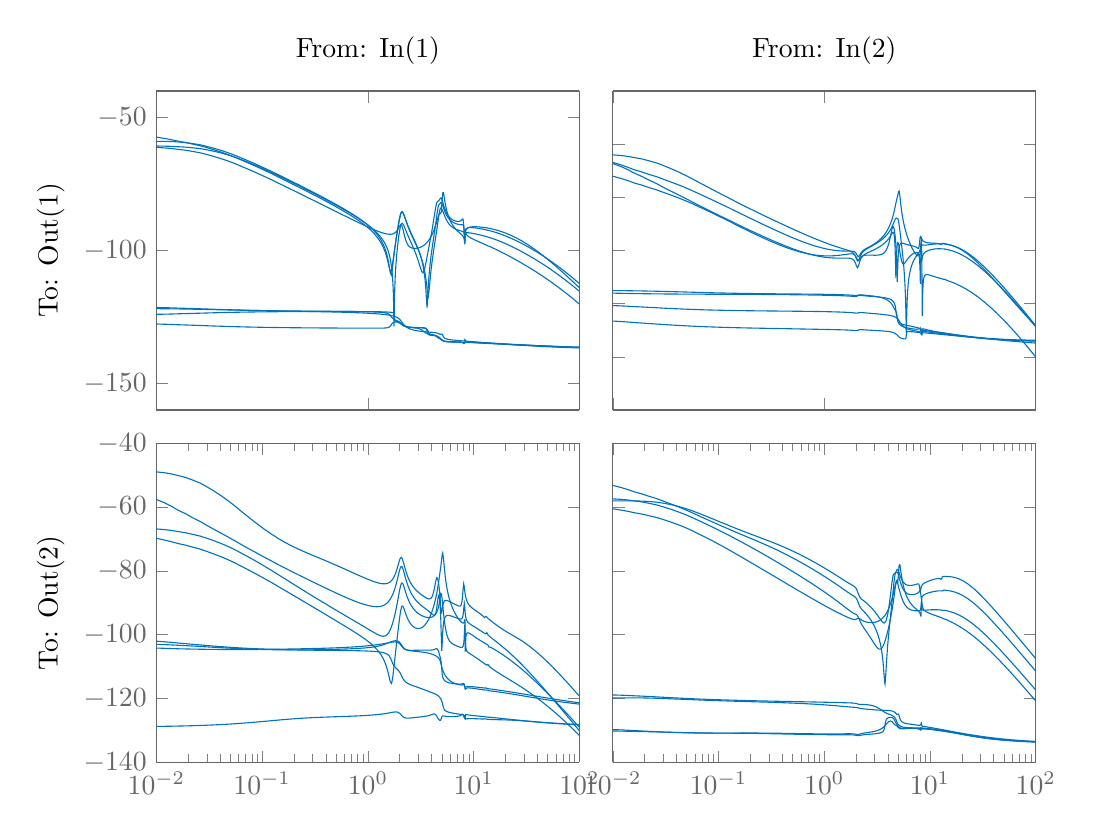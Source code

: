 % This file was created by matlab2tikz.
%
%The latest updates can be retrieved from
%  http://www.mathworks.com/matlabcentral/fileexchange/22022-matlab2tikz-matlab2tikz
%where you can also make suggestions and rate matlab2tikz.
%
\definecolor{mycolor1}{rgb}{0.0,0.447,0.741}%
%
\begin{tikzpicture}

\begin{axis}[%
width=2.115in,
height=1.595in,
at={(0.883in,2.243in)},
scale only axis,
separate axis lines,
every outer x axis line/.append style={white!40!black},
every x tick label/.append style={font=\color{white!40!black}},
xmode=log,
xmin=0.01,
xmax=100,
xtick={0.01,1,100},
xticklabels={\empty},
xminorticks=true,
every outer y axis line/.append style={white!40!black},
every y tick label/.append style={font=\color{white!40!black}},
ymin=-160,
ymax=-40,
ylabel={To: Out(1)},
axis background/.style={fill=white},
title={From: In(1)}
]
\addplot [color=mycolor1,solid,forget plot]
  table[row sep=crcr]{%
0.01	-61.227\\
0.012	-61.427\\
0.014	-61.664\\
0.016	-61.953\\
0.019	-62.309\\
0.022	-62.746\\
0.026	-63.275\\
0.03	-63.904\\
0.035	-64.637\\
0.041	-65.472\\
0.048	-66.402\\
0.056	-67.418\\
0.065	-68.506\\
0.076	-69.655\\
0.089	-70.853\\
0.104	-72.089\\
0.122	-73.356\\
0.142	-74.644\\
0.166	-75.95\\
0.194	-77.269\\
0.227	-78.596\\
0.265	-79.93\\
0.31	-81.268\\
0.363	-82.609\\
0.424	-83.95\\
0.495	-85.29\\
0.579	-86.626\\
0.677	-87.954\\
0.791	-89.266\\
0.827	-89.632\\
0.943	-90.704\\
1.053	-91.575\\
1.155	-92.271\\
1.249	-92.815\\
1.335	-93.228\\
1.411	-93.528\\
1.478	-93.731\\
1.538	-93.853\\
1.589	-93.908\\
1.634	-93.91\\
1.673	-93.869\\
1.713	-93.78\\
1.762	-93.592\\
1.821	-93.213\\
1.854	-92.912\\
1.892	-92.484\\
1.926	-92.003\\
1.963	-91.421\\
1.989	-90.993\\
2.025	-90.497\\
2.044	-90.348\\
2.091	-90.556\\
2.139	-91.723\\
2.198	-93.722\\
2.203	-93.91\\
2.269	-95.847\\
2.286	-96.242\\
2.358	-97.507\\
2.388	-97.886\\
2.392	-97.92\\
2.467	-98.544\\
2.515	-98.796\\
2.524	-98.832\\
2.604	-99.074\\
2.625	-99.116\\
2.674	-99.186\\
2.69	-99.202\\
2.776	-99.239\\
2.825	-99.231\\
3.025	-99.025\\
3.186	-98.69\\
3.261	-98.483\\
3.351	-98.194\\
3.368	-98.132\\
3.431	-97.89\\
3.512	-97.545\\
3.665	-96.772\\
3.752	-96.259\\
3.771	-96.139\\
3.816	-95.837\\
3.817	-95.831\\
3.88	-95.384\\
3.88	-95.384\\
3.88	-95.384\\
3.88	-95.384\\
3.88	-95.384\\
3.88	-95.384\\
4.022	-94.257\\
4.037	-94.12\\
4.231	-92.229\\
4.399	-90.257\\
4.544	-88.346\\
4.67	-86.76\\
4.777	-85.952\\
4.868	-86.135\\
4.945	-85.558\\
5.024	-81.789\\
5.055	-80.082\\
5.101	-78.337\\
5.189	-78.275\\
5.296	-80.489\\
5.427	-82.988\\
5.587	-85.255\\
5.608	-85.491\\
5.786	-87.25\\
5.836	-87.655\\
6.033	-88.999\\
6.057	-89.137\\
6.122	-89.497\\
6.343	-90.535\\
6.348	-90.555\\
6.387	-90.715\\
6.437	-90.908\\
6.456	-90.979\\
6.694	-91.771\\
6.724	-91.858\\
6.776	-92.009\\
6.789	-92.044\\
6.995	-92.577\\
7.015	-92.625\\
7.07	-92.754\\
7.077	-92.771\\
7.253	-93.159\\
7.265	-93.184\\
7.322	-93.302\\
7.325	-93.309\\
7.474	-93.611\\
7.479	-93.62\\
7.537	-93.737\\
7.537	-93.738\\
7.659	-93.987\\
7.717	-94.109\\
7.812	-94.326\\
7.869	-94.469\\
7.873	-94.481\\
7.941	-94.679\\
7.997	-94.879\\
8.003	-94.902\\
8.048	-95.112\\
8.105	-95.463\\
8.111	-95.515\\
8.139	-95.766\\
8.195	-96.572\\
8.202	-96.719\\
8.214	-96.983\\
8.276	-97.0\\
8.278	-96.881\\
8.34	-92.349\\
8.341	-92.344\\
8.389	-92.769\\
8.405	-92.939\\
8.453	-93.367\\
8.518	-93.744\\
8.596	-94.047\\
8.692	-94.306\\
8.694	-94.309\\
8.81	-94.542\\
8.837	-94.586\\
8.955	-94.769\\
9.013	-94.848\\
9.134	-95.0\\
9.159	-95.03\\
9.231	-95.112\\
9.355	-95.245\\
9.428	-95.32\\
9.502	-95.392\\
9.63	-95.512\\
9.664	-95.544\\
9.764	-95.634\\
9.841	-95.7\\
9.973	-95.812\\
10.074	-95.896\\
10.187	-95.986\\
10.267	-96.049\\
10.405	-96.155\\
10.593	-96.296\\
10.724	-96.392\\
10.808	-96.452\\
10.842	-96.477\\
10.877	-96.501\\
10.877	-96.501\\
10.882	-96.505\\
10.926	-96.536\\
11.416	-96.872\\
11.445	-96.891\\
11.446	-96.891\\
11.449	-96.894\\
11.488	-96.919\\
11.916	-97.198\\
11.939	-97.213\\
11.94	-97.213\\
11.943	-97.215\\
11.976	-97.236\\
12.347	-97.47\\
12.365	-97.481\\
12.367	-97.482\\
12.369	-97.483\\
12.397	-97.501\\
12.717	-97.698\\
12.731	-97.707\\
12.732	-97.707\\
12.733	-97.708\\
12.757	-97.723\\
13.033	-97.891\\
13.042	-97.897\\
13.044	-97.898\\
13.044	-97.898\\
13.064	-97.91\\
13.3	-98.056\\
13.306	-98.06\\
13.308	-98.061\\
13.308	-98.061\\
13.324	-98.071\\
13.527	-98.201\\
13.53	-98.203\\
13.531	-98.204\\
13.532	-98.204\\
13.544	-98.213\\
13.718	-98.327\\
13.718	-98.327\\
13.719	-98.328\\
13.72	-98.328\\
13.73	-98.334\\
13.885	-98.365\\
14.043	-98.397\\
14.235	-98.515\\
14.239	-98.517\\
14.47	-98.657\\
14.47	-98.657\\
14.473	-98.658\\
14.481	-98.663\\
14.758	-98.821\\
14.762	-98.824\\
14.763	-98.824\\
14.766	-98.826\\
14.779	-98.833\\
15.113	-99.017\\
15.122	-99.022\\
15.124	-99.023\\
15.127	-99.024\\
15.145	-99.034\\
15.552	-99.252\\
15.568	-99.26\\
15.571	-99.262\\
15.574	-99.263\\
15.599	-99.276\\
16.099	-99.536\\
16.123	-99.549\\
16.127	-99.551\\
16.131	-99.553\\
16.164	-99.57\\
16.783	-99.883\\
16.818	-99.901\\
16.824	-99.903\\
16.828	-99.906\\
16.871	-99.927\\
17.646	-100.308\\
17.696	-100.332\\
17.703	-100.335\\
17.707	-100.337\\
17.764	-100.365\\
18.746	-100.829\\
18.814	-100.861\\
18.823	-100.865\\
18.829	-100.868\\
18.904	-100.903\\
20.163	-101.473\\
20.255	-101.514\\
20.268	-101.52\\
20.274	-101.523\\
20.374	-101.567\\
22.013	-102.272\\
22.14	-102.325\\
22.157	-102.332\\
22.165	-102.335\\
22.297	-102.391\\
24.471	-103.267\\
24.645	-103.335\\
24.668	-103.344\\
24.678	-103.348\\
24.857	-103.417\\
27.8	-104.512\\
28.043	-104.599\\
28.074	-104.61\\
28.087	-104.615\\
28.334	-104.703\\
28.683	-104.826\\
33.529	-106.434\\
39.194	-108.121\\
45.816	-109.891\\
53.557	-111.752\\
62.605	-113.708\\
73.182	-115.765\\
85.547	-117.923\\
100	-120.175\\
};
\addplot [color=mycolor1,solid,forget plot]
  table[row sep=crcr]{%
0.01	-57.377\\
0.012	-57.876\\
0.014	-58.373\\
0.016	-58.879\\
0.019	-59.41\\
0.022	-59.985\\
0.026	-60.622\\
0.03	-61.333\\
0.035	-62.129\\
0.041	-63.01\\
0.048	-63.976\\
0.056	-65.019\\
0.065	-66.129\\
0.076	-67.296\\
0.089	-68.51\\
0.104	-69.761\\
0.122	-71.043\\
0.142	-72.348\\
0.166	-73.674\\
0.194	-75.016\\
0.227	-76.374\\
0.265	-77.748\\
0.31	-79.14\\
0.363	-80.553\\
0.424	-81.995\\
0.495	-83.476\\
0.579	-85.012\\
0.677	-86.629\\
0.763	-87.945\\
0.836	-89.022\\
0.872	-89.545\\
0.949	-90.666\\
0.979	-91.106\\
1.056	-92.251\\
1.083	-92.669\\
1.156	-93.818\\
1.246	-95.413\\
1.328	-97.082\\
1.401	-98.877\\
1.466	-100.854\\
1.522	-103.051\\
1.572	-105.4\\
1.614	-107.448\\
1.651	-108.129\\
1.689	-106.735\\
1.735	-103.515\\
1.791	-99.553\\
1.85	-95.837\\
1.86	-95.26\\
1.922	-91.786\\
1.984	-88.605\\
2.039	-86.439\\
2.085	-85.474\\
2.133	-85.533\\
2.191	-86.544\\
2.262	-88.197\\
2.35	-90.128\\
2.459	-92.167\\
2.532	-93.36\\
2.595	-94.315\\
2.699	-95.789\\
2.766	-96.694\\
2.831	-97.557\\
2.915	-98.67\\
3.004	-99.873\\
3.086	-101.027\\
3.157	-102.089\\
3.29	-104.348\\
3.406	-106.774\\
3.505	-109.493\\
3.591	-112.588\\
3.664	-115.75\\
3.726	-117.222\\
3.789	-115.306\\
3.866	-111.362\\
3.961	-107.251\\
4.077	-103.254\\
4.22	-99.136\\
4.253	-98.263\\
4.292	-97.228\\
4.423	-93.833\\
4.449	-93.161\\
4.571	-89.952\\
4.584	-89.594\\
4.698	-86.635\\
4.7	-86.581\\
4.8	-84.581\\
4.884	-84.059\\
4.971	-84.386\\
5.013	-84.571\\
5.038	-84.702\\
5.076	-84.933\\
5.122	-85.28\\
5.151	-85.524\\
5.205	-85.995\\
5.256	-86.456\\
5.29	-86.744\\
5.394	-87.583\\
5.524	-88.474\\
5.634	-89.096\\
5.727	-89.542\\
5.805	-89.869\\
5.87	-90.114\\
5.924	-90.302\\
5.969	-90.447\\
6.015	-90.584\\
6.07	-90.74\\
6.138	-90.916\\
6.221	-91.11\\
6.324	-91.323\\
6.45	-91.549\\
6.606	-91.787\\
6.8	-92.031\\
6.994	-92.23\\
7.042	-92.275\\
7.08	-92.307\\
7.107	-92.33\\
7.224	-92.424\\
7.243	-92.439\\
7.323	-92.497\\
7.353	-92.518\\
7.451	-92.583\\
7.456	-92.586\\
7.53	-92.632\\
7.563	-92.652\\
7.636	-92.695\\
7.707	-92.736\\
7.741	-92.755\\
7.789	-92.783\\
7.855	-92.823\\
7.892	-92.847\\
7.917	-92.865\\
7.981	-92.921\\
8.019	-92.967\\
8.024	-92.974\\
8.086	-93.112\\
8.114	-93.231\\
8.174	-93.919\\
8.189	-94.313\\
8.251	-97.731\\
8.314	-94.84\\
8.322	-94.603\\
8.365	-93.885\\
8.391	-93.68\\
8.413	-93.569\\
8.457	-93.438\\
8.485	-93.389\\
8.524	-93.347\\
8.57	-93.319\\
8.6	-93.309\\
8.66	-93.3\\
8.707	-93.3\\
8.742	-93.302\\
8.827	-93.315\\
8.877	-93.325\\
8.916	-93.334\\
9.034	-93.363\\
9.086	-93.378\\
9.132	-93.39\\
9.29	-93.437\\
9.346	-93.454\\
9.4	-93.47\\
9.412	-93.474\\
9.609	-93.536\\
9.67	-93.555\\
9.735	-93.575\\
9.77	-93.587\\
10.01	-93.664\\
10.076	-93.685\\
10.156	-93.712\\
10.222	-93.733\\
10.516	-93.83\\
10.589	-93.855\\
10.691	-93.889\\
10.794	-93.924\\
11.029	-94.004\\
11.084	-94.023\\
11.092	-94.025\\
11.093	-94.026\\
11.098	-94.027\\
11.547	-94.184\\
11.593	-94.2\\
11.599	-94.202\\
11.601	-94.203\\
11.604	-94.204\\
11.995	-94.343\\
12.033	-94.357\\
12.038	-94.359\\
12.04	-94.359\\
12.043	-94.36\\
12.381	-94.483\\
12.412	-94.494\\
12.415	-94.495\\
12.417	-94.496\\
12.42	-94.497\\
12.711	-94.604\\
12.736	-94.614\\
12.738	-94.614\\
12.74	-94.615\\
12.742	-94.616\\
12.992	-94.709\\
13.011	-94.717\\
13.012	-94.717\\
13.014	-94.718\\
13.015	-94.718\\
13.23	-94.801\\
13.244	-94.806\\
13.245	-94.806\\
13.246	-94.807\\
13.247	-94.807\\
13.431	-94.886\\
13.44	-94.89\\
13.442	-94.891\\
13.442	-94.891\\
13.443	-94.892\\
13.605	-94.973\\
13.607	-94.974\\
13.608	-94.974\\
13.608	-94.974\\
13.772	-95.026\\
13.774	-95.027\\
13.775	-95.027\\
13.775	-95.027\\
13.976	-95.091\\
13.978	-95.092\\
13.978	-95.092\\
13.98	-95.093\\
13.982	-95.093\\
14.225	-95.182\\
14.227	-95.183\\
14.228	-95.183\\
14.231	-95.184\\
14.238	-95.187\\
14.532	-95.298\\
14.533	-95.298\\
14.534	-95.299\\
14.539	-95.301\\
14.553	-95.306\\
14.909	-95.443\\
14.909	-95.443\\
14.912	-95.444\\
14.918	-95.447\\
14.941	-95.456\\
15.376	-95.624\\
15.376	-95.625\\
15.379	-95.626\\
15.388	-95.629\\
15.422	-95.642\\
15.957	-95.851\\
15.958	-95.852\\
15.961	-95.853\\
15.973	-95.858\\
16.02	-95.876\\
16.685	-96.137\\
16.688	-96.138\\
16.691	-96.139\\
16.706	-96.145\\
16.772	-96.171\\
17.607	-96.497\\
17.611	-96.499\\
17.614	-96.5\\
17.634	-96.508\\
17.723	-96.543\\
18.784	-96.956\\
18.791	-96.958\\
18.794	-96.96\\
18.82	-96.97\\
18.939	-97.016\\
20.305	-97.54\\
20.316	-97.544\\
20.319	-97.546\\
20.354	-97.559\\
20.514	-97.62\\
22.302	-98.289\\
22.316	-98.294\\
22.321	-98.296\\
22.367	-98.313\\
22.584	-98.392\\
24.968	-99.248\\
24.988	-99.256\\
24.993	-99.257\\
25.057	-99.28\\
25.353	-99.383\\
28.603	-100.48\\
28.633	-100.49\\
28.639	-100.492\\
28.726	-100.52\\
29.14	-100.655\\
33.529	-102.015\\
39.194	-103.618\\
45.816	-105.316\\
53.557	-107.112\\
62.605	-109.014\\
73.182	-111.022\\
85.547	-113.138\\
100	-115.356\\
};
\addplot [color=mycolor1,solid,forget plot]
  table[row sep=crcr]{%
0.01	-58.999\\
0.012	-58.964\\
0.014	-59.022\\
0.016	-59.176\\
0.019	-59.431\\
0.022	-59.793\\
0.026	-60.266\\
0.03	-60.854\\
0.035	-61.556\\
0.041	-62.369\\
0.048	-63.282\\
0.056	-64.286\\
0.065	-65.366\\
0.076	-66.511\\
0.089	-67.707\\
0.104	-68.945\\
0.122	-70.215\\
0.142	-71.512\\
0.166	-72.83\\
0.194	-74.167\\
0.227	-75.519\\
0.265	-76.889\\
0.31	-78.276\\
0.363	-79.686\\
0.424	-81.123\\
0.495	-82.598\\
0.579	-84.127\\
0.677	-85.734\\
0.786	-87.383\\
0.821	-87.899\\
0.902	-89.058\\
1.013	-90.646\\
1.115	-92.191\\
1.21	-93.735\\
1.295	-95.324\\
1.371	-97.005\\
1.438	-98.839\\
1.497	-100.892\\
1.548	-103.232\\
1.592	-105.848\\
1.63	-108.314\\
1.663	-109.26\\
1.696	-107.62\\
1.737	-104.031\\
1.786	-99.929\\
1.847	-95.71\\
1.907	-92.139\\
1.967	-88.984\\
2.019	-86.808\\
2.063	-85.684\\
2.108	-85.441\\
2.164	-86.098\\
2.232	-87.488\\
2.315	-89.261\\
2.319	-89.328\\
2.419	-91.2\\
2.432	-91.425\\
2.548	-93.269\\
2.572	-93.631\\
2.71	-95.568\\
2.749	-96.085\\
2.759	-96.221\\
2.816	-96.996\\
2.94	-98.7\\
2.969	-99.118\\
3.1	-101.125\\
3.102	-101.167\\
3.218	-103.259\\
3.316	-105.499\\
3.401	-108.004\\
3.473	-110.935\\
3.533	-114.515\\
3.585	-118.818\\
3.628	-121.503\\
3.672	-118.448\\
3.725	-113.541\\
3.752	-111.546\\
3.808	-108.259\\
3.876	-105.139\\
3.959	-102.049\\
3.968	-101.745\\
4.062	-98.823\\
4.09	-97.987\\
4.174	-95.643\\
4.296	-92.258\\
4.4	-89.324\\
4.488	-86.797\\
4.562	-84.811\\
4.623	-83.541\\
4.675	-82.94\\
4.718	-82.713\\
4.754	-82.601\\
4.791	-82.476\\
4.835	-82.277\\
4.889	-82.057\\
4.947	-82.023\\
4.997	-82.217\\
5.048	-82.581\\
5.109	-83.156\\
5.185	-83.915\\
5.277	-84.799\\
5.391	-85.741\\
5.532	-86.68\\
5.553	-86.799\\
5.707	-87.568\\
5.742	-87.719\\
5.925	-88.373\\
5.974	-88.52\\
6.2	-89.07\\
6.26	-89.19\\
6.282	-89.23\\
6.51	-89.591\\
6.573	-89.673\\
6.584	-89.686\\
6.869	-89.976\\
7.114	-90.148\\
7.323	-90.249\\
7.5	-90.303\\
7.65	-90.328\\
7.776	-90.337\\
7.881	-90.361\\
7.969	-90.47\\
8.043	-90.86\\
8.104	-91.936\\
8.166	-94.201\\
8.242	-94.581\\
8.273	-93.952\\
8.334	-92.987\\
8.376	-92.561\\
8.447	-92.123\\
8.502	-91.915\\
8.586	-91.719\\
8.657	-91.615\\
8.757	-91.523\\
8.77	-91.514\\
8.848	-91.472\\
8.969	-91.431\\
9.004	-91.424\\
9.083	-91.412\\
9.232	-91.402\\
9.295	-91.402\\
9.375	-91.405\\
9.561	-91.418\\
9.657	-91.428\\
9.741	-91.438\\
9.976	-91.472\\
10.112	-91.494\\
10.201	-91.51\\
10.207	-91.511\\
10.501	-91.567\\
10.601	-91.587\\
10.679	-91.603\\
10.691	-91.606\\
10.691	-91.606\\
10.694	-91.606\\
11.136	-91.704\\
11.202	-91.72\\
11.21	-91.722\\
11.212	-91.722\\
11.214	-91.723\\
11.601	-91.817\\
11.656	-91.83\\
11.662	-91.832\\
11.664	-91.833\\
11.666	-91.833\\
12.003	-91.92\\
12.047	-91.932\\
12.051	-91.932\\
12.054	-91.933\\
12.055	-91.934\\
12.348	-92.012\\
12.383	-92.022\\
12.384	-92.022\\
12.388	-92.023\\
12.389	-92.023\\
12.643	-92.093\\
12.668	-92.1\\
12.669	-92.101\\
12.673	-92.102\\
12.674	-92.102\\
12.893	-92.164\\
12.909	-92.169\\
12.912	-92.169\\
12.915	-92.17\\
12.915	-92.17\\
13.105	-92.229\\
13.113	-92.231\\
13.117	-92.233\\
13.119	-92.233\\
13.12	-92.234\\
13.286	-92.301\\
13.291	-92.303\\
13.292	-92.304\\
13.292	-92.304\\
13.46	-92.36\\
13.467	-92.362\\
13.467	-92.362\\
13.467	-92.362\\
13.673	-92.416\\
13.68	-92.418\\
13.68	-92.419\\
13.681	-92.419\\
13.688	-92.421\\
13.933	-92.492\\
13.941	-92.494\\
13.941	-92.494\\
13.944	-92.495\\
13.959	-92.499\\
14.253	-92.589\\
14.261	-92.592\\
14.262	-92.592\\
14.266	-92.593\\
14.292	-92.601\\
14.647	-92.713\\
14.656	-92.716\\
14.657	-92.716\\
14.663	-92.718\\
14.703	-92.731\\
15.136	-92.871\\
15.146	-92.874\\
15.147	-92.875\\
15.155	-92.878\\
15.213	-92.896\\
15.745	-93.072\\
15.756	-93.076\\
15.758	-93.077\\
15.77	-93.081\\
15.848	-93.107\\
16.51	-93.33\\
16.523	-93.334\\
16.525	-93.335\\
16.541	-93.341\\
16.648	-93.377\\
17.48	-93.662\\
17.494	-93.667\\
17.498	-93.668\\
17.519	-93.675\\
17.662	-93.725\\
18.722	-94.092\\
18.738	-94.098\\
18.743	-94.099\\
18.772	-94.109\\
18.963	-94.176\\
20.334	-94.651\\
20.353	-94.658\\
20.359	-94.66\\
20.398	-94.673\\
20.654	-94.762\\
22.456	-95.381\\
22.479	-95.389\\
22.488	-95.392\\
22.54	-95.41\\
22.887	-95.528\\
25.304	-96.335\\
25.333	-96.345\\
25.346	-96.349\\
25.417	-96.372\\
25.893	-96.528\\
28.683	-97.419\\
33.529	-98.881\\
39.194	-100.462\\
45.816	-102.164\\
53.557	-103.986\\
62.605	-105.93\\
73.182	-107.993\\
85.547	-110.168\\
100	-112.444\\
};
\addplot [color=mycolor1,solid,forget plot]
  table[row sep=crcr]{%
0.01	-60.712\\
0.012	-60.768\\
0.014	-60.85\\
0.016	-60.97\\
0.019	-61.142\\
0.022	-61.382\\
0.026	-61.709\\
0.03	-62.137\\
0.035	-62.678\\
0.041	-63.338\\
0.048	-64.115\\
0.056	-65.002\\
0.065	-65.985\\
0.076	-67.051\\
0.089	-68.186\\
0.104	-69.377\\
0.122	-70.612\\
0.142	-71.883\\
0.166	-73.181\\
0.194	-74.504\\
0.227	-75.846\\
0.265	-77.207\\
0.31	-78.588\\
0.363	-79.988\\
0.424	-81.414\\
0.495	-82.872\\
0.579	-84.373\\
0.677	-85.937\\
0.791	-87.593\\
0.851	-88.408\\
0.972	-90.019\\
1.085	-91.513\\
1.189	-92.929\\
1.282	-94.303\\
1.364	-95.666\\
1.436	-97.052\\
1.498	-98.494\\
1.551	-100.027\\
1.597	-101.691\\
1.635	-103.539\\
1.668	-105.639\\
1.695	-108.102\\
1.718	-111.121\\
1.738	-115.101\\
1.754	-121.078\\
1.767	-128.57\\
1.781	-120.601\\
1.797	-114.01\\
1.817	-109.289\\
1.842	-105.369\\
1.872	-101.804\\
1.909	-98.359\\
1.956	-94.929\\
1.963	-94.451\\
2.019	-91.47\\
2.067	-90.044\\
2.117	-89.755\\
2.177	-90.436\\
2.185	-90.561\\
2.251	-91.794\\
2.274	-92.219\\
2.312	-92.935\\
2.342	-93.495\\
2.383	-94.203\\
2.423	-94.877\\
2.455	-95.403\\
2.519	-96.395\\
2.561	-97.043\\
2.596	-97.571\\
2.725	-99.478\\
2.875	-101.816\\
3.009	-104.102\\
3.127	-106.266\\
3.231	-107.921\\
3.321	-108.44\\
3.414	-107.486\\
3.527	-104.969\\
3.665	-101.46\\
3.697	-100.674\\
3.827	-97.515\\
3.962	-94.298\\
4.066	-91.756\\
4.096	-90.992\\
4.238	-87.268\\
4.362	-84.065\\
4.469	-82.121\\
4.498	-81.834\\
4.596	-81.494\\
4.679	-81.34\\
4.749	-80.988\\
4.807	-80.591\\
4.856	-80.323\\
4.896	-80.23\\
4.937	-80.297\\
4.987	-80.593\\
5.048	-81.184\\
5.123	-82.06\\
5.216	-83.13\\
5.329	-84.275\\
5.47	-85.4\\
5.535	-85.824\\
5.645	-86.439\\
5.749	-86.915\\
5.865	-87.353\\
6.017	-87.815\\
6.142	-88.115\\
6.277	-88.379\\
6.41	-88.587\\
6.431	-88.616\\
6.467	-88.662\\
6.623	-88.832\\
6.753	-88.936\\
6.786	-88.958\\
6.926	-89.027\\
7.034	-89.056\\
7.062	-89.06\\
7.189	-89.058\\
7.277	-89.035\\
7.3	-89.025\\
7.416	-88.953\\
7.487	-88.885\\
7.505	-88.864\\
7.61	-88.709\\
7.667	-88.6\\
7.679	-88.573\\
7.777	-88.335\\
7.82	-88.225\\
7.827	-88.207\\
7.918	-88.148\\
7.953	-88.314\\
8.059	-90.457\\
8.166	-93.263\\
8.241	-93.432\\
8.297	-93.144\\
8.381	-92.662\\
8.457	-92.316\\
8.552	-91.998\\
8.653	-91.761\\
8.762	-91.581\\
8.895	-91.428\\
9.021	-91.327\\
9.196	-91.232\\
9.343	-91.178\\
9.571	-91.124\\
9.745	-91.1\\
9.753	-91.1\\
10.041	-91.082\\
10.145	-91.08\\
10.156	-91.08\\
10.161	-91.08\\
10.18	-91.08\\
10.209	-91.08\\
10.25	-91.081\\
10.682	-91.1\\
10.694	-91.101\\
10.699	-91.101\\
10.712	-91.102\\
10.735	-91.104\\
11.151	-91.145\\
11.164	-91.146\\
11.168	-91.147\\
11.177	-91.148\\
11.194	-91.15\\
11.557	-91.198\\
11.571	-91.2\\
11.575	-91.2\\
11.579	-91.201\\
11.592	-91.203\\
11.907	-91.252\\
11.922	-91.255\\
11.924	-91.255\\
11.933	-91.257\\
12.206	-91.305\\
12.22	-91.307\\
12.225	-91.308\\
12.46	-91.352\\
12.472	-91.354\\
12.473	-91.355\\
12.677	-91.386\\
12.683	-91.387\\
12.861	-91.389\\
13.042	-91.412\\
13.049	-91.413\\
13.064	-91.417\\
13.064	-91.418\\
13.262	-91.474\\
13.272	-91.477\\
13.291	-91.482\\
13.291	-91.482\\
13.531	-91.545\\
13.546	-91.549\\
13.549	-91.549\\
13.568	-91.555\\
13.568	-91.555\\
13.862	-91.628\\
13.882	-91.633\\
13.889	-91.635\\
13.909	-91.64\\
13.91	-91.64\\
14.27	-91.731\\
14.296	-91.738\\
14.309	-91.741\\
14.329	-91.746\\
14.331	-91.746\\
14.777	-91.862\\
14.81	-91.871\\
14.83	-91.876\\
14.851	-91.882\\
14.854	-91.883\\
15.409	-92.033\\
15.452	-92.045\\
15.481	-92.053\\
15.503	-92.059\\
15.507	-92.06\\
16.204	-92.257\\
16.26	-92.274\\
16.3	-92.285\\
16.323	-92.292\\
16.329	-92.293\\
17.213	-92.556\\
17.287	-92.579\\
17.341	-92.595\\
17.365	-92.603\\
17.373	-92.605\\
18.51	-92.96\\
18.605	-92.99\\
18.68	-93.014\\
18.706	-93.022\\
18.716	-93.025\\
20.197	-93.509\\
20.323	-93.551\\
20.425	-93.585\\
20.452	-93.594\\
20.467	-93.599\\
22.429	-94.265\\
22.597	-94.323\\
22.736	-94.371\\
22.767	-94.382\\
22.787	-94.389\\
25.439	-95.317\\
25.667	-95.397\\
25.86	-95.465\\
25.894	-95.477\\
25.923	-95.487\\
28.087	-96.251\\
28.683	-96.461\\
33.529	-98.147\\
39.194	-100.032\\
45.816	-102.089\\
53.557	-104.289\\
62.605	-106.607\\
73.182	-109.018\\
85.547	-111.503\\
100	-114.044\\
};
\end{axis}

\begin{axis}[%
width=2.115in,
height=0.691in,
at={(0.883in,2.243in)},
scale only axis,
separate axis lines,
every outer x axis line/.append style={white!40!black},
every x tick label/.append style={font=\color{white!40!black}},
xmode=log,
xmin=0.01,
xmax=100,
xtick={0.01,1,100},
xticklabels={\empty},
xminorticks=true,
every outer y axis line/.append style={white!40!black},
every y tick label/.append style={font=\color{white!40!black}},
ymin=-1468.8,
ymax=1468.8,
ytick={-1440,     0,  1440},
ylabel={To: Out(1)},
hide axis
]
\addplot [color=mycolor1,solid,forget plot]
  table[row sep=crcr]{%
0.01	709.097\\
0.012	705.052\\
0.014	700.796\\
0.016	696.315\\
0.019	691.611\\
0.022	686.716\\
0.026	681.683\\
0.03	676.591\\
0.035	671.532\\
0.041	666.596\\
0.048	661.865\\
0.056	657.398\\
0.065	653.23\\
0.076	649.371\\
0.089	645.807\\
0.104	642.512\\
0.122	639.444\\
0.142	636.554\\
0.166	633.791\\
0.194	631.098\\
0.227	628.414\\
0.265	625.676\\
0.31	622.817\\
0.363	619.762\\
0.424	616.427\\
0.495	612.715\\
0.579	608.505\\
0.677	603.645\\
0.791	597.929\\
0.827	596.125\\
0.943	590.12\\
1.053	584.147\\
1.155	578.243\\
1.249	572.437\\
1.335	566.751\\
1.411	561.2\\
1.478	555.802\\
1.538	550.572\\
1.589	545.53\\
1.634	540.698\\
1.673	536.099\\
1.713	530.886\\
1.762	523.657\\
1.821	513.029\\
1.854	505.899\\
1.892	496.481\\
1.926	486.113\\
1.963	472.787\\
1.989	461.392\\
2.025	442.7\\
2.044	431.818\\
2.091	401.126\\
2.139	369.839\\
2.198	337.742\\
2.203	335.076\\
2.269	307.925\\
2.286	302.122\\
2.358	281.397\\
2.388	274.065\\
2.392	273.354\\
2.467	258.641\\
2.515	251.007\\
2.524	249.759\\
2.604	239.62\\
2.625	237.301\\
2.674	232.322\\
2.69	230.873\\
2.776	223.727\\
2.825	220.262\\
3.025	208.824\\
3.186	202.045\\
3.261	199.385\\
3.351	196.563\\
3.368	196.056\\
3.431	194.28\\
3.512	192.21\\
3.665	188.754\\
3.752	186.977\\
3.771	186.603\\
3.816	185.699\\
3.817	185.682\\
3.88	184.442\\
3.88	184.442\\
3.88	184.442\\
3.88	184.442\\
3.88	184.442\\
3.88	184.442\\
4.022	181.594\\
4.037	181.261\\
4.231	176.536\\
4.399	170.659\\
4.544	162.885\\
4.67	152.784\\
4.777	141.733\\
4.868	136.335\\
4.945	143.493\\
5.024	144.578\\
5.055	137.35\\
5.101	120.388\\
5.189	86.175\\
5.296	61.552\\
5.427	46.647\\
5.587	36.771\\
5.608	35.855\\
5.786	29.423\\
5.836	28.008\\
6.033	23.34\\
6.057	22.857\\
6.122	21.584\\
6.343	17.761\\
6.348	17.684\\
6.387	17.063\\
6.437	16.304\\
6.456	16.018\\
6.694	12.673\\
6.724	12.28\\
6.776	11.593\\
6.789	11.428\\
6.995	8.852\\
7.015	8.604\\
7.07	7.946\\
7.077	7.856\\
7.253	5.797\\
7.265	5.659\\
7.322	5.013\\
7.325	4.974\\
7.474	3.305\\
7.479	3.255\\
7.537	2.611\\
7.537	2.609\\
7.659	1.273\\
7.717	0.655\\
7.812	-0.362\\
7.869	-0.954\\
7.873	-0.998\\
7.941	-1.683\\
7.997	-2.214\\
8.003	-2.264\\
8.048	-2.626\\
8.105	-2.863\\
8.111	-2.861\\
8.139	-2.724\\
8.195	-0.849\\
8.202	-0.239\\
8.214	1.128\\
8.276	26.074\\
8.278	26.784\\
8.34	14.175\\
8.341	13.662\\
8.389	2.977\\
8.405	1.299\\
8.453	-1.883\\
8.518	-4.065\\
8.596	-5.674\\
8.692	-7.083\\
8.694	-7.097\\
8.81	-8.482\\
8.837	-8.766\\
8.955	-9.987\\
9.013	-10.547\\
9.134	-11.684\\
9.159	-11.917\\
9.231	-12.561\\
9.355	-13.652\\
9.428	-14.283\\
9.502	-14.905\\
9.63	-15.967\\
9.664	-16.248\\
9.764	-17.063\\
9.841	-17.671\\
9.973	-18.711\\
10.074	-19.495\\
10.187	-20.356\\
10.267	-20.953\\
10.405	-21.975\\
10.593	-23.342\\
10.724	-24.268\\
10.808	-24.853\\
10.842	-25.094\\
10.877	-25.332\\
10.877	-25.335\\
10.882	-25.367\\
10.926	-25.67\\
11.416	-28.938\\
11.445	-29.123\\
11.446	-29.127\\
11.449	-29.151\\
11.488	-29.398\\
11.916	-32.074\\
11.939	-32.215\\
11.94	-32.221\\
11.943	-32.237\\
11.976	-32.439\\
12.347	-34.639\\
12.365	-34.744\\
12.367	-34.75\\
12.369	-34.761\\
12.397	-34.925\\
12.717	-36.739\\
12.731	-36.814\\
12.732	-36.821\\
12.733	-36.828\\
12.757	-36.96\\
13.033	-38.458\\
13.042	-38.508\\
13.044	-38.517\\
13.044	-38.519\\
13.064	-38.626\\
13.3	-39.857\\
13.306	-39.887\\
13.308	-39.895\\
13.308	-39.896\\
13.324	-39.979\\
13.527	-40.962\\
13.53	-40.975\\
13.531	-40.98\\
13.532	-40.983\\
13.544	-41.041\\
13.718	-41.694\\
13.718	-41.694\\
13.719	-41.696\\
13.72	-41.699\\
13.73	-41.724\\
13.885	-42.113\\
14.043	-43.237\\
14.235	-44.402\\
14.239	-44.425\\
14.47	-45.586\\
14.47	-45.589\\
14.473	-45.6\\
14.481	-45.642\\
14.758	-46.936\\
14.762	-46.956\\
14.763	-46.961\\
14.766	-46.973\\
14.779	-47.032\\
15.113	-48.525\\
15.122	-48.568\\
15.124	-48.576\\
15.127	-48.588\\
15.145	-48.668\\
15.552	-50.409\\
15.568	-50.477\\
15.571	-50.489\\
15.574	-50.502\\
15.599	-50.605\\
16.099	-52.643\\
16.123	-52.741\\
16.127	-52.756\\
16.131	-52.771\\
16.164	-52.901\\
16.783	-55.287\\
16.818	-55.42\\
16.824	-55.439\\
16.828	-55.454\\
16.871	-55.617\\
17.646	-58.407\\
17.696	-58.579\\
17.703	-58.603\\
17.707	-58.619\\
17.764	-58.817\\
18.746	-62.073\\
18.814	-62.289\\
18.823	-62.319\\
18.829	-62.336\\
18.904	-62.574\\
20.163	-66.36\\
20.255	-66.624\\
20.268	-66.66\\
20.274	-66.679\\
20.374	-66.961\\
22.013	-71.344\\
22.14	-71.662\\
22.157	-71.704\\
22.165	-71.724\\
22.297	-72.055\\
24.471	-77.104\\
24.645	-77.48\\
24.668	-77.53\\
24.678	-77.551\\
24.857	-77.935\\
27.8	-83.722\\
28.043	-84.161\\
28.074	-84.218\\
28.087	-84.242\\
28.334	-84.682\\
28.683	-85.296\\
33.529	-92.897\\
39.194	-100.131\\
45.816	-107.058\\
53.557	-113.708\\
62.605	-120.078\\
73.182	-126.135\\
85.547	-131.827\\
100	-137.097\\
};
\addplot [color=mycolor1,solid,forget plot]
  table[row sep=crcr]{%
0.01	684.124\\
0.012	682.488\\
0.014	680.661\\
0.016	678.553\\
0.019	676.109\\
0.022	673.322\\
0.026	670.226\\
0.03	666.896\\
0.035	663.429\\
0.041	659.932\\
0.048	656.504\\
0.056	653.227\\
0.065	650.159\\
0.076	647.333\\
0.089	644.76\\
0.104	642.436\\
0.122	640.345\\
0.142	638.461\\
0.166	636.756\\
0.194	635.2\\
0.227	633.759\\
0.265	632.402\\
0.31	631.094\\
0.363	629.801\\
0.424	628.485\\
0.495	627.101\\
0.579	625.595\\
0.677	623.888\\
0.763	622.376\\
0.836	621.038\\
0.872	620.35\\
0.949	618.783\\
0.979	618.131\\
1.056	616.321\\
1.083	615.616\\
1.156	613.548\\
1.246	610.32\\
1.328	606.417\\
1.401	601.483\\
1.466	594.897\\
1.522	585.52\\
1.572	571.298\\
1.614	549.54\\
1.651	521.511\\
1.689	492.173\\
1.735	467.621\\
1.791	449.865\\
1.85	436.626\\
1.86	434.592\\
1.922	421.114\\
1.984	403.969\\
2.039	384.192\\
2.085	364.253\\
2.133	344.67\\
2.191	326.073\\
2.262	311.222\\
2.35	300.335\\
2.459	292.488\\
2.532	289.045\\
2.595	286.762\\
2.699	283.903\\
2.766	282.473\\
2.831	281.288\\
2.915	279.958\\
3.004	278.681\\
3.086	277.521\\
3.157	276.439\\
3.29	273.805\\
3.406	269.998\\
3.505	263.777\\
3.591	252.614\\
3.664	231.389\\
3.726	197.575\\
3.789	162.829\\
3.866	140.419\\
3.961	128.465\\
4.077	121.318\\
4.22	115.71\\
4.253	114.533\\
4.292	113.076\\
4.423	107.351\\
4.449	105.95\\
4.571	97.223\\
4.584	95.97\\
4.698	81.826\\
4.7	81.481\\
4.8	62.412\\
4.884	43.639\\
4.971	29.065\\
5.013	23.264\\
5.038	19.845\\
5.076	15.1\\
5.122	9.804\\
5.151	6.838\\
5.205	2.103\\
5.256	-1.696\\
5.29	-3.775\\
5.394	-8.922\\
5.524	-13.321\\
5.634	-15.928\\
5.727	-17.615\\
5.805	-18.778\\
5.87	-19.618\\
5.924	-20.243\\
5.969	-20.722\\
6.015	-21.169\\
6.07	-21.676\\
6.138	-22.246\\
6.221	-22.885\\
6.324	-23.599\\
6.45	-24.404\\
6.606	-25.323\\
6.8	-26.403\\
6.994	-27.464\\
7.042	-27.731\\
7.08	-27.938\\
7.107	-28.09\\
7.224	-28.757\\
7.243	-28.872\\
7.323	-29.348\\
7.353	-29.533\\
7.451	-30.162\\
7.456	-30.195\\
7.53	-30.709\\
7.563	-30.945\\
7.636	-31.515\\
7.707	-32.121\\
7.741	-32.45\\
7.789	-32.939\\
7.855	-33.744\\
7.892	-34.261\\
7.917	-34.651\\
7.981	-35.898\\
8.019	-36.876\\
8.024	-37.021\\
8.086	-39.377\\
8.114	-40.916\\
8.174	-46.119\\
8.189	-47.713\\
8.251	-35.289\\
8.314	-19.315\\
8.322	-19.816\\
8.365	-22.759\\
8.391	-24.219\\
8.413	-25.234\\
8.457	-26.817\\
8.485	-27.599\\
8.524	-28.495\\
8.57	-29.34\\
8.6	-29.822\\
8.66	-30.627\\
8.707	-31.171\\
8.742	-31.525\\
8.827	-32.315\\
8.877	-32.724\\
8.916	-33.025\\
9.034	-33.867\\
9.086	-34.215\\
9.132	-34.504\\
9.29	-35.461\\
9.346	-35.784\\
9.4	-36.086\\
9.412	-36.152\\
9.609	-37.221\\
9.67	-37.538\\
9.735	-37.875\\
9.77	-38.057\\
10.01	-39.257\\
10.076	-39.582\\
10.156	-39.974\\
10.222	-40.289\\
10.516	-41.682\\
10.589	-42.025\\
10.691	-42.496\\
10.794	-42.967\\
11.029	-44.029\\
11.084	-44.271\\
11.092	-44.307\\
11.093	-44.315\\
11.098	-44.334\\
11.547	-46.3\\
11.593	-46.498\\
11.599	-46.525\\
11.601	-46.533\\
11.604	-46.548\\
11.995	-48.201\\
12.033	-48.361\\
12.038	-48.38\\
12.04	-48.388\\
12.043	-48.4\\
12.381	-49.791\\
12.412	-49.919\\
12.415	-49.931\\
12.417	-49.939\\
12.42	-49.948\\
12.711	-51.122\\
12.736	-51.222\\
12.738	-51.228\\
12.74	-51.237\\
12.742	-51.244\\
12.992	-52.239\\
13.011	-52.316\\
13.012	-52.318\\
13.014	-52.326\\
13.015	-52.331\\
13.23	-53.185\\
13.244	-53.241\\
13.245	-53.243\\
13.246	-53.249\\
13.247	-53.253\\
13.431	-53.99\\
13.44	-54.025\\
13.442	-54.031\\
13.442	-54.033\\
13.443	-54.035\\
13.605	-54.563\\
13.607	-54.568\\
13.608	-54.568\\
13.608	-54.569\\
13.772	-55.034\\
13.774	-55.041\\
13.775	-55.042\\
13.775	-55.045\\
13.976	-55.777\\
13.978	-55.783\\
13.978	-55.785\\
13.98	-55.792\\
13.982	-55.799\\
14.225	-56.688\\
14.227	-56.693\\
14.228	-56.697\\
14.231	-56.708\\
14.238	-56.735\\
14.532	-57.775\\
14.533	-57.778\\
14.534	-57.784\\
14.539	-57.8\\
14.553	-57.85\\
14.909	-59.074\\
14.909	-59.075\\
14.912	-59.083\\
14.918	-59.104\\
14.941	-59.182\\
15.376	-60.627\\
15.376	-60.629\\
15.379	-60.638\\
15.388	-60.666\\
15.422	-60.777\\
15.957	-62.487\\
15.958	-62.492\\
15.961	-62.501\\
15.973	-62.537\\
16.02	-62.686\\
16.685	-64.712\\
16.688	-64.721\\
16.691	-64.729\\
16.706	-64.775\\
16.772	-64.969\\
17.607	-67.368\\
17.611	-67.381\\
17.614	-67.39\\
17.634	-67.445\\
17.723	-67.691\\
18.784	-70.527\\
18.791	-70.545\\
18.794	-70.554\\
18.82	-70.622\\
18.939	-70.927\\
20.305	-74.267\\
20.316	-74.291\\
20.319	-74.3\\
20.354	-74.382\\
20.514	-74.753\\
22.302	-78.669\\
22.316	-78.699\\
22.321	-78.708\\
22.367	-78.805\\
22.584	-79.25\\
24.968	-83.816\\
24.988	-83.852\\
24.993	-83.861\\
25.057	-83.975\\
25.353	-84.501\\
28.603	-89.797\\
28.633	-89.842\\
28.639	-89.85\\
28.726	-89.982\\
29.14	-90.598\\
33.529	-96.533\\
39.194	-102.941\\
45.816	-109.187\\
53.557	-115.289\\
62.605	-121.226\\
73.182	-126.951\\
85.547	-132.393\\
100	-137.481\\
};
\addplot [color=mycolor1,solid,forget plot]
  table[row sep=crcr]{%
0.01	357.861\\
0.012	352.99\\
0.014	347.94\\
0.016	342.731\\
0.019	337.385\\
0.022	331.943\\
0.026	326.46\\
0.03	321.016\\
0.035	315.698\\
0.041	310.595\\
0.048	305.787\\
0.056	301.334\\
0.065	297.272\\
0.076	293.613\\
0.089	290.351\\
0.104	287.467\\
0.122	284.931\\
0.142	282.709\\
0.166	280.764\\
0.194	279.062\\
0.227	277.569\\
0.265	276.254\\
0.31	275.088\\
0.363	274.047\\
0.424	273.106\\
0.495	272.248\\
0.579	271.455\\
0.677	270.718\\
0.786	270.065\\
0.821	269.884\\
0.902	269.527\\
1.013	269.168\\
1.115	269.011\\
1.21	269.112\\
1.295	269.575\\
1.371	270.583\\
1.438	272.458\\
1.497	275.799\\
1.548	281.764\\
1.592	292.671\\
1.63	312.316\\
1.663	340.69\\
1.696	369.809\\
1.737	389.936\\
1.786	399.391\\
1.847	400.987\\
1.907	396.315\\
1.967	385.724\\
2.019	371.184\\
2.063	355.435\\
2.108	338.957\\
2.164	322.285\\
2.232	308.5\\
2.315	298.538\\
2.319	298.247\\
2.419	291.797\\
2.432	291.204\\
2.548	287.412\\
2.572	286.861\\
2.71	284.715\\
2.749	284.327\\
2.759	284.235\\
2.816	283.779\\
2.94	283.075\\
2.969	282.94\\
3.1	282.326\\
3.102	282.312\\
3.218	281.475\\
3.316	280.066\\
3.401	277.594\\
3.473	273.1\\
3.533	264.203\\
3.585	243.905\\
3.628	200.499\\
3.672	156.393\\
3.725	135.558\\
3.752	130.657\\
3.808	124.935\\
3.876	121.291\\
3.959	118.687\\
3.968	118.462\\
4.062	116.388\\
4.09	115.777\\
4.174	113.837\\
4.296	109.82\\
4.4	104.087\\
4.488	95.98\\
4.562	85.442\\
4.623	73.842\\
4.675	63.549\\
4.718	55.844\\
4.754	50.376\\
4.791	45.47\\
4.835	39.609\\
4.889	31.84\\
4.947	22.922\\
4.997	15.477\\
5.048	8.799\\
5.109	2.095\\
5.185	-4.107\\
5.277	-9.448\\
5.391	-13.797\\
5.532	-17.196\\
5.553	-17.575\\
5.707	-19.788\\
5.742	-20.18\\
5.925	-21.774\\
5.974	-22.113\\
6.2	-23.394\\
6.26	-23.687\\
6.282	-23.789\\
6.51	-24.796\\
6.573	-25.067\\
6.584	-25.113\\
6.869	-26.364\\
7.114	-27.581\\
7.323	-28.844\\
7.5	-30.228\\
7.65	-31.839\\
7.776	-33.847\\
7.881	-36.528\\
7.969	-40.294\\
8.043	-45.489\\
8.104	-50.833\\
8.166	-48.282\\
8.242	-29.012\\
8.273	-25.184\\
8.334	-23.221\\
8.376	-23.386\\
8.447	-24.274\\
8.502	-25.039\\
8.586	-26.089\\
8.657	-26.87\\
8.757	-27.819\\
8.77	-27.929\\
8.848	-28.569\\
8.969	-29.462\\
9.004	-29.703\\
9.083	-30.217\\
9.232	-31.125\\
9.295	-31.485\\
9.375	-31.934\\
9.561	-32.925\\
9.657	-33.416\\
9.741	-33.837\\
9.976	-34.984\\
10.112	-35.632\\
10.201	-36.049\\
10.207	-36.077\\
10.501	-37.43\\
10.601	-37.882\\
10.679	-38.234\\
10.691	-38.285\\
10.691	-38.286\\
10.694	-38.298\\
11.136	-40.243\\
11.202	-40.53\\
11.21	-40.567\\
11.212	-40.573\\
11.214	-40.582\\
11.601	-42.234\\
11.656	-42.465\\
11.662	-42.489\\
11.664	-42.499\\
11.666	-42.507\\
12.003	-43.912\\
12.047	-44.094\\
12.051	-44.108\\
12.054	-44.121\\
12.055	-44.128\\
12.348	-45.324\\
12.383	-45.465\\
12.384	-45.47\\
12.388	-45.486\\
12.389	-45.491\\
12.643	-46.516\\
12.668	-46.619\\
12.669	-46.622\\
12.673	-46.637\\
12.674	-46.642\\
12.893	-47.531\\
12.909	-47.597\\
12.912	-47.607\\
12.915	-47.618\\
12.915	-47.622\\
13.105	-48.418\\
13.113	-48.452\\
13.117	-48.469\\
13.119	-48.476\\
13.12	-48.479\\
13.286	-49.136\\
13.291	-49.154\\
13.292	-49.156\\
13.292	-49.158\\
13.46	-49.672\\
13.467	-49.693\\
13.467	-49.694\\
13.467	-49.695\\
13.673	-50.418\\
13.68	-50.444\\
13.68	-50.444\\
13.681	-50.448\\
13.688	-50.473\\
13.933	-51.372\\
13.941	-51.4\\
13.941	-51.4\\
13.944	-51.409\\
13.959	-51.467\\
14.253	-52.532\\
14.261	-52.562\\
14.262	-52.563\\
14.266	-52.578\\
14.292	-52.674\\
14.647	-53.933\\
14.656	-53.964\\
14.657	-53.967\\
14.663	-53.988\\
14.703	-54.129\\
15.136	-55.621\\
15.146	-55.654\\
15.147	-55.658\\
15.155	-55.688\\
15.213	-55.882\\
15.745	-57.655\\
15.756	-57.69\\
15.758	-57.696\\
15.77	-57.735\\
15.848	-57.992\\
16.51	-60.101\\
16.523	-60.138\\
16.525	-60.146\\
16.541	-60.196\\
16.648	-60.527\\
17.48	-63.037\\
17.494	-63.078\\
17.498	-63.088\\
17.519	-63.151\\
17.662	-63.568\\
18.722	-66.552\\
18.738	-66.595\\
18.743	-66.608\\
18.772	-66.687\\
18.963	-67.203\\
20.334	-70.74\\
20.353	-70.787\\
20.359	-70.803\\
20.398	-70.899\\
20.654	-71.527\\
22.456	-75.705\\
22.479	-75.756\\
22.488	-75.776\\
22.54	-75.89\\
22.887	-76.645\\
25.304	-81.556\\
25.333	-81.611\\
25.346	-81.635\\
25.417	-81.771\\
25.893	-82.668\\
28.683	-87.556\\
33.529	-94.839\\
39.194	-101.93\\
45.816	-108.83\\
53.557	-115.513\\
62.605	-121.928\\
73.182	-128.008\\
85.547	-133.685\\
100	-138.896\\
};
\addplot [color=mycolor1,solid,forget plot]
  table[row sep=crcr]{%
0.01	563.783\\
0.012	567.227\\
0.014	570.994\\
0.016	575.042\\
0.019	579.306\\
0.022	583.699\\
0.026	588.116\\
0.03	592.452\\
0.035	596.609\\
0.041	600.507\\
0.048	604.091\\
0.056	607.33\\
0.065	610.214\\
0.076	612.748\\
0.089	614.95\\
0.104	616.844\\
0.122	618.457\\
0.142	619.814\\
0.166	620.942\\
0.194	621.864\\
0.227	622.601\\
0.265	623.17\\
0.31	623.584\\
0.363	623.853\\
0.424	623.98\\
0.495	623.963\\
0.579	623.789\\
0.677	623.438\\
0.791	622.867\\
0.851	622.507\\
0.972	621.631\\
1.085	620.617\\
1.189	619.471\\
1.282	618.193\\
1.364	616.785\\
1.436	615.248\\
1.498	613.582\\
1.551	611.787\\
1.597	609.856\\
1.635	607.759\\
1.668	605.425\\
1.695	602.68\\
1.718	599.084\\
1.738	593.316\\
1.754	579.473\\
1.767	512.876\\
1.781	445.868\\
1.797	431.636\\
1.817	425.096\\
1.842	420.021\\
1.872	414.571\\
1.909	407.342\\
1.956	396.266\\
1.963	394.214\\
2.019	375.676\\
2.067	356.735\\
2.117	338.164\\
2.177	320.619\\
2.185	318.869\\
2.251	306.651\\
2.274	303.613\\
2.312	299.263\\
2.342	296.368\\
2.383	293.19\\
2.423	290.559\\
2.455	288.719\\
2.519	285.637\\
2.561	283.823\\
2.596	282.424\\
2.725	277.625\\
2.875	271.191\\
3.009	262.68\\
3.127	250.147\\
3.231	232.174\\
3.321	210.665\\
3.414	188.072\\
3.527	167.91\\
3.665	153.751\\
3.697	151.54\\
3.827	144.532\\
3.962	138.93\\
4.066	134.427\\
4.096	132.914\\
4.238	123.165\\
4.362	108.07\\
4.469	88.836\\
4.498	83.219\\
4.596	67.374\\
4.679	58.002\\
4.749	50.959\\
4.807	44.05\\
4.856	37.137\\
4.896	30.763\\
4.937	24.186\\
4.987	16.585\\
5.048	8.648\\
5.123	1.283\\
5.216	-4.836\\
5.329	-9.501\\
5.47	-12.862\\
5.535	-13.899\\
5.645	-15.226\\
5.749	-16.139\\
5.865	-16.919\\
6.017	-17.719\\
6.142	-18.262\\
6.277	-18.794\\
6.41	-19.294\\
6.431	-19.373\\
6.467	-19.507\\
6.623	-20.099\\
6.753	-20.621\\
6.786	-20.758\\
6.926	-21.388\\
7.034	-21.926\\
7.062	-22.078\\
7.189	-22.83\\
7.277	-23.441\\
7.3	-23.619\\
7.416	-24.642\\
7.487	-25.432\\
7.505	-25.66\\
7.61	-27.318\\
7.667	-28.531\\
7.679	-28.851\\
7.777	-32.153\\
7.82	-34.361\\
7.827	-34.803\\
7.918	-42.251\\
7.953	-46.365\\
8.059	-57.62\\
8.166	-47.865\\
8.241	-37.445\\
8.297	-32.794\\
8.381	-29.164\\
8.457	-27.691\\
8.552	-26.917\\
8.653	-26.705\\
8.762	-26.803\\
8.895	-27.145\\
9.021	-27.578\\
9.196	-28.267\\
9.343	-28.89\\
9.571	-29.892\\
9.745	-30.676\\
9.753	-30.717\\
10.041	-32.03\\
10.145	-32.508\\
10.156	-32.555\\
10.161	-32.58\\
10.18	-32.667\\
10.209	-32.798\\
10.25	-32.988\\
10.682	-34.978\\
10.694	-35.031\\
10.699	-35.053\\
10.712	-35.115\\
10.735	-35.221\\
11.151	-37.124\\
11.164	-37.183\\
11.168	-37.202\\
11.177	-37.24\\
11.194	-37.322\\
11.557	-38.965\\
11.571	-39.028\\
11.575	-39.043\\
11.579	-39.061\\
11.592	-39.119\\
11.907	-40.525\\
11.922	-40.591\\
11.924	-40.603\\
11.933	-40.641\\
12.206	-41.83\\
12.22	-41.891\\
12.225	-41.912\\
12.46	-42.897\\
12.472	-42.942\\
12.473	-42.947\\
12.677	-43.73\\
12.683	-43.755\\
12.861	-44.497\\
13.042	-45.504\\
13.049	-45.543\\
13.064	-45.62\\
13.064	-45.625\\
13.262	-46.571\\
13.272	-46.618\\
13.291	-46.699\\
13.291	-46.701\\
13.531	-47.741\\
13.546	-47.802\\
13.549	-47.814\\
13.568	-47.898\\
13.568	-47.898\\
13.862	-49.134\\
13.882	-49.215\\
13.889	-49.245\\
13.909	-49.33\\
13.91	-49.333\\
14.27	-50.824\\
14.296	-50.929\\
14.309	-50.981\\
14.329	-51.066\\
14.331	-51.073\\
14.777	-52.881\\
14.81	-53.016\\
14.83	-53.094\\
14.851	-53.18\\
14.854	-53.19\\
15.409	-55.388\\
15.452	-55.558\\
15.481	-55.669\\
15.503	-55.756\\
15.507	-55.771\\
16.204	-58.446\\
16.26	-58.659\\
16.3	-58.809\\
16.323	-58.896\\
16.329	-58.917\\
17.213	-62.179\\
17.287	-62.443\\
17.341	-62.639\\
17.365	-62.727\\
17.373	-62.755\\
18.51	-66.733\\
18.605	-67.058\\
18.68	-67.31\\
18.706	-67.398\\
18.716	-67.434\\
20.197	-72.28\\
20.323	-72.677\\
20.425	-72.996\\
20.452	-73.083\\
20.467	-73.129\\
22.429	-79.005\\
22.597	-79.484\\
22.736	-79.879\\
22.767	-79.965\\
22.787	-80.022\\
25.439	-87.069\\
25.667	-87.637\\
25.86	-88.114\\
25.894	-88.197\\
25.923	-88.266\\
28.087	-93.315\\
28.683	-94.621\\
33.529	-104.065\\
39.194	-112.912\\
45.816	-121.043\\
53.557	-128.396\\
62.605	-134.951\\
73.182	-140.723\\
85.547	-145.75\\
100	-150.082\\
};
\end{axis}

\begin{axis}[%
width=2.115in,
height=1.595in,
at={(0.883in,0.481in)},
scale only axis,
separate axis lines,
every outer x axis line/.append style={white!40!black},
every x tick label/.append style={font=\color{white!40!black}},
xmode=log,
xmin=0.01,
xmax=100,
xminorticks=true,
every outer y axis line/.append style={white!40!black},
every y tick label/.append style={font=\color{white!40!black}},
ymin=-140,
ymax=-40,
ylabel={To: Out(2)},
axis background/.style={fill=white}
]
\addplot [color=mycolor1,solid,forget plot]
  table[row sep=crcr]{%
0.01	-69.756\\
0.012	-70.33\\
0.014	-70.87\\
0.016	-71.399\\
0.019	-71.942\\
0.022	-72.523\\
0.026	-73.163\\
0.03	-73.878\\
0.035	-74.676\\
0.041	-75.561\\
0.048	-76.53\\
0.056	-77.575\\
0.065	-78.686\\
0.076	-79.853\\
0.089	-81.064\\
0.104	-82.311\\
0.122	-83.584\\
0.142	-84.878\\
0.166	-86.187\\
0.194	-87.506\\
0.227	-88.834\\
0.265	-90.167\\
0.31	-91.504\\
0.363	-92.843\\
0.424	-94.186\\
0.495	-95.532\\
0.579	-96.888\\
0.677	-98.263\\
0.791	-99.682\\
0.827	-100.097\\
0.943	-101.394\\
1.053	-102.613\\
1.155	-103.807\\
1.249	-105.029\\
1.335	-106.333\\
1.411	-107.774\\
1.478	-109.403\\
1.538	-111.253\\
1.589	-113.239\\
1.634	-114.907\\
1.673	-115.286\\
1.713	-113.717\\
1.762	-110.294\\
1.821	-105.951\\
1.854	-103.66\\
1.892	-101.179\\
1.926	-98.965\\
1.963	-96.693\\
1.989	-95.144\\
2.025	-93.222\\
2.044	-92.403\\
2.091	-91.079\\
2.139	-90.976\\
2.198	-91.866\\
2.203	-91.974\\
2.269	-93.256\\
2.286	-93.561\\
2.358	-94.698\\
2.388	-95.111\\
2.392	-95.151\\
2.467	-95.986\\
2.515	-96.416\\
2.524	-96.485\\
2.604	-97.036\\
2.625	-97.157\\
2.674	-97.405\\
2.69	-97.474\\
2.776	-97.78\\
2.825	-97.901\\
3.025	-98.076\\
3.186	-97.884\\
3.261	-97.702\\
3.351	-97.413\\
3.368	-97.349\\
3.431	-97.086\\
3.512	-96.698\\
3.665	-95.806\\
3.752	-95.209\\
3.771	-95.071\\
3.816	-94.721\\
3.817	-94.714\\
3.88	-94.199\\
3.88	-94.199\\
3.88	-94.199\\
3.88	-94.199\\
3.88	-94.199\\
3.88	-94.199\\
4.022	-92.91\\
4.037	-92.755\\
4.231	-90.61\\
4.399	-88.318\\
4.544	-85.908\\
4.67	-83.448\\
4.777	-81.119\\
4.868	-79.124\\
4.945	-77.382\\
5.024	-75.445\\
5.055	-74.788\\
5.101	-74.39\\
5.189	-76.052\\
5.296	-79.384\\
5.427	-82.587\\
5.587	-85.34\\
5.608	-85.623\\
5.786	-87.727\\
5.836	-88.214\\
6.033	-89.848\\
6.057	-90.017\\
6.122	-90.463\\
6.343	-91.768\\
6.348	-91.794\\
6.387	-91.999\\
6.437	-92.246\\
6.456	-92.338\\
6.694	-93.369\\
6.724	-93.484\\
6.776	-93.682\\
6.789	-93.729\\
6.995	-94.427\\
7.015	-94.491\\
7.07	-94.657\\
7.077	-94.679\\
7.253	-95.167\\
7.265	-95.198\\
7.322	-95.34\\
7.325	-95.348\\
7.474	-95.688\\
7.479	-95.698\\
7.537	-95.817\\
7.537	-95.817\\
7.659	-96.04\\
7.717	-96.128\\
7.812	-96.248\\
7.869	-96.297\\
7.873	-96.3\\
7.941	-96.326\\
7.997	-96.311\\
8.003	-96.307\\
8.048	-96.254\\
8.105	-96.118\\
8.111	-96.095\\
8.139	-95.977\\
8.195	-95.592\\
8.202	-95.526\\
8.214	-95.41\\
8.276	-95.319\\
8.278	-95.368\\
8.34	-105.126\\
8.341	-105.275\\
8.389	-103.041\\
8.405	-102.231\\
8.453	-100.798\\
8.518	-100.005\\
8.596	-99.608\\
8.692	-99.425\\
8.694	-99.424\\
8.81	-99.379\\
8.837	-99.382\\
8.955	-99.431\\
9.013	-99.468\\
9.134	-99.564\\
9.159	-99.586\\
9.231	-99.651\\
9.355	-99.769\\
9.428	-99.841\\
9.502	-99.915\\
9.63	-100.043\\
9.664	-100.077\\
9.764	-100.179\\
9.841	-100.255\\
9.973	-100.386\\
10.074	-100.485\\
10.187	-100.595\\
10.267	-100.671\\
10.405	-100.8\\
10.593	-100.974\\
10.724	-101.091\\
10.808	-101.165\\
10.842	-101.195\\
10.877	-101.225\\
10.877	-101.225\\
10.882	-101.229\\
10.926	-101.268\\
11.416	-101.676\\
11.445	-101.699\\
11.446	-101.699\\
11.449	-101.702\\
11.488	-101.733\\
11.916	-102.063\\
11.939	-102.081\\
11.94	-102.081\\
11.943	-102.083\\
11.976	-102.108\\
12.347	-102.377\\
12.365	-102.389\\
12.367	-102.39\\
12.369	-102.392\\
12.397	-102.411\\
12.717	-102.63\\
12.731	-102.639\\
12.732	-102.64\\
12.733	-102.641\\
12.757	-102.657\\
13.033	-102.834\\
13.042	-102.84\\
13.044	-102.841\\
13.044	-102.841\\
13.064	-102.854\\
13.3	-102.996\\
13.306	-102.999\\
13.308	-103.0\\
13.308	-103.0\\
13.324	-103.009\\
13.527	-103.126\\
13.53	-103.128\\
13.531	-103.129\\
13.532	-103.129\\
13.544	-103.137\\
13.718	-103.292\\
13.718	-103.292\\
13.719	-103.293\\
13.72	-103.295\\
13.73	-103.31\\
13.885	-103.761\\
14.043	-103.895\\
14.235	-103.866\\
14.239	-103.866\\
14.47	-103.933\\
14.47	-103.933\\
14.473	-103.934\\
14.481	-103.938\\
14.758	-104.067\\
14.762	-104.07\\
14.763	-104.07\\
14.766	-104.071\\
14.779	-104.078\\
15.113	-104.255\\
15.122	-104.26\\
15.124	-104.261\\
15.127	-104.263\\
15.145	-104.273\\
15.552	-104.497\\
15.568	-104.506\\
15.571	-104.507\\
15.574	-104.509\\
15.599	-104.522\\
16.099	-104.798\\
16.123	-104.812\\
16.127	-104.814\\
16.131	-104.816\\
16.164	-104.834\\
16.783	-105.172\\
16.818	-105.191\\
16.824	-105.194\\
16.828	-105.196\\
16.871	-105.219\\
17.646	-105.634\\
17.696	-105.66\\
17.703	-105.664\\
17.707	-105.666\\
17.764	-105.697\\
18.746	-106.209\\
18.814	-106.244\\
18.823	-106.249\\
18.829	-106.251\\
18.904	-106.29\\
20.163	-106.928\\
20.255	-106.975\\
20.268	-106.981\\
20.274	-106.984\\
20.374	-107.034\\
22.013	-107.836\\
22.14	-107.897\\
22.157	-107.905\\
22.165	-107.909\\
22.297	-107.973\\
24.471	-108.992\\
24.645	-109.072\\
24.668	-109.083\\
24.678	-109.087\\
24.857	-109.169\\
27.8	-110.475\\
28.043	-110.579\\
28.074	-110.593\\
28.087	-110.598\\
28.334	-110.704\\
28.683	-110.852\\
33.529	-112.817\\
39.194	-114.901\\
45.816	-117.083\\
53.557	-119.348\\
62.605	-121.681\\
73.182	-124.074\\
85.547	-126.519\\
100	-129.011\\
};
\addplot [color=mycolor1,solid,forget plot]
  table[row sep=crcr]{%
0.01	-66.826\\
0.012	-67.044\\
0.014	-67.315\\
0.016	-67.644\\
0.019	-68.042\\
0.022	-68.518\\
0.026	-69.085\\
0.03	-69.752\\
0.035	-70.522\\
0.041	-71.397\\
0.048	-72.371\\
0.056	-73.438\\
0.065	-74.587\\
0.076	-75.807\\
0.089	-77.087\\
0.104	-78.414\\
0.122	-79.777\\
0.142	-81.164\\
0.166	-82.565\\
0.194	-83.971\\
0.227	-85.374\\
0.265	-86.768\\
0.31	-88.151\\
0.363	-89.519\\
0.424	-90.874\\
0.495	-92.214\\
0.579	-93.54\\
0.677	-94.858\\
0.763	-95.863\\
0.836	-96.636\\
0.872	-96.994\\
0.949	-97.722\\
0.979	-97.99\\
1.056	-98.643\\
1.083	-98.862\\
1.156	-99.405\\
1.246	-99.991\\
1.328	-100.365\\
1.401	-100.486\\
1.466	-100.341\\
1.522	-99.951\\
1.572	-99.375\\
1.614	-98.684\\
1.651	-97.946\\
1.689	-97.059\\
1.735	-95.808\\
1.791	-94.039\\
1.85	-91.911\\
1.86	-91.536\\
1.922	-89.037\\
1.984	-86.452\\
2.039	-84.587\\
2.085	-83.766\\
2.133	-83.887\\
2.191	-84.886\\
2.262	-86.421\\
2.35	-88.089\\
2.459	-89.666\\
2.532	-90.483\\
2.595	-91.072\\
2.699	-91.865\\
2.766	-92.282\\
2.831	-92.633\\
2.915	-93.02\\
3.004	-93.364\\
3.086	-93.63\\
3.157	-93.828\\
3.29	-94.129\\
3.406	-94.326\\
3.505	-94.452\\
3.591	-94.53\\
3.664	-94.573\\
3.726	-94.594\\
3.789	-94.599\\
3.866	-94.581\\
3.961	-94.52\\
4.077	-94.377\\
4.22	-94.069\\
4.253	-93.974\\
4.292	-93.845\\
4.423	-93.275\\
4.449	-93.131\\
4.571	-92.255\\
4.584	-92.132\\
4.698	-90.746\\
4.7	-90.711\\
4.8	-88.719\\
4.884	-87.034\\
4.971	-87.271\\
5.013	-88.152\\
5.038	-88.828\\
5.076	-89.903\\
5.122	-91.26\\
5.151	-92.093\\
5.205	-93.539\\
5.256	-94.814\\
5.29	-95.559\\
5.394	-97.54\\
5.524	-99.348\\
5.634	-100.411\\
5.727	-101.062\\
5.805	-101.482\\
5.87	-101.765\\
5.924	-101.964\\
5.969	-102.109\\
6.015	-102.239\\
6.07	-102.379\\
6.138	-102.527\\
6.221	-102.684\\
6.324	-102.846\\
6.45	-103.017\\
6.606	-103.197\\
6.8	-103.393\\
6.994	-103.568\\
7.042	-103.609\\
7.08	-103.64\\
7.107	-103.662\\
7.224	-103.752\\
7.243	-103.766\\
7.323	-103.822\\
7.353	-103.841\\
7.451	-103.899\\
7.456	-103.901\\
7.53	-103.935\\
7.563	-103.946\\
7.636	-103.962\\
7.707	-103.959\\
7.741	-103.947\\
7.789	-103.918\\
7.855	-103.838\\
7.892	-103.764\\
7.917	-103.699\\
7.981	-103.433\\
8.019	-103.174\\
8.024	-103.132\\
8.086	-102.371\\
8.114	-101.815\\
8.174	-99.776\\
8.189	-99.077\\
8.251	-96.972\\
8.314	-100.15\\
8.322	-100.587\\
8.365	-102.38\\
8.391	-103.092\\
8.413	-103.539\\
8.457	-104.152\\
8.485	-104.414\\
8.524	-104.68\\
8.57	-104.898\\
8.6	-105.009\\
8.66	-105.176\\
8.707	-105.278\\
8.742	-105.341\\
8.827	-105.475\\
8.877	-105.543\\
8.916	-105.592\\
9.034	-105.729\\
9.086	-105.787\\
9.132	-105.835\\
9.29	-105.998\\
9.346	-106.054\\
9.4	-106.107\\
9.412	-106.119\\
9.609	-106.312\\
9.67	-106.371\\
9.735	-106.434\\
9.77	-106.468\\
10.01	-106.697\\
10.076	-106.76\\
10.156	-106.836\\
10.222	-106.898\\
10.516	-107.173\\
10.589	-107.242\\
10.691	-107.336\\
10.794	-107.431\\
11.029	-107.645\\
11.084	-107.694\\
11.092	-107.702\\
11.093	-107.703\\
11.098	-107.707\\
11.547	-108.108\\
11.593	-108.148\\
11.599	-108.154\\
11.601	-108.155\\
11.604	-108.158\\
11.995	-108.497\\
12.033	-108.53\\
12.038	-108.534\\
12.04	-108.535\\
12.043	-108.538\\
12.381	-108.824\\
12.412	-108.85\\
12.415	-108.852\\
12.417	-108.854\\
12.42	-108.856\\
12.711	-109.097\\
12.736	-109.117\\
12.738	-109.118\\
12.74	-109.12\\
12.742	-109.122\\
12.992	-109.322\\
13.011	-109.337\\
13.012	-109.337\\
13.014	-109.339\\
13.015	-109.34\\
13.23	-109.491\\
13.244	-109.498\\
13.245	-109.499\\
13.246	-109.5\\
13.247	-109.5\\
13.431	-109.52\\
13.44	-109.514\\
13.442	-109.512\\
13.442	-109.512\\
13.443	-109.511\\
13.605	-109.267\\
13.607	-109.265\\
13.608	-109.265\\
13.608	-109.265\\
13.772	-109.453\\
13.774	-109.457\\
13.775	-109.457\\
13.775	-109.459\\
13.976	-109.795\\
13.978	-109.798\\
13.978	-109.798\\
13.98	-109.801\\
13.982	-109.803\\
14.225	-110.062\\
14.227	-110.064\\
14.228	-110.065\\
14.231	-110.067\\
14.238	-110.074\\
14.532	-110.316\\
14.533	-110.317\\
14.534	-110.318\\
14.539	-110.321\\
14.553	-110.332\\
14.909	-110.59\\
14.909	-110.59\\
14.912	-110.592\\
14.918	-110.596\\
14.941	-110.612\\
15.376	-110.901\\
15.376	-110.901\\
15.379	-110.903\\
15.388	-110.909\\
15.422	-110.931\\
15.957	-111.262\\
15.958	-111.263\\
15.961	-111.265\\
15.973	-111.272\\
16.02	-111.3\\
16.685	-111.684\\
16.688	-111.686\\
16.691	-111.688\\
16.706	-111.696\\
16.772	-111.732\\
17.607	-112.179\\
17.611	-112.181\\
17.614	-112.183\\
17.634	-112.193\\
17.723	-112.238\\
18.784	-112.759\\
18.791	-112.762\\
18.794	-112.763\\
18.82	-112.776\\
18.939	-112.832\\
20.305	-113.443\\
20.316	-113.447\\
20.319	-113.449\\
20.354	-113.464\\
20.514	-113.532\\
22.302	-114.259\\
22.316	-114.265\\
22.321	-114.267\\
22.367	-114.285\\
22.584	-114.369\\
24.968	-115.255\\
24.988	-115.263\\
24.993	-115.264\\
25.057	-115.287\\
25.353	-115.393\\
28.603	-116.501\\
28.633	-116.51\\
28.639	-116.512\\
28.726	-116.541\\
29.14	-116.676\\
33.529	-118.045\\
39.194	-119.667\\
45.816	-121.391\\
53.557	-123.219\\
62.605	-125.151\\
73.182	-127.188\\
85.547	-129.327\\
100	-131.564\\
};
\addplot [color=mycolor1,solid,forget plot]
  table[row sep=crcr]{%
0.01	-57.599\\
0.012	-58.667\\
0.014	-59.782\\
0.016	-60.932\\
0.019	-62.107\\
0.022	-63.299\\
0.026	-64.505\\
0.03	-65.722\\
0.035	-66.948\\
0.041	-68.183\\
0.048	-69.425\\
0.056	-70.672\\
0.065	-71.92\\
0.076	-73.165\\
0.089	-74.401\\
0.104	-75.624\\
0.122	-76.828\\
0.142	-78.01\\
0.166	-79.17\\
0.194	-80.308\\
0.227	-81.428\\
0.265	-82.535\\
0.31	-83.633\\
0.363	-84.722\\
0.424	-85.799\\
0.495	-86.857\\
0.579	-87.881\\
0.677	-88.851\\
0.786	-89.703\\
0.821	-89.935\\
0.902	-90.39\\
1.013	-90.855\\
1.115	-91.123\\
1.21	-91.215\\
1.295	-91.151\\
1.371	-90.951\\
1.438	-90.639\\
1.497	-90.241\\
1.548	-89.785\\
1.592	-89.297\\
1.63	-88.799\\
1.663	-88.31\\
1.696	-87.747\\
1.737	-86.968\\
1.786	-85.862\\
1.847	-84.262\\
1.907	-82.461\\
1.967	-80.561\\
2.019	-79.174\\
2.063	-78.563\\
2.108	-78.715\\
2.164	-79.713\\
2.232	-81.352\\
2.315	-83.233\\
2.319	-83.301\\
2.419	-85.08\\
2.432	-85.278\\
2.548	-86.769\\
2.572	-87.032\\
2.71	-88.266\\
2.749	-88.548\\
2.759	-88.618\\
2.816	-88.998\\
2.94	-89.698\\
2.969	-89.844\\
3.1	-90.432\\
3.102	-90.442\\
3.218	-90.889\\
3.316	-91.236\\
3.401	-91.514\\
3.473	-91.741\\
3.533	-91.929\\
3.585	-92.085\\
3.628	-92.216\\
3.672	-92.348\\
3.725	-92.511\\
3.752	-92.594\\
3.808	-92.767\\
3.876	-92.981\\
3.959	-93.247\\
3.968	-93.276\\
4.062	-93.57\\
4.09	-93.655\\
4.174	-93.86\\
4.296	-93.853\\
4.4	-93.059\\
4.488	-91.402\\
4.562	-89.499\\
4.623	-88.142\\
4.675	-87.662\\
4.718	-87.889\\
4.754	-88.526\\
4.791	-89.575\\
4.835	-91.453\\
4.889	-94.878\\
4.947	-100.46\\
4.997	-105.022\\
5.048	-102.474\\
5.109	-98.806\\
5.185	-96.478\\
5.277	-95.116\\
5.391	-94.368\\
5.532	-94.01\\
5.553	-93.984\\
5.707	-93.907\\
5.742	-93.908\\
5.925	-93.975\\
5.974	-94.005\\
6.2	-94.168\\
6.26	-94.216\\
6.282	-94.234\\
6.51	-94.424\\
6.573	-94.478\\
6.584	-94.487\\
6.869	-94.721\\
7.114	-94.904\\
7.323	-95.03\\
7.5	-95.083\\
7.65	-95.036\\
7.776	-94.836\\
7.881	-94.388\\
7.969	-93.568\\
8.043	-92.318\\
8.104	-90.958\\
8.166	-90.267\\
8.242	-91.426\\
8.273	-92.142\\
8.334	-93.32\\
8.376	-93.928\\
8.447	-94.642\\
8.502	-95.023\\
8.586	-95.424\\
8.657	-95.666\\
8.757	-95.92\\
8.77	-95.947\\
8.848	-96.097\\
8.969	-96.29\\
9.004	-96.34\\
9.083	-96.443\\
9.232	-96.62\\
9.295	-96.688\\
9.375	-96.773\\
9.561	-96.959\\
9.657	-97.05\\
9.741	-97.128\\
9.976	-97.341\\
10.112	-97.462\\
10.201	-97.539\\
10.207	-97.545\\
10.501	-97.797\\
10.601	-97.882\\
10.679	-97.948\\
10.691	-97.958\\
10.691	-97.958\\
10.694	-97.96\\
11.136	-98.328\\
11.202	-98.382\\
11.21	-98.389\\
11.212	-98.39\\
11.214	-98.392\\
11.601	-98.707\\
11.656	-98.752\\
11.662	-98.756\\
11.664	-98.758\\
11.666	-98.76\\
12.003	-99.03\\
12.047	-99.066\\
12.051	-99.068\\
12.054	-99.071\\
12.055	-99.072\\
12.348	-99.303\\
12.383	-99.329\\
12.384	-99.33\\
12.388	-99.333\\
12.389	-99.334\\
12.643	-99.524\\
12.668	-99.542\\
12.669	-99.542\\
12.673	-99.545\\
12.674	-99.546\\
12.893	-99.672\\
12.909	-99.678\\
12.912	-99.679\\
12.915	-99.679\\
12.915	-99.68\\
13.105	-99.633\\
13.113	-99.624\\
13.117	-99.619\\
13.119	-99.617\\
13.12	-99.616\\
13.286	-99.332\\
13.291	-99.328\\
13.292	-99.327\\
13.292	-99.327\\
13.46	-99.585\\
13.467	-99.601\\
13.467	-99.601\\
13.467	-99.602\\
13.673	-100.011\\
13.68	-100.022\\
13.68	-100.022\\
13.681	-100.024\\
13.688	-100.034\\
13.933	-100.327\\
13.941	-100.335\\
13.941	-100.335\\
13.944	-100.338\\
13.959	-100.354\\
14.253	-100.619\\
14.261	-100.626\\
14.262	-100.626\\
14.266	-100.63\\
14.292	-100.652\\
14.647	-100.935\\
14.656	-100.942\\
14.657	-100.942\\
14.663	-100.947\\
14.703	-100.978\\
15.136	-101.301\\
15.146	-101.308\\
15.147	-101.309\\
15.155	-101.316\\
15.213	-101.357\\
15.745	-101.739\\
15.756	-101.747\\
15.758	-101.748\\
15.77	-101.757\\
15.848	-101.812\\
16.51	-102.271\\
16.523	-102.28\\
16.525	-102.281\\
16.541	-102.292\\
16.648	-102.365\\
17.48	-102.924\\
17.494	-102.933\\
17.498	-102.936\\
17.519	-102.95\\
17.662	-103.044\\
18.722	-103.732\\
18.738	-103.742\\
18.743	-103.745\\
18.772	-103.763\\
18.963	-103.885\\
20.334	-104.74\\
20.353	-104.751\\
20.359	-104.755\\
20.398	-104.779\\
20.654	-104.935\\
22.456	-106.009\\
22.479	-106.022\\
22.488	-106.028\\
22.54	-106.058\\
22.887	-106.259\\
25.304	-107.622\\
25.333	-107.637\\
25.346	-107.644\\
25.417	-107.683\\
25.893	-107.943\\
28.683	-109.411\\
33.529	-111.762\\
39.194	-114.223\\
45.816	-116.764\\
53.557	-119.366\\
62.605	-122.009\\
73.182	-124.681\\
85.547	-127.371\\
100	-130.074\\
};
\addplot [color=mycolor1,solid,forget plot]
  table[row sep=crcr]{%
0.01	-48.944\\
0.012	-49.225\\
0.014	-49.6\\
0.016	-50.089\\
0.019	-50.716\\
0.022	-51.502\\
0.026	-52.464\\
0.03	-53.609\\
0.035	-54.935\\
0.041	-56.427\\
0.048	-58.058\\
0.056	-59.792\\
0.065	-61.583\\
0.076	-63.384\\
0.089	-65.148\\
0.104	-66.832\\
0.122	-68.401\\
0.142	-69.835\\
0.166	-71.129\\
0.194	-72.294\\
0.227	-73.354\\
0.265	-74.341\\
0.31	-75.287\\
0.363	-76.223\\
0.424	-77.169\\
0.495	-78.137\\
0.579	-79.131\\
0.677	-80.143\\
0.791	-81.158\\
0.851	-81.622\\
0.972	-82.45\\
1.085	-83.083\\
1.189	-83.54\\
1.282	-83.839\\
1.364	-83.998\\
1.436	-84.035\\
1.498	-83.969\\
1.551	-83.82\\
1.597	-83.611\\
1.635	-83.363\\
1.668	-83.094\\
1.695	-82.82\\
1.718	-82.554\\
1.738	-82.303\\
1.754	-82.073\\
1.767	-81.867\\
1.781	-81.644\\
1.797	-81.353\\
1.817	-80.966\\
1.842	-80.444\\
1.872	-79.735\\
1.909	-78.771\\
1.956	-77.515\\
1.963	-77.32\\
2.019	-76.079\\
2.067	-75.711\\
2.117	-76.196\\
2.177	-77.504\\
2.185	-77.687\\
2.251	-79.282\\
2.274	-79.775\\
2.312	-80.555\\
2.342	-81.126\\
2.383	-81.799\\
2.423	-82.39\\
2.455	-82.819\\
2.519	-83.55\\
2.561	-83.976\\
2.596	-84.295\\
2.725	-85.257\\
2.875	-86.116\\
3.009	-86.724\\
3.127	-87.18\\
3.231	-87.536\\
3.321	-87.817\\
3.414	-88.082\\
3.527	-88.369\\
3.665	-88.645\\
3.697	-88.692\\
3.827	-88.776\\
3.962	-88.548\\
4.066	-87.975\\
4.096	-87.714\\
4.238	-85.811\\
4.362	-83.52\\
4.469	-82.167\\
4.498	-82.08\\
4.596	-82.765\\
4.679	-84.235\\
4.749	-86.034\\
4.807	-88.076\\
4.856	-90.198\\
4.896	-92.012\\
4.937	-93.235\\
4.987	-93.202\\
5.048	-91.977\\
5.123	-90.662\\
5.216	-89.782\\
5.329	-89.342\\
5.47	-89.223\\
5.535	-89.239\\
5.645	-89.315\\
5.749	-89.415\\
5.865	-89.543\\
6.017	-89.72\\
6.142	-89.865\\
6.277	-90.022\\
6.41	-90.173\\
6.431	-90.197\\
6.467	-90.238\\
6.623	-90.41\\
6.753	-90.551\\
6.786	-90.585\\
6.926	-90.731\\
7.034	-90.837\\
7.062	-90.863\\
7.189	-90.969\\
7.277	-91.024\\
7.3	-91.034\\
7.416	-91.043\\
7.487	-90.994\\
7.505	-90.971\\
7.61	-90.707\\
7.667	-90.427\\
7.679	-90.344\\
7.777	-89.379\\
7.82	-88.701\\
7.827	-88.567\\
7.918	-86.552\\
7.953	-85.665\\
8.059	-84.059\\
8.166	-85.076\\
8.241	-86.224\\
8.297	-86.966\\
8.381	-87.862\\
8.457	-88.476\\
8.552	-89.063\\
8.653	-89.535\\
8.762	-89.928\\
8.895	-90.304\\
9.021	-90.591\\
9.196	-90.918\\
9.343	-91.151\\
9.571	-91.464\\
9.745	-91.677\\
9.753	-91.688\\
10.041	-92.008\\
10.145	-92.117\\
10.156	-92.127\\
10.161	-92.133\\
10.18	-92.152\\
10.209	-92.181\\
10.25	-92.223\\
10.682	-92.645\\
10.694	-92.656\\
10.699	-92.661\\
10.712	-92.674\\
10.735	-92.695\\
11.151	-93.083\\
11.164	-93.095\\
11.168	-93.099\\
11.177	-93.107\\
11.194	-93.123\\
11.557	-93.459\\
11.571	-93.472\\
11.575	-93.476\\
11.579	-93.479\\
11.592	-93.492\\
11.907	-93.793\\
11.922	-93.808\\
11.924	-93.81\\
11.933	-93.819\\
12.206	-94.1\\
12.22	-94.116\\
12.225	-94.121\\
12.46	-94.394\\
12.472	-94.408\\
12.473	-94.409\\
12.677	-94.621\\
12.683	-94.624\\
12.861	-94.446\\
13.042	-94.21\\
13.049	-94.211\\
13.064	-94.217\\
13.064	-94.217\\
13.262	-94.411\\
13.272	-94.424\\
13.291	-94.445\\
13.291	-94.445\\
13.531	-94.712\\
13.546	-94.727\\
13.549	-94.73\\
13.568	-94.75\\
13.568	-94.75\\
13.862	-95.031\\
13.882	-95.049\\
13.889	-95.055\\
13.909	-95.073\\
13.91	-95.074\\
14.27	-95.382\\
14.296	-95.403\\
14.309	-95.413\\
14.329	-95.43\\
14.331	-95.432\\
14.777	-95.783\\
14.81	-95.809\\
14.83	-95.824\\
14.851	-95.84\\
14.854	-95.842\\
15.409	-96.251\\
15.452	-96.282\\
15.481	-96.302\\
15.503	-96.318\\
15.507	-96.321\\
16.204	-96.797\\
16.26	-96.835\\
16.3	-96.861\\
16.323	-96.876\\
16.329	-96.879\\
17.213	-97.43\\
17.287	-97.474\\
17.341	-97.506\\
17.365	-97.52\\
17.373	-97.525\\
18.51	-98.149\\
18.605	-98.198\\
18.68	-98.235\\
18.706	-98.249\\
18.716	-98.254\\
20.197	-98.946\\
20.323	-99.001\\
20.425	-99.044\\
20.452	-99.056\\
20.467	-99.062\\
22.429	-99.834\\
22.597	-99.896\\
22.736	-99.947\\
22.767	-99.958\\
22.787	-99.965\\
25.439	-100.883\\
25.667	-100.959\\
25.86	-101.023\\
25.894	-101.035\\
25.923	-101.044\\
28.087	-101.758\\
28.683	-101.953\\
33.529	-103.531\\
39.194	-105.334\\
45.816	-107.341\\
53.557	-109.513\\
62.605	-111.816\\
73.182	-114.22\\
85.547	-116.702\\
100	-119.242\\
};
\end{axis}

\begin{axis}[%
width=2.115in,
height=0.691in,
at={(0.883in,0.481in)},
scale only axis,
separate axis lines,
every outer x axis line/.append style={white!40!black},
every x tick label/.append style={font=\color{white!40!black}},
xmode=log,
xmin=0.01,
xmax=100,
xminorticks=true,
every outer y axis line/.append style={white!40!black},
every y tick label/.append style={font=\color{white!40!black}},
ymin=-374.4,
ymax=1094.4,
ytick={-360,    0,  360,  720, 1080},
ylabel={To: Out(2)},
hide axis
]
\addplot [color=mycolor1,solid,forget plot]
  table[row sep=crcr]{%
0.01	913.251\\
0.012	906.803\\
0.014	900.216\\
0.016	893.546\\
0.019	886.847\\
0.022	880.172\\
0.026	873.59\\
0.03	867.178\\
0.035	861.021\\
0.041	855.201\\
0.048	849.789\\
0.056	844.836\\
0.065	840.366\\
0.076	836.384\\
0.089	832.875\\
0.104	829.81\\
0.122	827.153\\
0.142	824.864\\
0.166	822.904\\
0.194	821.232\\
0.227	819.812\\
0.265	818.607\\
0.31	817.58\\
0.363	816.692\\
0.424	815.897\\
0.495	815.135\\
0.579	814.323\\
0.677	813.337\\
0.791	811.975\\
0.827	811.481\\
0.943	809.564\\
1.053	807.165\\
1.155	804.204\\
1.249	800.578\\
1.335	796.109\\
1.411	790.479\\
1.478	783.103\\
1.538	772.885\\
1.589	757.889\\
1.634	735.78\\
1.673	708.095\\
1.713	678.986\\
1.762	653.588\\
1.821	634.006\\
1.854	625.411\\
1.892	616.205\\
1.926	607.344\\
1.963	596.732\\
1.989	587.898\\
2.025	573.501\\
2.044	565.124\\
2.091	541.689\\
2.139	518.811\\
2.198	497.585\\
2.203	495.956\\
2.269	480.575\\
2.286	477.542\\
2.358	467.171\\
2.388	463.572\\
2.392	463.222\\
2.467	455.823\\
2.515	451.752\\
2.524	451.062\\
2.604	445.111\\
2.625	443.639\\
2.674	440.3\\
2.69	439.276\\
2.776	433.793\\
2.825	430.824\\
3.025	418.984\\
3.186	409.846\\
3.261	405.649\\
3.351	400.733\\
3.368	399.794\\
3.431	396.359\\
3.512	392.06\\
3.665	384.174\\
3.752	379.841\\
3.771	378.914\\
3.816	376.669\\
3.817	376.628\\
3.88	373.562\\
3.88	373.562\\
3.88	373.562\\
3.88	373.562\\
3.88	373.562\\
3.88	373.562\\
4.022	366.832\\
4.037	366.091\\
4.231	356.886\\
4.399	348.267\\
4.544	339.338\\
4.67	329.052\\
4.777	316.678\\
4.868	302.869\\
4.945	288.771\\
5.024	269.186\\
5.055	258.399\\
5.101	239.656\\
5.189	206.896\\
5.296	185.517\\
5.427	173.557\\
5.587	165.746\\
5.608	165.006\\
5.786	159.639\\
5.836	158.41\\
6.033	154.226\\
6.057	153.783\\
6.122	152.609\\
6.343	149.043\\
6.348	148.97\\
6.387	148.39\\
6.437	147.681\\
6.456	147.415\\
6.694	144.32\\
6.724	143.959\\
6.776	143.333\\
6.789	143.182\\
6.995	140.859\\
7.015	140.638\\
7.07	140.05\\
7.077	139.969\\
7.253	138.137\\
7.265	138.014\\
7.322	137.436\\
7.325	137.401\\
7.474	135.887\\
7.479	135.841\\
7.537	135.241\\
7.537	135.239\\
7.659	133.938\\
7.717	133.295\\
7.812	132.136\\
7.869	131.364\\
7.873	131.302\\
7.941	130.227\\
7.997	129.129\\
8.003	129.005\\
8.048	127.845\\
8.105	125.871\\
8.111	125.575\\
8.139	124.131\\
8.195	119.181\\
8.202	118.193\\
8.214	116.303\\
8.276	93.333\\
8.278	92.42\\
8.34	88.489\\
8.341	90.602\\
8.389	130.535\\
8.405	132.76\\
8.453	134.204\\
8.518	133.511\\
8.596	132.397\\
8.692	131.225\\
8.694	131.213\\
8.81	130.039\\
8.837	129.803\\
8.955	128.814\\
9.013	128.374\\
9.134	127.506\\
9.159	127.332\\
9.231	126.858\\
9.355	126.071\\
9.428	125.625\\
9.502	125.19\\
9.63	124.458\\
9.664	124.267\\
9.764	123.715\\
9.841	123.306\\
9.973	122.612\\
10.074	122.093\\
10.187	121.526\\
10.267	121.135\\
10.405	120.466\\
10.593	119.575\\
10.724	118.971\\
10.808	118.59\\
10.842	118.433\\
10.877	118.278\\
10.877	118.276\\
10.882	118.255\\
10.926	118.057\\
11.416	115.912\\
11.445	115.79\\
11.446	115.787\\
11.449	115.772\\
11.488	115.608\\
11.916	113.816\\
11.939	113.72\\
11.94	113.716\\
11.943	113.705\\
11.976	113.568\\
12.347	112.05\\
12.365	111.977\\
12.367	111.972\\
12.369	111.964\\
12.397	111.849\\
12.717	110.544\\
12.731	110.488\\
12.732	110.482\\
12.733	110.478\\
12.757	110.379\\
13.033	109.224\\
13.042	109.183\\
13.044	109.176\\
13.044	109.175\\
13.064	109.087\\
13.3	108.0\\
13.306	107.97\\
13.308	107.963\\
13.308	107.962\\
13.324	107.879\\
13.527	106.696\\
13.53	106.676\\
13.531	106.668\\
13.532	106.663\\
13.544	106.571\\
13.718	104.939\\
13.718	104.938\\
13.719	104.928\\
13.72	104.915\\
13.73	104.799\\
13.885	103.999\\
14.043	105.738\\
14.235	105.641\\
14.239	105.629\\
14.47	104.837\\
14.47	104.835\\
14.473	104.826\\
14.481	104.794\\
14.758	103.793\\
14.762	103.777\\
14.763	103.773\\
14.766	103.764\\
14.779	103.717\\
15.113	102.543\\
15.122	102.51\\
15.124	102.503\\
15.127	102.493\\
15.145	102.431\\
15.552	101.051\\
15.568	100.997\\
15.571	100.988\\
15.574	100.977\\
15.599	100.895\\
16.099	99.262\\
16.123	99.182\\
16.127	99.17\\
16.131	99.159\\
16.164	99.053\\
16.783	97.105\\
16.818	96.996\\
16.824	96.98\\
16.828	96.968\\
16.871	96.834\\
17.646	94.501\\
17.696	94.356\\
17.703	94.336\\
17.707	94.322\\
17.764	94.154\\
18.746	91.356\\
18.814	91.168\\
18.823	91.142\\
18.829	91.127\\
18.904	90.919\\
20.163	87.564\\
20.255	87.326\\
20.268	87.294\\
20.274	87.278\\
20.374	87.023\\
22.013	83.019\\
22.14	82.725\\
22.157	82.686\\
22.165	82.668\\
22.297	82.361\\
24.471	77.627\\
24.645	77.271\\
24.668	77.224\\
24.678	77.204\\
24.857	76.841\\
27.8	71.33\\
28.043	70.911\\
28.074	70.857\\
28.087	70.835\\
28.334	70.415\\
28.683	69.829\\
33.529	62.64\\
39.194	56.01\\
45.816	49.971\\
53.557	44.511\\
62.605	39.597\\
73.182	35.187\\
85.547	31.247\\
100	27.75\\
};
\addplot [color=mycolor1,solid,forget plot]
  table[row sep=crcr]{%
0.01	880.03\\
0.012	876.854\\
0.014	873.445\\
0.016	869.786\\
0.019	865.876\\
0.022	861.736\\
0.026	857.414\\
0.03	852.99\\
0.035	848.559\\
0.041	844.224\\
0.048	840.086\\
0.056	836.229\\
0.065	832.72\\
0.076	829.612\\
0.089	826.939\\
0.104	824.725\\
0.122	822.983\\
0.142	821.713\\
0.166	820.904\\
0.194	820.537\\
0.227	820.586\\
0.265	821.027\\
0.31	821.843\\
0.363	823.029\\
0.424	824.595\\
0.495	826.572\\
0.579	829.023\\
0.677	832.062\\
0.763	834.912\\
0.836	837.523\\
0.872	838.891\\
0.949	842.069\\
0.979	843.413\\
1.056	847.196\\
1.083	848.684\\
1.156	853.057\\
1.246	859.746\\
1.328	867.207\\
1.401	875.164\\
1.466	883.139\\
1.522	890.595\\
1.572	897.114\\
1.614	902.505\\
1.651	906.771\\
1.689	910.613\\
1.735	914.38\\
1.791	917.288\\
1.85	917.789\\
1.86	917.563\\
1.922	913.545\\
1.984	903.501\\
2.039	888.538\\
2.085	872.009\\
2.133	855.355\\
2.191	839.708\\
2.262	827.73\\
2.35	819.507\\
2.459	813.944\\
2.532	811.54\\
2.595	809.899\\
2.699	807.671\\
2.766	806.411\\
2.831	805.251\\
2.915	803.789\\
3.004	802.235\\
3.086	800.769\\
3.157	799.455\\
3.29	796.823\\
3.406	794.338\\
3.505	792.015\\
3.591	789.87\\
3.664	787.913\\
3.726	786.145\\
3.789	784.243\\
3.866	781.762\\
3.961	778.451\\
4.077	773.886\\
4.22	767.283\\
4.253	765.598\\
4.292	763.461\\
4.423	755.343\\
4.449	753.523\\
4.571	743.69\\
4.584	742.453\\
4.698	730.074\\
4.7	729.788\\
4.8	712.391\\
4.884	685.254\\
4.971	648.924\\
5.013	632.686\\
5.038	623.722\\
5.076	612.008\\
5.122	599.514\\
5.151	592.558\\
5.205	581.141\\
5.256	571.345\\
5.29	565.584\\
5.394	549.423\\
5.524	532.298\\
5.634	520.073\\
5.727	511.187\\
5.805	504.615\\
5.87	499.669\\
5.924	495.888\\
5.969	492.957\\
6.015	490.19\\
6.07	487.042\\
6.138	483.504\\
6.221	479.58\\
6.324	475.29\\
6.45	470.673\\
6.606	465.788\\
6.8	460.717\\
6.994	456.53\\
7.042	455.604\\
7.08	454.923\\
7.107	454.444\\
7.224	452.537\\
7.243	452.242\\
7.323	451.125\\
7.353	450.738\\
7.451	449.607\\
7.456	449.557\\
7.53	448.866\\
7.563	448.613\\
7.636	448.173\\
7.707	447.95\\
7.741	447.929\\
7.789	448.015\\
7.855	448.416\\
7.892	448.808\\
7.917	449.156\\
7.981	450.444\\
8.019	451.509\\
8.024	451.664\\
8.086	453.824\\
8.114	454.708\\
8.174	453.715\\
8.189	451.743\\
8.251	424.685\\
8.314	402.273\\
8.322	401.72\\
8.365	402.433\\
8.391	404.1\\
8.413	405.62\\
8.457	408.424\\
8.485	409.918\\
8.524	411.627\\
8.57	413.153\\
8.6	413.949\\
8.66	415.101\\
8.707	415.723\\
8.742	416.052\\
8.827	416.549\\
8.877	416.678\\
8.916	416.717\\
9.034	416.593\\
9.086	416.451\\
9.132	416.297\\
9.29	415.589\\
9.346	415.292\\
9.4	414.992\\
9.412	414.924\\
9.609	413.716\\
9.67	413.326\\
9.735	412.9\\
9.77	412.664\\
10.01	411.054\\
10.076	410.603\\
10.156	410.055\\
10.222	409.611\\
10.516	407.625\\
10.589	407.132\\
10.691	406.456\\
10.794	405.78\\
11.029	404.26\\
11.084	403.916\\
11.092	403.864\\
11.093	403.853\\
11.098	403.826\\
11.547	401.057\\
11.593	400.782\\
11.599	400.745\\
11.601	400.734\\
11.604	400.713\\
11.995	398.454\\
12.033	398.24\\
12.038	398.215\\
12.04	398.204\\
12.043	398.188\\
12.381	396.367\\
12.412	396.205\\
12.415	396.19\\
12.417	396.179\\
12.42	396.167\\
12.711	394.738\\
12.736	394.622\\
12.738	394.615\\
12.74	394.605\\
12.742	394.597\\
12.992	393.557\\
13.011	393.487\\
13.012	393.486\\
13.014	393.478\\
13.015	393.474\\
13.23	392.908\\
13.244	392.889\\
13.245	392.888\\
13.246	392.886\\
13.247	392.885\\
13.431	392.891\\
13.44	392.894\\
13.442	392.894\\
13.442	392.894\\
13.443	392.894\\
13.605	391.444\\
13.607	391.393\\
13.608	391.39\\
13.608	391.389\\
13.772	388.123\\
13.774	388.098\\
13.775	388.096\\
13.775	388.085\\
13.976	386.751\\
13.978	386.743\\
13.978	386.74\\
13.98	386.732\\
13.982	386.724\\
14.225	385.718\\
14.227	385.712\\
14.228	385.708\\
14.231	385.696\\
14.238	385.666\\
14.532	384.452\\
14.533	384.448\\
14.534	384.442\\
14.539	384.422\\
14.553	384.362\\
14.909	382.854\\
14.909	382.853\\
14.912	382.843\\
14.918	382.816\\
14.941	382.718\\
15.376	380.872\\
15.376	380.869\\
15.379	380.858\\
15.388	380.821\\
15.422	380.678\\
15.957	378.436\\
15.958	378.429\\
15.961	378.417\\
15.973	378.369\\
16.02	378.171\\
16.685	375.448\\
16.688	375.436\\
16.691	375.424\\
16.706	375.362\\
16.772	375.097\\
17.607	371.774\\
17.611	371.756\\
17.614	371.743\\
17.634	371.664\\
17.723	371.318\\
18.784	367.229\\
18.791	367.202\\
18.794	367.189\\
18.82	367.089\\
18.939	366.639\\
20.305	361.561\\
20.316	361.524\\
20.319	361.51\\
20.354	361.382\\
20.514	360.8\\
22.302	354.444\\
22.316	354.393\\
22.321	354.379\\
22.367	354.216\\
22.584	353.467\\
24.968	345.5\\
24.988	345.433\\
24.993	345.418\\
25.057	345.213\\
25.353	344.26\\
28.603	334.362\\
28.633	334.277\\
28.639	334.26\\
28.726	334.007\\
29.14	332.821\\
33.529	321.167\\
39.194	308.365\\
45.816	295.979\\
53.557	284.176\\
62.605	273.065\\
73.182	262.724\\
85.547	253.208\\
100	244.556\\
};
\addplot [color=mycolor1,solid,forget plot]
  table[row sep=crcr]{%
0.01	840.353\\
0.012	837.413\\
0.014	834.844\\
0.016	832.635\\
0.019	830.761\\
0.022	829.186\\
0.026	827.878\\
0.03	826.807\\
0.035	825.954\\
0.041	825.311\\
0.048	824.879\\
0.056	824.668\\
0.065	824.684\\
0.076	824.932\\
0.089	825.411\\
0.104	826.111\\
0.122	827.011\\
0.142	828.087\\
0.166	829.31\\
0.194	830.657\\
0.227	832.121\\
0.265	833.717\\
0.31	835.49\\
0.363	837.509\\
0.424	839.864\\
0.495	842.66\\
0.579	846.009\\
0.677	850.043\\
0.786	854.699\\
0.821	856.25\\
0.902	859.878\\
1.013	865.082\\
1.115	870.248\\
1.21	875.301\\
1.295	880.151\\
1.371	884.691\\
1.438	888.821\\
1.497	892.464\\
1.548	895.576\\
1.592	898.154\\
1.63	900.225\\
1.663	901.84\\
1.696	903.281\\
1.737	904.656\\
1.786	905.543\\
1.847	904.834\\
1.907	901.131\\
1.967	892.751\\
2.019	880.523\\
2.063	866.861\\
2.108	852.512\\
2.164	838.351\\
2.232	827.437\\
2.315	820.635\\
2.319	820.461\\
2.419	817.212\\
2.432	816.992\\
2.548	816.097\\
2.572	816.067\\
2.71	816.354\\
2.749	816.502\\
2.759	816.544\\
2.816	816.787\\
2.94	817.3\\
2.969	817.41\\
3.1	817.823\\
3.102	817.83\\
3.218	818.074\\
3.316	818.198\\
3.401	818.25\\
3.473	818.265\\
3.533	818.263\\
3.585	818.258\\
3.628	818.255\\
3.672	818.258\\
3.725	818.279\\
3.752	818.301\\
3.808	818.379\\
3.876	818.563\\
3.959	819.003\\
3.968	819.07\\
4.062	820.086\\
4.09	820.547\\
4.174	822.45\\
4.296	827.279\\
4.4	832.546\\
4.488	833.736\\
4.562	827.244\\
4.623	814.146\\
4.675	798.494\\
4.718	783.564\\
4.754	770.537\\
4.791	757.043\\
4.835	739.813\\
4.889	716.194\\
4.947	680.605\\
4.997	619.415\\
5.048	559.468\\
5.109	529.25\\
5.185	511.298\\
5.277	498.477\\
5.391	488.667\\
5.532	480.94\\
5.553	480.054\\
5.707	474.721\\
5.742	473.737\\
5.925	469.588\\
5.974	468.676\\
6.2	465.217\\
6.26	464.445\\
6.282	464.181\\
6.51	461.757\\
6.573	461.179\\
6.584	461.085\\
6.869	458.962\\
7.114	457.736\\
7.323	457.259\\
7.5	457.499\\
7.65	458.464\\
7.776	460.14\\
7.881	462.309\\
7.969	464.143\\
8.043	463.571\\
8.104	457.721\\
8.166	444.378\\
8.242	429.861\\
8.273	427.093\\
8.334	425.385\\
8.376	425.583\\
8.447	426.676\\
8.502	427.625\\
8.586	428.843\\
8.657	429.625\\
8.757	430.378\\
8.77	430.448\\
8.848	430.786\\
8.969	431.043\\
9.004	431.07\\
9.083	431.067\\
9.232	430.882\\
9.295	430.75\\
9.375	430.544\\
9.561	429.95\\
9.657	429.595\\
9.741	429.265\\
9.976	428.262\\
10.112	427.642\\
10.201	427.228\\
10.207	427.199\\
10.501	425.787\\
10.601	425.298\\
10.679	424.912\\
10.691	424.856\\
10.691	424.854\\
10.694	424.842\\
11.136	422.656\\
11.202	422.329\\
11.21	422.288\\
11.212	422.281\\
11.214	422.27\\
11.601	420.385\\
11.656	420.123\\
11.662	420.095\\
11.664	420.084\\
11.666	420.075\\
12.003	418.506\\
12.047	418.307\\
12.051	418.292\\
12.054	418.277\\
12.055	418.27\\
12.348	417.027\\
12.383	416.89\\
12.384	416.886\\
12.388	416.87\\
12.389	416.865\\
12.643	415.989\\
12.668	415.917\\
12.669	415.915\\
12.673	415.905\\
12.674	415.902\\
12.893	415.502\\
12.909	415.492\\
12.912	415.491\\
12.915	415.49\\
12.915	415.489\\
13.105	415.511\\
13.113	415.502\\
13.117	415.496\\
13.119	415.494\\
13.12	415.492\\
13.286	413.408\\
13.291	413.269\\
13.292	413.247\\
13.292	413.232\\
13.46	409.526\\
13.467	409.445\\
13.467	409.445\\
13.467	409.44\\
13.673	408.126\\
13.68	408.099\\
13.68	408.098\\
13.681	408.094\\
13.688	408.068\\
13.933	407.191\\
13.941	407.163\\
13.941	407.163\\
13.944	407.154\\
13.959	407.097\\
14.253	405.968\\
14.261	405.935\\
14.262	405.933\\
14.266	405.917\\
14.292	405.81\\
14.647	404.344\\
14.656	404.306\\
14.657	404.303\\
14.663	404.278\\
14.703	404.108\\
15.136	402.265\\
15.146	402.223\\
15.147	402.218\\
15.155	402.181\\
15.213	401.936\\
15.745	399.656\\
15.756	399.61\\
15.758	399.603\\
15.77	399.552\\
15.848	399.216\\
16.51	396.414\\
16.523	396.363\\
16.525	396.353\\
16.541	396.285\\
16.648	395.839\\
17.48	392.397\\
17.494	392.341\\
17.498	392.327\\
17.519	392.239\\
17.662	391.658\\
18.722	387.423\\
18.738	387.36\\
18.743	387.341\\
18.772	387.228\\
18.963	386.482\\
20.334	381.256\\
20.353	381.186\\
20.359	381.161\\
20.398	381.018\\
20.654	380.068\\
22.456	373.613\\
22.479	373.533\\
22.488	373.501\\
22.54	373.321\\
22.887	372.125\\
25.304	364.167\\
25.333	364.076\\
25.346	364.036\\
25.417	363.812\\
25.893	362.324\\
28.683	354.059\\
33.529	341.34\\
39.194	328.607\\
45.816	315.968\\
53.557	303.531\\
62.605	291.429\\
73.182	279.813\\
85.547	268.838\\
100	258.643\\
};
\addplot [color=mycolor1,solid,forget plot]
  table[row sep=crcr]{%
0.01	7.426\\
0.012	8.532\\
0.014	9.817\\
0.016	11.316\\
0.019	13.068\\
0.022	15.117\\
0.026	17.51\\
0.03	20.298\\
0.035	23.53\\
0.041	27.256\\
0.048	31.519\\
0.056	36.349\\
0.065	41.757\\
0.076	47.716\\
0.089	54.156\\
0.104	60.949\\
0.122	67.91\\
0.142	74.811\\
0.166	81.412\\
0.194	87.496\\
0.227	92.909\\
0.265	97.582\\
0.31	101.537\\
0.363	104.875\\
0.424	107.758\\
0.495	110.384\\
0.579	112.969\\
0.677	115.739\\
0.791	118.934\\
0.851	120.638\\
0.972	124.3\\
1.085	128.026\\
1.189	131.78\\
1.282	135.51\\
1.364	139.15\\
1.436	142.62\\
1.498	145.844\\
1.551	148.753\\
1.597	151.302\\
1.635	153.471\\
1.668	155.269\\
1.695	156.722\\
1.718	157.871\\
1.738	158.764\\
1.754	159.446\\
1.767	159.961\\
1.781	160.421\\
1.797	160.889\\
1.817	161.293\\
1.842	161.472\\
1.872	161.077\\
1.909	159.342\\
1.956	154.587\\
1.963	153.509\\
2.019	142.151\\
2.067	129.074\\
2.117	116.155\\
2.177	104.988\\
2.185	103.989\\
2.251	98.06\\
2.274	96.978\\
2.312	95.822\\
2.342	95.368\\
2.383	95.224\\
2.423	95.431\\
2.455	95.77\\
2.519	96.706\\
2.561	97.458\\
2.596	98.122\\
2.725	100.635\\
2.875	103.533\\
3.009	105.985\\
3.127	108.092\\
3.231	109.951\\
3.321	111.631\\
3.414	113.471\\
3.527	115.965\\
3.665	119.615\\
3.697	120.57\\
3.827	125.13\\
3.962	130.981\\
4.066	135.898\\
4.096	137.241\\
4.238	140.615\\
4.362	134.287\\
4.469	118.448\\
4.498	112.948\\
4.596	95.215\\
4.679	82.92\\
4.749	74.898\\
4.807	70.914\\
4.856	71.888\\
4.896	78.176\\
4.937	90.118\\
4.987	105.744\\
5.048	116.227\\
5.123	119.445\\
5.216	118.725\\
5.329	116.739\\
5.47	114.744\\
5.535	114.069\\
5.645	113.201\\
5.749	112.638\\
5.865	112.222\\
6.017	111.92\\
6.142	111.828\\
6.277	111.857\\
6.41	112.008\\
6.431	112.043\\
6.467	112.11\\
6.623	112.516\\
6.753	113.024\\
6.786	113.18\\
6.926	114.024\\
7.034	114.905\\
7.062	115.178\\
7.189	116.689\\
7.277	118.08\\
7.3	118.506\\
7.416	121.089\\
7.487	123.15\\
7.505	123.742\\
7.61	127.84\\
7.667	130.453\\
7.679	131.076\\
7.777	135.847\\
7.82	137.517\\
7.827	137.729\\
7.918	136.921\\
7.953	133.976\\
8.059	115.012\\
8.166	97.061\\
8.241	91.348\\
8.297	89.374\\
8.381	88.188\\
8.457	87.998\\
8.552	88.215\\
8.653	88.619\\
8.762	89.061\\
8.895	89.517\\
9.021	89.838\\
9.196	90.122\\
9.343	90.239\\
9.571	90.253\\
9.745	90.159\\
9.753	90.152\\
10.041	89.85\\
10.145	89.709\\
10.156	89.694\\
10.161	89.686\\
10.18	89.659\\
10.209	89.617\\
10.25	89.554\\
10.682	88.81\\
10.694	88.788\\
10.699	88.779\\
10.712	88.754\\
10.735	88.71\\
11.151	87.9\\
11.164	87.875\\
11.168	87.866\\
11.177	87.849\\
11.194	87.814\\
11.557	87.1\\
11.571	87.073\\
11.575	87.067\\
11.579	87.059\\
11.592	87.034\\
11.907	86.47\\
11.922	86.446\\
11.924	86.441\\
11.933	86.428\\
12.206	86.088\\
12.22	86.079\\
12.225	86.075\\
12.46	86.184\\
12.472	86.21\\
12.473	86.213\\
12.677	87.386\\
12.683	87.455\\
12.861	89.036\\
13.042	87.023\\
13.049	86.92\\
13.064	86.713\\
13.064	86.7\\
13.262	84.764\\
13.272	84.698\\
13.291	84.587\\
13.291	84.585\\
13.531	83.57\\
13.546	83.525\\
13.549	83.516\\
13.568	83.457\\
13.568	83.456\\
13.862	82.734\\
13.882	82.693\\
13.889	82.678\\
13.909	82.636\\
13.91	82.635\\
14.27	81.97\\
14.296	81.926\\
14.309	81.905\\
14.329	81.871\\
14.331	81.868\\
14.777	81.188\\
14.81	81.14\\
14.83	81.112\\
14.851	81.083\\
14.854	81.079\\
15.409	80.365\\
15.452	80.313\\
15.481	80.28\\
15.503	80.254\\
15.507	80.249\\
16.204	79.507\\
16.26	79.453\\
16.3	79.415\\
16.323	79.393\\
16.329	79.388\\
17.213	78.624\\
17.287	78.567\\
17.341	78.524\\
17.365	78.505\\
17.373	78.499\\
18.51	77.675\\
18.605	77.609\\
18.68	77.557\\
18.706	77.539\\
18.716	77.531\\
20.197	76.47\\
20.323	76.375\\
20.425	76.297\\
20.452	76.275\\
20.467	76.264\\
22.429	74.559\\
22.597	74.395\\
22.736	74.258\\
22.767	74.227\\
22.787	74.207\\
25.439	71.265\\
25.667	70.989\\
25.86	70.754\\
25.894	70.713\\
25.923	70.678\\
28.087	67.953\\
28.683	67.187\\
33.529	61.052\\
39.194	54.623\\
45.816	48.37\\
53.557	42.549\\
62.605	37.282\\
73.182	32.608\\
85.547	28.526\\
100	25.007\\
};
\end{axis}

\begin{axis}[%
width=2.115in,
height=1.595in,
at={(3.165in,2.243in)},
scale only axis,
separate axis lines,
every outer x axis line/.append style={white!40!black},
every x tick label/.append style={font=\color{white!40!black}},
xmode=log,
xmin=0.01,
xmax=100,
xtick={0.01,1,100},
xticklabels={\empty},
xminorticks=true,
every outer y axis line/.append style={white!40!black},
every y tick label/.append style={font=\color{white!40!black}},
ymin=-160,
ymax=-40,
ytick={-160,-140,-120,-100,-80,-60,-40},
yticklabels={\empty},
axis background/.style={fill=white},
title={From: In(2)}
]
\addplot [color=mycolor1,solid,forget plot]
  table[row sep=crcr]{%
0.01	-66.852\\
0.012	-67.833\\
0.014	-68.763\\
0.016	-69.654\\
0.019	-70.522\\
0.022	-71.387\\
0.026	-72.27\\
0.03	-73.191\\
0.035	-74.165\\
0.041	-75.199\\
0.048	-76.293\\
0.056	-77.444\\
0.065	-78.642\\
0.076	-79.88\\
0.089	-81.146\\
0.104	-82.432\\
0.122	-83.732\\
0.142	-85.04\\
0.166	-86.35\\
0.194	-87.659\\
0.227	-88.96\\
0.265	-90.248\\
0.31	-91.519\\
0.363	-92.763\\
0.424	-93.97\\
0.495	-95.13\\
0.579	-96.226\\
0.677	-97.239\\
0.791	-98.148\\
0.827	-98.382\\
0.943	-99.011\\
1.053	-99.453\\
1.155	-99.755\\
1.249	-99.955\\
1.335	-100.082\\
1.411	-100.158\\
1.478	-100.201\\
1.538	-100.222\\
1.589	-100.23\\
1.634	-100.231\\
1.673	-100.229\\
1.713	-100.226\\
1.762	-100.228\\
1.821	-100.249\\
1.854	-100.283\\
1.892	-100.357\\
1.926	-100.482\\
1.963	-100.714\\
1.989	-100.972\\
2.025	-101.48\\
2.044	-101.786\\
2.091	-102.364\\
2.139	-102.099\\
2.198	-101.243\\
2.203	-101.167\\
2.269	-100.456\\
2.286	-100.32\\
2.358	-99.867\\
2.388	-99.712\\
2.392	-99.697\\
2.467	-99.373\\
2.515	-99.188\\
2.524	-99.156\\
2.604	-98.87\\
2.625	-98.797\\
2.674	-98.624\\
2.69	-98.57\\
2.776	-98.268\\
2.825	-98.096\\
3.025	-97.347\\
3.186	-96.692\\
3.261	-96.364\\
3.351	-95.953\\
3.368	-95.871\\
3.431	-95.561\\
3.512	-95.146\\
3.665	-94.293\\
3.752	-93.763\\
3.771	-93.643\\
3.816	-93.342\\
3.817	-93.337\\
3.88	-92.9\\
3.88	-92.9\\
3.88	-92.9\\
3.88	-92.9\\
3.88	-92.9\\
3.88	-92.9\\
4.022	-91.825\\
4.037	-91.696\\
4.231	-89.907\\
4.399	-87.961\\
4.544	-85.879\\
4.67	-83.763\\
4.777	-81.865\\
4.868	-80.46\\
4.945	-79.424\\
5.024	-78.219\\
5.055	-77.789\\
5.101	-77.625\\
5.189	-79.47\\
5.296	-82.842\\
5.427	-86.099\\
5.587	-89.001\\
5.608	-89.307\\
5.786	-91.658\\
5.836	-92.221\\
6.033	-94.17\\
6.057	-94.378\\
6.122	-94.929\\
6.343	-96.59\\
6.348	-96.624\\
6.387	-96.891\\
6.437	-97.215\\
6.456	-97.336\\
6.694	-98.71\\
6.724	-98.865\\
6.776	-99.131\\
6.789	-99.194\\
6.995	-100.13\\
7.015	-100.215\\
7.07	-100.434\\
7.077	-100.464\\
7.253	-101.09\\
7.265	-101.129\\
7.322	-101.302\\
7.325	-101.312\\
7.474	-101.697\\
7.479	-101.707\\
7.537	-101.825\\
7.537	-101.825\\
7.659	-102.001\\
7.717	-102.041\\
7.812	-102.027\\
7.869	-101.953\\
7.873	-101.945\\
7.941	-101.76\\
7.997	-101.495\\
8.003	-101.461\\
8.048	-101.122\\
8.105	-100.492\\
8.111	-100.397\\
8.139	-99.937\\
8.195	-98.534\\
8.202	-98.29\\
8.214	-97.856\\
8.276	-94.981\\
8.278	-94.936\\
8.34	-99.816\\
8.341	-100.057\\
8.389	-109.185\\
8.405	-112.552\\
8.453	-124.699\\
8.518	-116.501\\
8.596	-112.637\\
8.692	-110.839\\
8.694	-110.826\\
8.81	-109.88\\
8.837	-109.751\\
8.955	-109.364\\
9.013	-109.254\\
9.134	-109.119\\
9.159	-109.102\\
9.231	-109.072\\
9.355	-109.058\\
9.428	-109.067\\
9.502	-109.084\\
9.63	-109.129\\
9.664	-109.143\\
9.764	-109.189\\
9.841	-109.227\\
9.973	-109.296\\
10.074	-109.351\\
10.187	-109.413\\
10.267	-109.456\\
10.405	-109.532\\
10.593	-109.634\\
10.724	-109.702\\
10.808	-109.745\\
10.842	-109.763\\
10.877	-109.78\\
10.877	-109.781\\
10.882	-109.783\\
10.926	-109.805\\
11.416	-110.04\\
11.445	-110.053\\
11.446	-110.054\\
11.449	-110.055\\
11.488	-110.073\\
11.916	-110.26\\
11.939	-110.27\\
11.94	-110.271\\
11.943	-110.272\\
11.976	-110.286\\
12.347	-110.439\\
12.365	-110.446\\
12.367	-110.447\\
12.369	-110.448\\
12.397	-110.459\\
12.717	-110.586\\
12.731	-110.591\\
12.732	-110.592\\
12.733	-110.592\\
12.757	-110.601\\
13.033	-110.706\\
13.042	-110.71\\
13.044	-110.71\\
13.044	-110.711\\
13.064	-110.718\\
13.3	-110.801\\
13.306	-110.803\\
13.308	-110.804\\
13.308	-110.804\\
13.324	-110.809\\
13.527	-110.864\\
13.53	-110.864\\
13.531	-110.864\\
13.532	-110.865\\
13.544	-110.867\\
13.718	-110.857\\
13.718	-110.857\\
13.719	-110.857\\
13.72	-110.856\\
13.73	-110.852\\
13.885	-110.806\\
14.043	-110.997\\
14.235	-111.15\\
14.239	-111.153\\
14.47	-111.266\\
14.47	-111.266\\
14.473	-111.267\\
14.481	-111.271\\
14.758	-111.388\\
14.762	-111.389\\
14.763	-111.39\\
14.766	-111.391\\
14.779	-111.396\\
15.113	-111.533\\
15.122	-111.537\\
15.124	-111.537\\
15.127	-111.538\\
15.145	-111.546\\
15.552	-111.711\\
15.568	-111.718\\
15.571	-111.719\\
15.574	-111.72\\
15.599	-111.731\\
16.099	-111.936\\
16.123	-111.946\\
16.127	-111.948\\
16.131	-111.949\\
16.164	-111.963\\
16.783	-112.222\\
16.818	-112.237\\
16.824	-112.239\\
16.828	-112.241\\
16.871	-112.26\\
17.646	-112.591\\
17.696	-112.613\\
17.703	-112.616\\
17.707	-112.618\\
17.764	-112.642\\
18.746	-113.073\\
18.814	-113.103\\
18.823	-113.107\\
18.829	-113.109\\
18.904	-113.143\\
20.163	-113.708\\
20.255	-113.75\\
20.268	-113.756\\
20.274	-113.758\\
20.374	-113.804\\
22.013	-114.554\\
22.14	-114.612\\
22.157	-114.62\\
22.165	-114.624\\
22.297	-114.685\\
24.471	-115.69\\
24.645	-115.77\\
24.668	-115.781\\
24.678	-115.785\\
24.857	-115.868\\
27.8	-117.222\\
28.043	-117.332\\
28.074	-117.347\\
28.087	-117.353\\
28.334	-117.465\\
28.683	-117.624\\
33.529	-119.776\\
39.194	-122.156\\
45.816	-124.745\\
53.557	-127.522\\
62.605	-130.468\\
73.182	-133.561\\
85.547	-136.778\\
100	-140.092\\
};
\addplot [color=mycolor1,solid,forget plot]
  table[row sep=crcr]{%
0.01	-72.07\\
0.012	-72.93\\
0.014	-73.787\\
0.016	-74.637\\
0.019	-75.484\\
0.022	-76.338\\
0.026	-77.214\\
0.03	-78.126\\
0.035	-79.087\\
0.041	-80.107\\
0.048	-81.189\\
0.056	-82.331\\
0.065	-83.531\\
0.076	-84.78\\
0.089	-86.07\\
0.104	-87.391\\
0.122	-88.732\\
0.142	-90.082\\
0.166	-91.428\\
0.194	-92.758\\
0.227	-94.059\\
0.265	-95.32\\
0.31	-96.525\\
0.363	-97.662\\
0.424	-98.712\\
0.495	-99.657\\
0.579	-100.474\\
0.677	-101.143\\
0.763	-101.54\\
0.836	-101.772\\
0.872	-101.856\\
0.949	-101.983\\
0.979	-102.014\\
1.056	-102.057\\
1.083	-102.06\\
1.156	-102.044\\
1.246	-101.981\\
1.328	-101.892\\
1.401	-101.793\\
1.466	-101.694\\
1.522	-101.603\\
1.572	-101.522\\
1.614	-101.452\\
1.651	-101.395\\
1.689	-101.342\\
1.735	-101.289\\
1.791	-101.255\\
1.85	-101.292\\
1.86	-101.309\\
1.922	-101.556\\
1.984	-102.207\\
2.039	-103.199\\
2.085	-103.794\\
2.133	-103.328\\
2.191	-102.148\\
2.262	-101.083\\
2.35	-100.307\\
2.459	-99.696\\
2.532	-99.375\\
2.595	-99.126\\
2.699	-98.745\\
2.766	-98.51\\
2.831	-98.287\\
2.915	-98.002\\
3.004	-97.7\\
3.086	-97.421\\
3.157	-97.176\\
3.29	-96.704\\
3.406	-96.278\\
3.505	-95.894\\
3.591	-95.55\\
3.664	-95.243\\
3.726	-94.97\\
3.789	-94.682\\
3.866	-94.311\\
3.961	-93.824\\
4.077	-93.165\\
4.22	-92.234\\
4.253	-92.0\\
4.292	-91.708\\
4.423	-90.632\\
4.449	-90.401\\
4.571	-89.257\\
4.584	-89.129\\
4.698	-88.166\\
4.7	-88.152\\
4.8	-87.842\\
4.884	-87.931\\
4.971	-88.085\\
5.013	-88.53\\
5.038	-88.947\\
5.076	-89.703\\
5.122	-90.796\\
5.151	-91.537\\
5.205	-92.955\\
5.256	-94.367\\
5.29	-95.28\\
5.394	-98.185\\
5.524	-102.016\\
5.634	-105.648\\
5.727	-109.32\\
5.805	-113.303\\
5.87	-118.033\\
5.924	-124.427\\
5.969	-131.19\\
6.015	-125.037\\
6.07	-119.334\\
6.138	-115.456\\
6.221	-112.523\\
6.324	-110.157\\
6.45	-108.171\\
6.606	-106.464\\
6.8	-104.971\\
6.994	-103.875\\
7.042	-103.642\\
7.08	-103.472\\
7.107	-103.353\\
7.224	-102.876\\
7.243	-102.801\\
7.323	-102.509\\
7.353	-102.404\\
7.451	-102.072\\
7.456	-102.056\\
7.53	-101.815\\
7.563	-101.712\\
7.636	-101.479\\
7.707	-101.253\\
7.741	-101.138\\
7.789	-100.976\\
7.855	-100.729\\
7.892	-100.58\\
7.917	-100.473\\
7.981	-100.15\\
8.019	-99.916\\
8.024	-99.882\\
8.086	-99.374\\
8.114	-99.075\\
8.174	-98.231\\
8.189	-98.026\\
8.251	-99.22\\
8.314	-103.654\\
8.322	-103.776\\
8.365	-103.517\\
8.391	-103.168\\
8.413	-102.895\\
8.457	-102.446\\
8.485	-102.221\\
8.524	-101.966\\
8.57	-101.729\\
8.6	-101.596\\
8.66	-101.38\\
8.707	-101.239\\
8.742	-101.149\\
8.827	-100.957\\
8.877	-100.861\\
8.916	-100.793\\
9.034	-100.613\\
9.086	-100.543\\
9.132	-100.486\\
9.29	-100.313\\
9.346	-100.258\\
9.4	-100.21\\
9.412	-100.199\\
9.609	-100.042\\
9.67	-99.999\\
9.735	-99.956\\
9.77	-99.934\\
10.01	-99.799\\
10.076	-99.766\\
10.156	-99.729\\
10.222	-99.7\\
10.516	-99.591\\
10.589	-99.567\\
10.691	-99.538\\
10.794	-99.511\\
11.029	-99.459\\
11.084	-99.448\\
11.092	-99.447\\
11.093	-99.447\\
11.098	-99.446\\
11.547	-99.385\\
11.593	-99.381\\
11.599	-99.381\\
11.601	-99.381\\
11.604	-99.38\\
11.995	-99.36\\
12.033	-99.36\\
12.038	-99.359\\
12.04	-99.359\\
12.043	-99.359\\
12.381	-99.362\\
12.412	-99.363\\
12.415	-99.363\\
12.417	-99.363\\
12.42	-99.363\\
12.711	-99.378\\
12.736	-99.38\\
12.738	-99.38\\
12.74	-99.38\\
12.742	-99.38\\
12.992	-99.399\\
13.011	-99.401\\
13.012	-99.401\\
13.014	-99.401\\
13.015	-99.401\\
13.23	-99.418\\
13.244	-99.419\\
13.245	-99.419\\
13.246	-99.419\\
13.247	-99.419\\
13.431	-99.419\\
13.44	-99.418\\
13.442	-99.418\\
13.442	-99.418\\
13.443	-99.418\\
13.605	-99.409\\
13.607	-99.409\\
13.608	-99.409\\
13.608	-99.409\\
13.772	-99.479\\
13.774	-99.48\\
13.775	-99.48\\
13.775	-99.481\\
13.976	-99.545\\
13.978	-99.546\\
13.978	-99.546\\
13.98	-99.546\\
13.982	-99.547\\
14.225	-99.604\\
14.227	-99.605\\
14.228	-99.605\\
14.231	-99.606\\
14.238	-99.607\\
14.532	-99.676\\
14.533	-99.676\\
14.534	-99.677\\
14.539	-99.678\\
14.553	-99.681\\
14.909	-99.771\\
14.909	-99.771\\
14.912	-99.772\\
14.918	-99.774\\
14.941	-99.78\\
15.376	-99.9\\
15.376	-99.901\\
15.379	-99.901\\
15.388	-99.904\\
15.422	-99.914\\
15.957	-100.078\\
15.958	-100.078\\
15.961	-100.079\\
15.973	-100.083\\
16.02	-100.098\\
16.685	-100.323\\
16.688	-100.324\\
16.691	-100.326\\
16.706	-100.331\\
16.772	-100.354\\
17.607	-100.665\\
17.611	-100.667\\
17.614	-100.668\\
17.634	-100.676\\
17.723	-100.711\\
18.784	-101.142\\
18.791	-101.145\\
18.794	-101.147\\
18.82	-101.158\\
18.939	-101.208\\
20.305	-101.809\\
20.316	-101.814\\
20.319	-101.816\\
20.354	-101.831\\
20.514	-101.904\\
22.302	-102.741\\
22.316	-102.748\\
22.321	-102.75\\
22.367	-102.772\\
22.584	-102.876\\
24.968	-104.035\\
24.988	-104.045\\
24.993	-104.047\\
25.057	-104.078\\
25.353	-104.224\\
28.603	-105.816\\
28.633	-105.831\\
28.639	-105.833\\
28.726	-105.876\\
29.14	-106.077\\
33.529	-108.161\\
39.194	-110.689\\
45.816	-113.399\\
53.557	-116.259\\
62.605	-119.244\\
73.182	-122.332\\
85.547	-125.501\\
100	-128.725\\
};
\addplot [color=mycolor1,solid,forget plot]
  table[row sep=crcr]{%
0.01	-67.302\\
0.012	-68.462\\
0.014	-69.676\\
0.016	-70.934\\
0.019	-72.226\\
0.022	-73.543\\
0.026	-74.879\\
0.03	-76.228\\
0.035	-77.586\\
0.041	-78.948\\
0.048	-80.311\\
0.056	-81.671\\
0.065	-83.028\\
0.076	-84.378\\
0.089	-85.721\\
0.104	-87.055\\
0.122	-88.378\\
0.142	-89.689\\
0.166	-90.985\\
0.194	-92.263\\
0.227	-93.52\\
0.265	-94.751\\
0.31	-95.951\\
0.363	-97.11\\
0.424	-98.218\\
0.495	-99.258\\
0.579	-100.211\\
0.677	-101.055\\
0.786	-101.737\\
0.821	-101.911\\
0.902	-102.239\\
1.013	-102.554\\
1.115	-102.74\\
1.21	-102.839\\
1.295	-102.884\\
1.371	-102.897\\
1.438	-102.893\\
1.497	-102.883\\
1.548	-102.873\\
1.592	-102.867\\
1.63	-102.867\\
1.663	-102.873\\
1.696	-102.889\\
1.737	-102.926\\
1.786	-103.017\\
1.847	-103.25\\
1.907	-103.726\\
1.967	-104.671\\
2.019	-105.898\\
2.063	-106.495\\
2.108	-105.737\\
2.164	-104.174\\
2.232	-102.88\\
2.315	-102.035\\
2.319	-102.01\\
2.419	-101.447\\
2.432	-101.39\\
2.548	-100.955\\
2.572	-100.874\\
2.71	-100.451\\
2.749	-100.339\\
2.759	-100.31\\
2.816	-100.144\\
2.94	-99.788\\
2.969	-99.704\\
3.1	-99.32\\
3.102	-99.313\\
3.218	-98.964\\
3.316	-98.653\\
3.401	-98.377\\
3.473	-98.133\\
3.533	-97.919\\
3.585	-97.732\\
3.628	-97.57\\
3.672	-97.401\\
3.725	-97.187\\
3.752	-97.074\\
3.808	-96.834\\
3.876	-96.526\\
3.959	-96.12\\
3.968	-96.075\\
4.062	-95.574\\
4.09	-95.411\\
4.174	-94.911\\
4.296	-94.112\\
4.4	-93.463\\
4.488	-93.194\\
4.562	-93.713\\
4.623	-95.531\\
4.675	-99.07\\
4.718	-104.762\\
4.754	-110.365\\
4.791	-105.63\\
4.835	-100.813\\
4.889	-98.1\\
4.947	-97.113\\
4.997	-97.179\\
5.048	-97.764\\
5.109	-98.865\\
5.185	-100.436\\
5.277	-102.305\\
5.391	-104.07\\
5.532	-105.076\\
5.553	-105.123\\
5.707	-104.952\\
5.742	-104.832\\
5.925	-104.074\\
5.974	-103.863\\
6.2	-102.981\\
6.26	-102.774\\
6.282	-102.703\\
6.51	-102.045\\
6.573	-101.889\\
6.584	-101.863\\
6.869	-101.292\\
7.114	-100.948\\
7.323	-100.77\\
7.5	-100.74\\
7.65	-100.872\\
7.776	-101.23\\
7.881	-101.972\\
7.969	-103.509\\
8.043	-107.024\\
8.104	-112.604\\
8.166	-103.726\\
8.242	-99.052\\
8.273	-98.453\\
8.334	-98.016\\
8.376	-97.933\\
8.447	-97.916\\
8.502	-97.934\\
8.586	-97.967\\
8.657	-97.988\\
8.757	-98.006\\
8.77	-98.007\\
8.848	-98.011\\
8.969	-98.004\\
9.004	-98.0\\
9.083	-97.989\\
9.232	-97.962\\
9.295	-97.948\\
9.375	-97.93\\
9.561	-97.885\\
9.657	-97.862\\
9.741	-97.841\\
9.976	-97.785\\
10.112	-97.754\\
10.201	-97.734\\
10.207	-97.733\\
10.501	-97.674\\
10.601	-97.656\\
10.679	-97.643\\
10.691	-97.641\\
10.691	-97.641\\
10.694	-97.64\\
11.136	-97.578\\
11.202	-97.57\\
11.21	-97.569\\
11.212	-97.569\\
11.214	-97.569\\
11.601	-97.535\\
11.656	-97.532\\
11.662	-97.531\\
11.664	-97.531\\
11.666	-97.531\\
12.003	-97.517\\
12.047	-97.516\\
12.051	-97.516\\
12.054	-97.515\\
12.055	-97.515\\
12.348	-97.514\\
12.383	-97.514\\
12.384	-97.514\\
12.388	-97.514\\
12.389	-97.514\\
12.643	-97.519\\
12.668	-97.52\\
12.669	-97.52\\
12.673	-97.52\\
12.674	-97.52\\
12.893	-97.526\\
12.909	-97.526\\
12.912	-97.526\\
12.915	-97.526\\
12.915	-97.526\\
13.105	-97.515\\
13.113	-97.513\\
13.117	-97.513\\
13.119	-97.512\\
13.12	-97.512\\
13.286	-97.472\\
13.291	-97.472\\
13.292	-97.472\\
13.292	-97.471\\
13.46	-97.508\\
13.467	-97.51\\
13.467	-97.51\\
13.467	-97.51\\
13.673	-97.569\\
13.68	-97.57\\
13.68	-97.57\\
13.681	-97.571\\
13.688	-97.572\\
13.933	-97.62\\
13.941	-97.622\\
13.941	-97.622\\
13.944	-97.622\\
13.959	-97.625\\
14.253	-97.679\\
14.261	-97.68\\
14.262	-97.68\\
14.266	-97.681\\
14.292	-97.686\\
14.647	-97.757\\
14.656	-97.759\\
14.657	-97.759\\
14.663	-97.76\\
14.703	-97.768\\
15.136	-97.866\\
15.146	-97.869\\
15.147	-97.869\\
15.155	-97.871\\
15.213	-97.885\\
15.745	-98.024\\
15.756	-98.027\\
15.758	-98.028\\
15.77	-98.031\\
15.848	-98.053\\
16.51	-98.254\\
16.523	-98.258\\
16.525	-98.259\\
16.541	-98.264\\
16.648	-98.299\\
17.48	-98.59\\
17.494	-98.595\\
17.498	-98.596\\
17.519	-98.604\\
17.662	-98.658\\
18.722	-99.083\\
18.738	-99.09\\
18.743	-99.092\\
18.772	-99.104\\
18.963	-99.185\\
20.334	-99.804\\
20.353	-99.813\\
20.359	-99.816\\
20.398	-99.834\\
20.654	-99.956\\
22.456	-100.85\\
22.479	-100.861\\
22.488	-100.866\\
22.54	-100.892\\
22.887	-101.071\\
25.304	-102.342\\
25.333	-102.358\\
25.346	-102.364\\
25.417	-102.402\\
25.893	-102.656\\
28.683	-104.144\\
33.529	-106.655\\
39.194	-109.39\\
45.816	-112.295\\
53.557	-115.334\\
62.605	-118.48\\
73.182	-121.713\\
85.547	-125.007\\
100	-128.339\\
};
\addplot [color=mycolor1,solid,forget plot]
  table[row sep=crcr]{%
0.01	-64.043\\
0.012	-64.299\\
0.014	-64.633\\
0.016	-65.063\\
0.019	-65.606\\
0.022	-66.278\\
0.026	-67.087\\
0.03	-68.037\\
0.035	-69.121\\
0.041	-70.322\\
0.048	-71.616\\
0.056	-72.978\\
0.065	-74.38\\
0.076	-75.801\\
0.089	-77.225\\
0.104	-78.641\\
0.122	-80.041\\
0.142	-81.424\\
0.166	-82.788\\
0.194	-84.132\\
0.227	-85.457\\
0.265	-86.764\\
0.31	-88.053\\
0.363	-89.324\\
0.424	-90.579\\
0.495	-91.814\\
0.579	-93.025\\
0.677	-94.207\\
0.791	-95.349\\
0.851	-95.862\\
0.972	-96.773\\
1.085	-97.488\\
1.189	-98.05\\
1.282	-98.492\\
1.364	-98.843\\
1.436	-99.124\\
1.498	-99.351\\
1.551	-99.539\\
1.597	-99.695\\
1.635	-99.827\\
1.668	-99.94\\
1.695	-100.038\\
1.718	-100.123\\
1.738	-100.198\\
1.754	-100.263\\
1.767	-100.32\\
1.781	-100.381\\
1.797	-100.459\\
1.817	-100.565\\
1.842	-100.711\\
1.872	-100.929\\
1.909	-101.282\\
1.956	-101.914\\
1.963	-102.04\\
2.019	-103.19\\
2.067	-103.972\\
2.117	-103.834\\
2.177	-103.053\\
2.185	-102.963\\
2.251	-102.36\\
2.274	-102.229\\
2.312	-102.061\\
2.342	-101.966\\
2.383	-101.878\\
2.423	-101.821\\
2.455	-101.79\\
2.519	-101.757\\
2.561	-101.747\\
2.596	-101.744\\
2.725	-101.755\\
2.875	-101.78\\
3.009	-101.792\\
3.127	-101.782\\
3.231	-101.747\\
3.321	-101.688\\
3.414	-101.588\\
3.527	-101.388\\
3.665	-100.969\\
3.697	-100.837\\
3.827	-100.094\\
3.962	-98.878\\
4.066	-97.536\\
4.096	-97.069\\
4.238	-94.471\\
4.362	-92.06\\
4.469	-90.957\\
4.498	-90.99\\
4.596	-92.234\\
4.679	-94.472\\
4.749	-97.416\\
4.807	-101.374\\
4.856	-106.928\\
4.896	-111.856\\
4.937	-107.688\\
4.987	-102.986\\
5.048	-100.09\\
5.123	-98.436\\
5.216	-97.6\\
5.329	-97.279\\
5.47	-97.259\\
5.535	-97.301\\
5.645	-97.399\\
5.749	-97.5\\
5.865	-97.611\\
6.017	-97.746\\
6.142	-97.845\\
6.277	-97.943\\
6.41	-98.031\\
6.431	-98.044\\
6.467	-98.067\\
6.623	-98.161\\
6.753	-98.24\\
6.786	-98.259\\
6.926	-98.349\\
7.034	-98.424\\
7.062	-98.445\\
7.189	-98.549\\
7.277	-98.634\\
7.3	-98.658\\
7.416	-98.794\\
7.487	-98.892\\
7.505	-98.919\\
7.61	-99.084\\
7.667	-99.166\\
7.679	-99.182\\
7.777	-99.202\\
7.82	-99.076\\
7.827	-99.039\\
7.918	-98.006\\
7.953	-97.258\\
8.059	-94.984\\
8.166	-94.72\\
8.241	-95.121\\
8.297	-95.424\\
8.381	-95.804\\
8.457	-96.066\\
8.552	-96.313\\
8.653	-96.506\\
8.762	-96.659\\
8.895	-96.795\\
9.021	-96.89\\
9.196	-96.986\\
9.343	-97.045\\
9.571	-97.111\\
9.745	-97.149\\
9.753	-97.15\\
10.041	-97.195\\
10.145	-97.209\\
10.156	-97.21\\
10.161	-97.21\\
10.18	-97.213\\
10.209	-97.216\\
10.25	-97.221\\
10.682	-97.264\\
10.694	-97.265\\
10.699	-97.265\\
10.712	-97.267\\
10.735	-97.269\\
11.151	-97.31\\
11.164	-97.311\\
11.168	-97.312\\
11.177	-97.313\\
11.194	-97.315\\
11.557	-97.36\\
11.571	-97.362\\
11.575	-97.362\\
11.579	-97.363\\
11.592	-97.365\\
11.907	-97.42\\
11.922	-97.423\\
11.924	-97.424\\
11.933	-97.426\\
12.206	-97.5\\
12.22	-97.505\\
12.225	-97.507\\
12.46	-97.616\\
12.472	-97.622\\
12.473	-97.623\\
12.677	-97.758\\
12.683	-97.762\\
12.861	-97.665\\
13.042	-97.34\\
13.049	-97.334\\
13.064	-97.323\\
13.064	-97.322\\
13.262	-97.302\\
13.272	-97.304\\
13.291	-97.308\\
13.291	-97.308\\
13.531	-97.375\\
13.546	-97.379\\
13.549	-97.38\\
13.568	-97.386\\
13.568	-97.386\\
13.862	-97.468\\
13.882	-97.473\\
13.889	-97.475\\
13.909	-97.48\\
13.91	-97.48\\
14.27	-97.576\\
14.296	-97.583\\
14.309	-97.586\\
14.329	-97.592\\
14.331	-97.592\\
14.777	-97.713\\
14.81	-97.723\\
14.83	-97.728\\
14.851	-97.734\\
14.854	-97.735\\
15.409	-97.899\\
15.452	-97.913\\
15.481	-97.922\\
15.503	-97.928\\
15.507	-97.93\\
16.204	-98.162\\
16.26	-98.182\\
16.3	-98.196\\
16.323	-98.204\\
16.329	-98.206\\
17.213	-98.545\\
17.287	-98.574\\
17.341	-98.597\\
17.365	-98.607\\
17.373	-98.61\\
18.51	-99.111\\
18.605	-99.156\\
18.68	-99.191\\
18.706	-99.203\\
18.716	-99.208\\
20.197	-99.952\\
20.323	-100.019\\
20.425	-100.073\\
20.452	-100.087\\
20.467	-100.095\\
22.429	-101.189\\
22.597	-101.286\\
22.736	-101.366\\
22.767	-101.384\\
22.787	-101.396\\
25.439	-102.964\\
25.667	-103.1\\
25.86	-103.216\\
25.894	-103.236\\
25.923	-103.253\\
28.087	-104.54\\
28.683	-104.89\\
33.529	-107.636\\
39.194	-110.55\\
45.816	-113.552\\
53.557	-116.587\\
62.605	-119.618\\
73.182	-122.623\\
85.547	-125.59\\
100	-128.516\\
};
\end{axis}

\begin{axis}[%
width=2.115in,
height=0.691in,
at={(3.165in,2.243in)},
scale only axis,
separate axis lines,
every outer x axis line/.append style={white!40!black},
every x tick label/.append style={font=\color{white!40!black}},
xmode=log,
xmin=0.01,
xmax=100,
xtick={0.01,1,100},
xticklabels={\empty},
xminorticks=true,
every outer y axis line/.append style={white!40!black},
every y tick label/.append style={font=\color{white!40!black}},
ymin=-1468.8,
ymax=1468.8,
ytick={-1440,0,1440},
yticklabels={\empty},
hide axis
]
\addplot [color=mycolor1,solid,forget plot]
  table[row sep=crcr]{%
0.01	750.09\\
0.012	743.23\\
0.014	735.841\\
0.016	728.042\\
0.019	719.976\\
0.022	711.794\\
0.026	703.655\\
0.03	695.712\\
0.035	688.11\\
0.041	680.971\\
0.048	674.388\\
0.056	668.414\\
0.065	663.069\\
0.076	658.339\\
0.089	654.184\\
0.104	650.552\\
0.122	647.384\\
0.142	644.616\\
0.166	642.191\\
0.194	640.053\\
0.227	638.149\\
0.265	636.43\\
0.31	634.848\\
0.363	633.355\\
0.424	631.898\\
0.495	630.418\\
0.579	628.845\\
0.677	627.09\\
0.791	625.041\\
0.827	624.392\\
0.943	622.214\\
1.053	620.032\\
1.155	617.881\\
1.249	615.796\\
1.335	613.807\\
1.411	611.933\\
1.478	610.185\\
1.538	608.566\\
1.589	607.078\\
1.634	605.715\\
1.673	604.473\\
1.713	603.127\\
1.762	601.358\\
1.821	598.939\\
1.854	597.428\\
1.892	595.567\\
1.926	593.718\\
1.963	591.729\\
1.989	590.488\\
2.025	589.695\\
2.044	590.097\\
2.091	594.515\\
2.139	600.349\\
2.198	602.517\\
2.203	602.491\\
2.269	600.913\\
2.286	600.333\\
2.358	597.741\\
2.388	596.633\\
2.392	596.52\\
2.467	593.913\\
2.515	592.318\\
2.524	592.038\\
2.604	589.512\\
2.625	588.862\\
2.674	587.354\\
2.69	586.883\\
2.776	584.313\\
2.825	582.891\\
3.025	577.072\\
3.186	572.429\\
3.261	570.241\\
3.351	567.619\\
3.368	567.109\\
3.431	565.219\\
3.512	562.786\\
3.665	558.081\\
3.752	555.329\\
3.771	554.722\\
3.816	553.224\\
3.817	553.196\\
3.88	551.078\\
3.88	551.078\\
3.88	551.078\\
3.88	551.078\\
3.88	551.078\\
3.88	551.078\\
4.022	546.102\\
4.037	545.523\\
4.231	537.751\\
4.399	529.409\\
4.544	519.775\\
4.67	507.92\\
4.777	493.365\\
4.868	477.512\\
4.945	462.685\\
5.024	444.484\\
5.055	434.773\\
5.101	417.774\\
5.189	387.743\\
5.296	367.909\\
5.427	356.039\\
5.587	347.084\\
5.608	346.148\\
5.786	338.731\\
5.836	336.853\\
6.033	329.862\\
6.057	329.062\\
6.122	326.881\\
6.343	319.681\\
6.348	319.524\\
6.387	318.261\\
6.437	316.681\\
6.456	316.077\\
6.694	308.624\\
6.724	307.703\\
6.776	306.075\\
6.789	305.678\\
6.995	299.308\\
7.015	298.677\\
7.07	296.983\\
7.077	296.748\\
7.253	291.286\\
7.265	290.912\\
7.322	289.141\\
7.325	289.034\\
7.474	284.337\\
7.479	284.193\\
7.537	282.322\\
7.537	282.318\\
7.659	278.301\\
7.717	276.359\\
7.812	272.982\\
7.869	270.845\\
7.873	270.678\\
7.941	267.893\\
7.997	265.273\\
8.003	264.988\\
8.048	262.46\\
8.105	258.559\\
8.111	258.009\\
8.139	255.417\\
8.195	247.33\\
8.202	245.808\\
8.214	242.951\\
8.276	210.11\\
8.278	208.79\\
8.34	141.733\\
8.341	140.751\\
8.389	123.879\\
8.405	124.474\\
8.453	185.235\\
8.518	252.864\\
8.596	256.227\\
8.692	254.473\\
8.694	254.447\\
8.81	251.319\\
8.837	250.598\\
8.955	247.331\\
9.013	245.775\\
9.134	242.556\\
9.159	241.891\\
9.231	240.046\\
9.355	236.906\\
9.428	235.087\\
9.502	233.294\\
9.63	230.241\\
9.664	229.434\\
9.764	227.1\\
9.841	225.364\\
9.973	222.407\\
10.074	220.19\\
10.187	217.768\\
10.267	216.098\\
10.405	213.255\\
10.593	209.487\\
10.724	206.957\\
10.808	205.367\\
10.842	204.715\\
10.877	204.072\\
10.877	204.066\\
10.882	203.978\\
10.926	203.161\\
11.416	194.494\\
11.445	194.012\\
11.446	194.001\\
11.449	193.939\\
11.488	193.294\\
11.916	186.407\\
11.939	186.049\\
11.94	186.035\\
11.943	185.993\\
11.976	185.482\\
12.347	179.962\\
12.365	179.702\\
12.367	179.685\\
12.369	179.658\\
12.397	179.252\\
12.717	174.798\\
12.731	174.615\\
12.732	174.596\\
12.733	174.581\\
12.757	174.258\\
13.033	170.652\\
13.042	170.53\\
13.044	170.511\\
13.044	170.505\\
13.064	170.251\\
13.3	167.335\\
13.306	167.264\\
13.308	167.246\\
13.308	167.244\\
13.324	167.048\\
13.527	164.717\\
13.53	164.685\\
13.531	164.673\\
13.532	164.665\\
13.544	164.522\\
13.718	162.592\\
13.718	162.591\\
13.719	162.581\\
13.72	162.567\\
13.73	162.447\\
13.885	159.715\\
14.043	157.198\\
14.235	155.267\\
14.239	155.225\\
14.47	152.902\\
14.47	152.895\\
14.473	152.871\\
14.481	152.782\\
14.758	149.973\\
14.762	149.93\\
14.763	149.918\\
14.766	149.891\\
14.779	149.761\\
15.113	146.43\\
15.122	146.336\\
15.124	146.318\\
15.127	146.29\\
15.145	146.112\\
15.552	142.2\\
15.568	142.047\\
15.571	142.021\\
15.574	141.992\\
15.599	141.76\\
16.099	137.186\\
16.123	136.966\\
16.127	136.932\\
16.131	136.9\\
16.164	136.607\\
16.783	131.274\\
16.818	130.978\\
16.824	130.935\\
16.828	130.901\\
16.871	130.54\\
17.646	124.334\\
17.696	123.953\\
17.703	123.899\\
17.707	123.863\\
17.764	123.424\\
18.746	116.219\\
18.814	115.742\\
18.823	115.677\\
18.829	115.639\\
18.904	115.113\\
20.163	106.765\\
20.255	106.183\\
20.268	106.104\\
20.274	106.063\\
20.374	105.442\\
22.013	95.795\\
22.14	95.095\\
22.157	95.002\\
22.165	94.958\\
22.297	94.23\\
24.471	83.116\\
24.645	82.287\\
24.668	82.178\\
24.678	82.131\\
24.857	81.286\\
27.8	68.532\\
28.043	67.564\\
28.074	67.438\\
28.087	67.387\\
28.334	66.416\\
28.683	65.063\\
33.529	48.323\\
39.194	32.468\\
45.816	17.414\\
53.557	3.094\\
62.605	-10.542\\
73.182	-23.528\\
85.547	-35.888\\
100	-47.637\\
};
\addplot [color=mycolor1,solid,forget plot]
  table[row sep=crcr]{%
0.01	420.839\\
0.012	410.432\\
0.014	399.839\\
0.016	389.144\\
0.019	378.447\\
0.022	367.864\\
0.026	357.517\\
0.03	347.528\\
0.035	338.008\\
0.041	329.05\\
0.048	320.719\\
0.056	313.055\\
0.065	306.069\\
0.076	299.75\\
0.089	294.07\\
0.104	288.986\\
0.122	284.445\\
0.142	280.385\\
0.166	276.732\\
0.194	273.406\\
0.227	270.324\\
0.265	267.406\\
0.31	264.578\\
0.363	261.783\\
0.424	258.978\\
0.495	256.138\\
0.579	253.256\\
0.677	250.338\\
0.763	248.086\\
0.836	246.347\\
0.872	245.539\\
0.949	243.892\\
0.979	243.279\\
1.056	241.769\\
1.083	241.248\\
1.156	239.905\\
1.246	238.246\\
1.328	236.749\\
1.401	235.387\\
1.466	234.138\\
1.522	232.987\\
1.572	231.925\\
1.614	230.946\\
1.651	230.046\\
1.689	229.057\\
1.735	227.736\\
1.791	225.895\\
1.85	223.609\\
1.86	223.194\\
1.922	220.389\\
1.984	218.083\\
2.039	219.646\\
2.085	226.757\\
2.133	235.053\\
2.191	238.704\\
2.262	237.734\\
2.35	235.064\\
2.459	232.013\\
2.532	230.235\\
2.595	228.827\\
2.699	226.676\\
2.766	225.374\\
2.831	224.149\\
2.915	222.604\\
3.004	220.992\\
3.086	219.517\\
3.157	218.236\\
3.29	215.786\\
3.406	213.594\\
3.505	211.631\\
3.591	209.874\\
3.664	208.309\\
3.726	206.919\\
3.789	205.441\\
3.866	203.532\\
3.961	200.999\\
4.077	197.491\\
4.22	192.274\\
4.253	190.899\\
4.292	189.123\\
4.423	181.959\\
4.449	180.245\\
4.571	170.201\\
4.584	168.844\\
4.698	154.73\\
4.7	154.411\\
4.8	138.734\\
4.884	125.687\\
4.971	109.254\\
5.013	100.013\\
5.038	94.529\\
5.076	87.143\\
5.122	79.244\\
5.151	74.946\\
5.205	68.21\\
5.256	62.861\\
5.29	59.935\\
5.394	52.641\\
5.524	46.359\\
5.634	42.878\\
5.727	41.314\\
5.805	41.693\\
5.87	45.3\\
5.924	58.549\\
5.969	118.88\\
6.015	179.616\\
6.07	193.106\\
6.138	197.093\\
6.221	198.182\\
6.324	197.917\\
6.45	196.812\\
6.606	195.061\\
6.8	192.728\\
6.994	190.379\\
7.042	189.797\\
7.08	189.351\\
7.107	189.027\\
7.224	187.639\\
7.243	187.408\\
7.323	186.471\\
7.353	186.12\\
7.451	184.97\\
7.456	184.913\\
7.53	184.04\\
7.563	183.658\\
7.636	182.788\\
7.707	181.938\\
7.741	181.509\\
7.789	180.907\\
7.855	180.003\\
7.892	179.467\\
7.917	179.082\\
7.981	177.917\\
8.019	177.038\\
8.024	176.908\\
8.086	174.727\\
8.114	173.168\\
8.174	166.302\\
8.189	163.167\\
8.251	140.008\\
8.314	149.303\\
8.322	152.356\\
8.365	163.45\\
8.391	166.783\\
8.413	168.51\\
8.457	170.377\\
8.485	170.961\\
8.524	171.37\\
8.57	171.508\\
8.6	171.48\\
8.66	171.26\\
8.707	170.991\\
8.742	170.765\\
8.827	170.121\\
8.877	169.716\\
8.916	169.39\\
9.034	168.365\\
9.086	167.898\\
9.132	167.494\\
9.29	166.066\\
9.346	165.558\\
9.4	165.073\\
9.412	164.965\\
9.609	163.184\\
9.67	162.641\\
9.735	162.059\\
9.77	161.741\\
10.01	159.624\\
10.076	159.042\\
10.156	158.338\\
10.222	157.771\\
10.516	155.244\\
10.589	154.618\\
10.691	153.757\\
10.794	152.894\\
11.029	150.944\\
11.084	150.499\\
11.092	150.432\\
11.093	150.418\\
11.098	150.383\\
11.547	146.757\\
11.593	146.392\\
11.599	146.342\\
11.601	146.328\\
11.604	146.3\\
11.995	143.243\\
12.033	142.948\\
12.038	142.912\\
12.04	142.897\\
12.043	142.875\\
12.381	140.304\\
12.412	140.069\\
12.415	140.046\\
12.417	140.031\\
12.42	140.013\\
12.711	137.856\\
12.736	137.672\\
12.738	137.66\\
12.74	137.645\\
12.742	137.632\\
12.992	135.828\\
13.011	135.689\\
13.012	135.686\\
13.014	135.671\\
13.015	135.662\\
13.23	134.162\\
13.244	134.065\\
13.245	134.061\\
13.246	134.05\\
13.247	134.044\\
13.431	132.77\\
13.44	132.706\\
13.442	132.694\\
13.442	132.689\\
13.443	132.686\\
13.605	131.254\\
13.607	131.232\\
13.608	131.23\\
13.608	131.23\\
13.772	129.832\\
13.774	129.817\\
13.775	129.816\\
13.775	129.809\\
13.976	128.501\\
13.978	128.489\\
13.978	128.486\\
13.98	128.473\\
13.982	128.462\\
14.225	126.874\\
14.227	126.865\\
14.228	126.859\\
14.231	126.838\\
14.238	126.79\\
14.532	124.867\\
14.533	124.861\\
14.534	124.851\\
14.539	124.821\\
14.553	124.727\\
14.909	122.417\\
14.909	122.416\\
14.912	122.401\\
14.918	122.359\\
14.941	122.211\\
15.376	119.448\\
15.376	119.444\\
15.379	119.427\\
15.388	119.373\\
15.422	119.16\\
15.957	115.857\\
15.958	115.847\\
15.961	115.83\\
15.973	115.759\\
16.02	115.47\\
16.685	111.521\\
16.688	111.504\\
16.691	111.487\\
16.706	111.398\\
16.772	111.018\\
17.607	106.302\\
17.611	106.276\\
17.614	106.258\\
17.634	106.148\\
17.723	105.663\\
18.784	100.044\\
18.791	100.008\\
18.794	99.991\\
18.82	99.856\\
18.939	99.249\\
20.305	92.592\\
20.316	92.545\\
20.319	92.527\\
20.354	92.364\\
20.514	91.623\\
22.302	83.811\\
22.316	83.751\\
22.321	83.733\\
22.367	83.541\\
22.584	82.654\\
24.968	73.624\\
24.988	73.551\\
24.993	73.534\\
25.057	73.312\\
25.353	72.28\\
28.603	62.066\\
28.633	61.982\\
28.639	61.965\\
28.726	61.716\\
29.14	60.552\\
33.529	49.677\\
39.194	38.744\\
45.816	29.026\\
53.557	20.489\\
62.605	13.105\\
73.182	6.862\\
85.547	1.755\\
100	-2.223\\
};
\addplot [color=mycolor1,solid,forget plot]
  table[row sep=crcr]{%
0.01	1014.205\\
0.012	1010.76\\
0.014	1007.678\\
0.016	1004.951\\
0.019	1002.56\\
0.022	1000.48\\
0.026	998.686\\
0.03	997.149\\
0.035	995.839\\
0.041	994.727\\
0.048	993.78\\
0.056	992.967\\
0.065	992.259\\
0.076	991.627\\
0.089	991.043\\
0.104	990.484\\
0.122	989.922\\
0.142	989.332\\
0.166	988.689\\
0.194	987.963\\
0.227	987.129\\
0.265	986.161\\
0.31	985.035\\
0.363	983.732\\
0.424	982.234\\
0.495	980.525\\
0.579	978.585\\
0.677	976.389\\
0.786	974.016\\
0.821	973.26\\
0.902	971.55\\
1.013	969.231\\
1.115	967.063\\
1.21	965.044\\
1.295	963.167\\
1.371	961.424\\
1.438	959.809\\
1.497	958.314\\
1.548	956.934\\
1.592	955.665\\
1.63	954.505\\
1.663	953.449\\
1.696	952.304\\
1.737	950.798\\
1.786	948.762\\
1.847	945.947\\
1.907	943.074\\
1.967	941.441\\
2.019	944.858\\
2.063	954.569\\
2.108	964.728\\
2.164	968.265\\
2.232	965.89\\
2.315	961.588\\
2.319	961.426\\
2.419	957.034\\
2.432	956.526\\
2.548	952.453\\
2.572	951.672\\
2.71	947.57\\
2.749	946.497\\
2.759	946.217\\
2.816	944.634\\
2.94	941.269\\
2.969	940.476\\
3.1	936.877\\
3.102	936.808\\
3.218	933.523\\
3.316	930.568\\
3.401	927.914\\
3.473	925.539\\
3.533	923.425\\
3.585	921.557\\
3.628	919.915\\
3.672	918.181\\
3.725	915.954\\
3.752	914.76\\
3.808	912.187\\
3.876	908.779\\
3.959	904.11\\
3.968	903.565\\
4.062	897.374\\
4.09	895.24\\
4.174	888.218\\
4.296	874.628\\
4.4	858.011\\
4.488	837.462\\
4.562	812.598\\
4.623	784.406\\
4.675	754.127\\
4.718	716.873\\
4.754	643.0\\
4.791	569.037\\
4.835	532.564\\
4.889	502.937\\
4.947	476.633\\
4.997	456.774\\
5.048	439.009\\
5.109	419.88\\
5.185	399.131\\
5.277	375.845\\
5.391	348.822\\
5.532	318.748\\
5.553	314.811\\
5.707	290.036\\
5.742	285.423\\
5.925	266.563\\
5.974	262.599\\
6.2	248.251\\
6.26	245.178\\
6.282	244.136\\
6.51	234.662\\
6.573	232.393\\
6.584	232.02\\
6.869	223.149\\
7.114	216.501\\
7.323	211.062\\
7.5	206.257\\
7.65	201.675\\
7.776	196.954\\
7.881	191.777\\
7.969	186.258\\
8.043	184.428\\
8.104	229.988\\
8.166	266.535\\
8.242	245.463\\
8.273	237.8\\
8.334	227.211\\
8.376	222.142\\
8.447	216.126\\
8.502	212.711\\
8.586	208.794\\
8.657	206.176\\
8.757	203.176\\
8.77	202.839\\
8.848	200.901\\
8.969	198.264\\
9.004	197.562\\
9.083	196.08\\
9.232	193.506\\
9.295	192.497\\
9.375	191.253\\
9.561	188.542\\
9.657	187.22\\
9.741	186.099\\
9.976	183.089\\
10.112	181.417\\
10.201	180.351\\
10.207	180.279\\
10.501	176.877\\
10.601	175.756\\
10.679	174.889\\
10.691	174.764\\
10.691	174.759\\
10.694	174.732\\
11.136	170.012\\
11.202	169.326\\
11.21	169.238\\
11.212	169.224\\
11.214	169.201\\
11.601	165.289\\
11.656	164.748\\
11.662	164.69\\
11.664	164.667\\
11.666	164.649\\
12.003	161.38\\
12.047	160.958\\
12.051	160.926\\
12.054	160.896\\
12.055	160.881\\
12.348	158.141\\
12.383	157.821\\
12.384	157.81\\
12.388	157.773\\
12.389	157.761\\
12.643	155.468\\
12.668	155.242\\
12.669	155.235\\
12.673	155.201\\
12.674	155.191\\
12.893	153.288\\
12.909	153.151\\
12.912	153.131\\
12.915	153.108\\
12.915	153.1\\
13.105	151.528\\
13.113	151.461\\
13.117	151.427\\
13.119	151.413\\
13.12	151.407\\
13.286	149.779\\
13.291	149.717\\
13.292	149.707\\
13.292	149.701\\
13.46	147.852\\
13.467	147.789\\
13.467	147.788\\
13.467	147.785\\
13.673	145.98\\
13.68	145.921\\
13.68	145.919\\
13.681	145.911\\
13.688	145.854\\
13.933	143.815\\
13.941	143.751\\
13.941	143.751\\
13.944	143.73\\
13.959	143.601\\
14.253	141.188\\
14.261	141.12\\
14.262	141.117\\
14.266	141.084\\
14.292	140.867\\
14.647	137.998\\
14.656	137.927\\
14.657	137.921\\
14.663	137.872\\
14.703	137.551\\
15.136	134.134\\
15.146	134.058\\
15.147	134.049\\
15.155	133.981\\
15.213	133.537\\
15.745	129.462\\
15.756	129.381\\
15.758	129.368\\
15.77	129.278\\
15.848	128.686\\
16.51	123.821\\
16.523	123.734\\
16.525	123.716\\
16.541	123.6\\
16.648	122.836\\
17.48	117.031\\
17.494	116.937\\
17.498	116.914\\
17.519	116.767\\
17.662	115.803\\
18.722	108.902\\
18.738	108.802\\
18.743	108.772\\
18.772	108.591\\
18.963	107.4\\
20.334	99.266\\
20.353	99.158\\
20.359	99.121\\
20.398	98.903\\
20.654	97.467\\
22.456	88.023\\
22.479	87.909\\
22.488	87.865\\
22.54	87.609\\
22.887	85.927\\
25.304	75.215\\
25.333	75.098\\
25.346	75.047\\
25.417	74.757\\
25.893	72.855\\
28.683	62.8\\
33.529	48.932\\
39.194	36.803\\
45.816	26.286\\
53.557	17.25\\
62.605	9.598\\
73.182	3.267\\
85.547	-1.786\\
100	-5.606\\
};
\addplot [color=mycolor1,solid,forget plot]
  table[row sep=crcr]{%
0.01	1069.41\\
0.012	1067.671\\
0.014	1065.669\\
0.016	1063.377\\
0.019	1060.77\\
0.022	1057.831\\
0.026	1054.552\\
0.03	1050.945\\
0.035	1047.039\\
0.041	1042.891\\
0.048	1038.579\\
0.056	1034.201\\
0.065	1029.865\\
0.076	1025.672\\
0.089	1021.71\\
0.104	1018.044\\
0.122	1014.71\\
0.142	1011.719\\
0.166	1009.062\\
0.194	1006.711\\
0.227	1004.628\\
0.265	1002.766\\
0.31	1001.078\\
0.363	999.519\\
0.424	998.044\\
0.495	996.613\\
0.579	995.18\\
0.677	993.692\\
0.791	992.07\\
0.851	991.243\\
0.972	989.529\\
1.085	987.847\\
1.189	986.195\\
1.282	984.583\\
1.364	983.027\\
1.436	981.541\\
1.498	980.138\\
1.551	978.826\\
1.597	977.612\\
1.635	976.5\\
1.668	975.491\\
1.695	974.585\\
1.718	973.78\\
1.738	973.071\\
1.754	972.453\\
1.767	971.918\\
1.781	971.359\\
1.797	970.649\\
1.817	969.739\\
1.842	968.557\\
1.872	967.017\\
1.909	965.052\\
1.956	962.928\\
1.963	962.692\\
2.019	963.29\\
2.067	968.938\\
2.117	975.917\\
2.177	978.984\\
2.185	979.003\\
2.251	977.585\\
2.274	976.793\\
2.312	975.318\\
2.342	974.087\\
2.383	972.465\\
2.423	970.871\\
2.455	969.598\\
2.519	967.138\\
2.561	965.491\\
2.596	964.127\\
2.725	959.098\\
2.875	952.836\\
3.009	946.737\\
3.127	940.775\\
3.231	934.973\\
3.321	929.371\\
3.414	922.98\\
3.527	914.149\\
3.665	901.405\\
3.697	898.154\\
3.827	883.135\\
3.962	864.438\\
4.066	847.316\\
4.096	841.765\\
4.238	811.233\\
4.362	775.405\\
4.469	735.621\\
4.498	723.77\\
4.596	685.424\\
4.679	654.859\\
4.749	628.246\\
4.807	601.664\\
4.856	567.268\\
4.896	499.387\\
4.937	431.406\\
4.987	398.259\\
5.048	374.987\\
5.123	355.253\\
5.216	337.929\\
5.329	322.665\\
5.47	309.103\\
5.535	304.116\\
5.645	296.846\\
5.749	291.069\\
5.865	285.517\\
6.017	279.247\\
6.142	274.786\\
6.277	270.47\\
6.41	266.639\\
6.431	266.062\\
6.467	265.101\\
6.623	261.22\\
6.753	258.278\\
6.786	257.58\\
6.926	254.751\\
7.034	252.784\\
7.062	252.3\\
7.189	250.304\\
7.277	249.13\\
7.3	248.855\\
7.416	247.778\\
7.487	247.435\\
7.505	247.4\\
7.61	247.81\\
7.667	248.634\\
7.679	248.901\\
7.777	252.299\\
7.82	254.744\\
7.827	255.218\\
7.918	261.072\\
7.953	262.112\\
8.059	253.717\\
8.166	239.371\\
8.241	233.334\\
8.297	230.459\\
8.381	227.488\\
8.457	225.567\\
8.552	223.651\\
8.653	221.927\\
8.762	220.257\\
8.895	218.35\\
9.021	216.633\\
9.196	214.33\\
9.343	212.438\\
9.571	209.577\\
9.745	207.434\\
9.753	207.326\\
10.041	203.854\\
10.145	202.618\\
10.156	202.497\\
10.161	202.433\\
10.18	202.21\\
10.209	201.874\\
10.25	201.389\\
10.682	196.392\\
10.694	196.26\\
10.699	196.206\\
10.712	196.052\\
10.735	195.791\\
11.151	191.135\\
11.164	190.993\\
11.168	190.947\\
11.177	190.853\\
11.194	190.657\\
11.557	186.7\\
11.571	186.549\\
11.575	186.512\\
11.579	186.469\\
11.592	186.329\\
11.907	182.974\\
11.922	182.817\\
11.924	182.789\\
11.933	182.698\\
12.206	179.889\\
12.22	179.747\\
12.225	179.699\\
12.46	177.501\\
12.472	177.409\\
12.473	177.399\\
12.677	176.293\\
12.683	176.285\\
12.861	176.534\\
13.042	174.413\\
13.049	174.287\\
13.064	174.03\\
13.064	174.014\\
13.262	170.885\\
13.272	170.741\\
13.291	170.494\\
13.291	170.488\\
13.531	167.574\\
13.546	167.412\\
13.549	167.382\\
13.568	167.162\\
13.568	167.162\\
13.862	164.072\\
13.882	163.874\\
13.889	163.802\\
13.909	163.597\\
13.91	163.59\\
14.27	160.05\\
14.296	159.802\\
14.309	159.681\\
14.329	159.482\\
14.331	159.468\\
14.777	155.283\\
14.81	154.973\\
14.83	154.793\\
14.851	154.596\\
14.854	154.573\\
15.409	149.563\\
15.452	149.176\\
15.481	148.926\\
15.503	148.73\\
15.507	148.696\\
16.204	142.671\\
16.26	142.193\\
16.3	141.859\\
16.323	141.664\\
16.329	141.618\\
17.213	134.375\\
17.287	133.793\\
17.341	133.361\\
17.365	133.169\\
17.373	133.107\\
18.51	124.456\\
18.605	123.757\\
18.68	123.216\\
18.706	123.029\\
18.716	122.951\\
20.197	112.762\\
20.323	111.944\\
20.425	111.29\\
20.452	111.111\\
20.467	111.016\\
22.429	99.309\\
22.597	98.383\\
22.736	97.626\\
22.767	97.461\\
22.787	97.351\\
25.439	84.397\\
25.667	83.399\\
25.86	82.568\\
25.894	82.423\\
25.923	82.302\\
28.087	73.82\\
28.683	71.715\\
33.529	57.588\\
39.194	46.009\\
45.816	36.701\\
53.557	29.339\\
62.605	23.599\\
73.182	19.184\\
85.547	15.827\\
100	13.305\\
};
\end{axis}

\begin{axis}[%
width=2.115in,
height=1.595in,
at={(3.165in,0.481in)},
scale only axis,
separate axis lines,
every outer x axis line/.append style={white!40!black},
every x tick label/.append style={font=\color{white!40!black}},
xmode=log,
xmin=0.01,
xmax=100,
xminorticks=true,
every outer y axis line/.append style={white!40!black},
every y tick label/.append style={font=\color{white!40!black}},
ymin=-140,
ymax=-40,
ytick={-140,-120,-100,-80,-60,-40},
yticklabels={\empty},
axis background/.style={fill=white}
]
\addplot [color=mycolor1,solid,forget plot]
  table[row sep=crcr]{%
0.01	-60.504\\
0.012	-60.926\\
0.014	-61.334\\
0.016	-61.749\\
0.019	-62.193\\
0.022	-62.687\\
0.026	-63.247\\
0.03	-63.887\\
0.035	-64.614\\
0.041	-65.432\\
0.048	-66.337\\
0.056	-67.324\\
0.065	-68.383\\
0.076	-69.504\\
0.089	-70.678\\
0.104	-71.893\\
0.122	-73.141\\
0.142	-74.416\\
0.166	-75.71\\
0.194	-77.018\\
0.227	-78.336\\
0.265	-79.662\\
0.31	-80.991\\
0.363	-82.322\\
0.424	-83.653\\
0.495	-84.98\\
0.579	-86.3\\
0.677	-87.61\\
0.791	-88.905\\
0.827	-89.267\\
0.943	-90.331\\
1.053	-91.209\\
1.155	-91.932\\
1.249	-92.526\\
1.335	-93.013\\
1.411	-93.413\\
1.478	-93.742\\
1.538	-94.011\\
1.589	-94.233\\
1.634	-94.414\\
1.673	-94.563\\
1.713	-94.707\\
1.762	-94.87\\
1.821	-95.046\\
1.854	-95.128\\
1.892	-95.2\\
1.926	-95.237\\
1.963	-95.23\\
1.989	-95.187\\
2.025	-95.071\\
2.044	-94.996\\
2.091	-94.851\\
2.139	-94.899\\
2.198	-95.144\\
2.203	-95.17\\
2.269	-95.453\\
2.286	-95.514\\
2.358	-95.73\\
2.388	-95.805\\
2.392	-95.812\\
2.467	-95.955\\
2.515	-96.025\\
2.524	-96.036\\
2.604	-96.118\\
2.625	-96.134\\
2.674	-96.164\\
2.69	-96.171\\
2.776	-96.191\\
2.825	-96.188\\
3.025	-96.071\\
3.186	-95.848\\
3.261	-95.702\\
3.351	-95.488\\
3.368	-95.442\\
3.431	-95.257\\
3.512	-94.986\\
3.665	-94.356\\
3.752	-93.923\\
3.771	-93.822\\
3.816	-93.562\\
3.817	-93.557\\
3.88	-93.167\\
3.88	-93.167\\
3.88	-93.167\\
3.88	-93.167\\
3.88	-93.167\\
3.88	-93.167\\
4.022	-92.16\\
4.037	-92.036\\
4.231	-90.277\\
4.399	-88.365\\
4.544	-86.427\\
4.67	-84.708\\
4.777	-83.641\\
4.868	-83.591\\
4.945	-83.672\\
5.024	-81.341\\
5.055	-79.876\\
5.101	-78.218\\
5.189	-78.047\\
5.296	-80.094\\
5.427	-82.443\\
5.587	-84.579\\
5.608	-84.801\\
5.786	-86.449\\
5.836	-86.826\\
6.033	-88.066\\
6.057	-88.192\\
6.122	-88.52\\
6.343	-89.451\\
6.348	-89.469\\
6.387	-89.611\\
6.437	-89.781\\
6.456	-89.843\\
6.694	-90.53\\
6.724	-90.605\\
6.776	-90.733\\
6.789	-90.763\\
6.995	-91.21\\
7.015	-91.251\\
7.07	-91.358\\
7.077	-91.372\\
7.253	-91.691\\
7.265	-91.712\\
7.322	-91.809\\
7.325	-91.815\\
7.474	-92.063\\
7.479	-92.071\\
7.537	-92.168\\
7.537	-92.168\\
7.659	-92.377\\
7.717	-92.48\\
7.812	-92.667\\
7.869	-92.792\\
7.873	-92.802\\
7.941	-92.975\\
7.997	-93.15\\
8.003	-93.169\\
8.048	-93.346\\
8.105	-93.619\\
8.111	-93.656\\
8.139	-93.819\\
8.195	-94.131\\
8.202	-94.144\\
8.214	-94.123\\
8.276	-91.238\\
8.278	-91.101\\
8.34	-88.567\\
8.341	-88.601\\
8.389	-89.862\\
8.405	-90.173\\
8.453	-90.865\\
8.518	-91.401\\
8.596	-91.787\\
8.692	-92.084\\
8.694	-92.086\\
8.81	-92.327\\
8.837	-92.37\\
8.955	-92.539\\
9.013	-92.608\\
9.134	-92.736\\
9.159	-92.761\\
9.231	-92.826\\
9.355	-92.929\\
9.428	-92.985\\
9.502	-93.039\\
9.63	-93.127\\
9.664	-93.149\\
9.764	-93.213\\
9.841	-93.259\\
9.973	-93.337\\
10.074	-93.394\\
10.187	-93.456\\
10.267	-93.499\\
10.405	-93.57\\
10.593	-93.665\\
10.724	-93.729\\
10.808	-93.769\\
10.842	-93.786\\
10.877	-93.802\\
10.877	-93.803\\
10.882	-93.805\\
10.926	-93.826\\
11.416	-94.052\\
11.445	-94.065\\
11.446	-94.065\\
11.449	-94.067\\
11.488	-94.084\\
11.916	-94.276\\
11.939	-94.286\\
11.94	-94.286\\
11.943	-94.288\\
11.976	-94.302\\
12.347	-94.466\\
12.365	-94.474\\
12.367	-94.475\\
12.369	-94.476\\
12.397	-94.488\\
12.717	-94.63\\
12.731	-94.636\\
12.732	-94.637\\
12.733	-94.637\\
12.757	-94.648\\
13.033	-94.771\\
13.042	-94.776\\
13.044	-94.776\\
13.044	-94.777\\
13.064	-94.786\\
13.3	-94.895\\
13.306	-94.898\\
13.308	-94.899\\
13.308	-94.899\\
13.324	-94.907\\
13.527	-95.008\\
13.53	-95.01\\
13.531	-95.01\\
13.532	-95.011\\
13.544	-95.018\\
13.718	-95.116\\
13.718	-95.116\\
13.719	-95.116\\
13.72	-95.117\\
13.73	-95.123\\
13.885	-95.163\\
14.043	-95.17\\
14.235	-95.252\\
14.239	-95.254\\
14.47	-95.361\\
14.47	-95.361\\
14.473	-95.363\\
14.481	-95.367\\
14.758	-95.493\\
14.762	-95.495\\
14.763	-95.495\\
14.766	-95.497\\
14.779	-95.502\\
15.113	-95.653\\
15.122	-95.657\\
15.124	-95.658\\
15.127	-95.659\\
15.145	-95.668\\
15.552	-95.85\\
15.568	-95.858\\
15.571	-95.859\\
15.574	-95.86\\
15.599	-95.871\\
16.099	-96.096\\
16.123	-96.107\\
16.127	-96.109\\
16.131	-96.11\\
16.164	-96.125\\
16.783	-96.405\\
16.818	-96.421\\
16.824	-96.423\\
16.828	-96.425\\
16.871	-96.445\\
17.646	-96.797\\
17.696	-96.819\\
17.703	-96.822\\
17.707	-96.824\\
17.764	-96.851\\
18.746	-97.299\\
18.814	-97.33\\
18.823	-97.334\\
18.829	-97.336\\
18.904	-97.371\\
20.163	-97.947\\
20.255	-97.989\\
20.268	-97.995\\
20.274	-97.998\\
20.374	-98.044\\
22.013	-98.793\\
22.14	-98.85\\
22.157	-98.858\\
22.165	-98.861\\
22.297	-98.922\\
24.471	-99.902\\
24.645	-99.98\\
24.668	-99.99\\
24.678	-99.995\\
24.857	-100.075\\
27.8	-101.365\\
28.043	-101.47\\
28.074	-101.484\\
28.087	-101.489\\
28.334	-101.595\\
28.683	-101.744\\
33.529	-103.74\\
39.194	-105.893\\
45.816	-108.178\\
53.557	-110.569\\
62.605	-113.043\\
73.182	-115.58\\
85.547	-118.166\\
100	-120.786\\
};
\addplot [color=mycolor1,solid,forget plot]
  table[row sep=crcr]{%
0.01	-57.393\\
0.012	-57.559\\
0.014	-57.772\\
0.016	-58.042\\
0.019	-58.381\\
0.022	-58.799\\
0.026	-59.306\\
0.03	-59.907\\
0.035	-60.604\\
0.041	-61.394\\
0.048	-62.266\\
0.056	-63.21\\
0.065	-64.212\\
0.076	-65.262\\
0.089	-66.348\\
0.104	-67.464\\
0.122	-68.608\\
0.142	-69.778\\
0.166	-70.975\\
0.194	-72.198\\
0.227	-73.448\\
0.265	-74.723\\
0.31	-76.021\\
0.363	-77.342\\
0.424	-78.684\\
0.495	-80.049\\
0.579	-81.437\\
0.677	-82.852\\
0.763	-83.956\\
0.836	-84.817\\
0.872	-85.22\\
0.949	-86.043\\
0.979	-86.35\\
1.056	-87.104\\
1.083	-87.362\\
1.156	-88.021\\
1.246	-88.812\\
1.328	-89.493\\
1.401	-90.077\\
1.466	-90.575\\
1.522	-90.998\\
1.572	-91.356\\
1.614	-91.657\\
1.651	-91.908\\
1.689	-92.157\\
1.735	-92.445\\
1.791	-92.772\\
1.85	-93.073\\
1.86	-93.118\\
1.922	-93.358\\
1.984	-93.554\\
2.039	-93.817\\
2.085	-94.291\\
2.133	-95.018\\
2.191	-95.939\\
2.262	-96.845\\
2.35	-97.714\\
2.459	-98.647\\
2.532	-99.246\\
2.595	-99.759\\
2.699	-100.609\\
2.766	-101.154\\
2.831	-101.68\\
2.915	-102.347\\
3.004	-103.02\\
3.086	-103.581\\
3.157	-103.997\\
3.29	-104.503\\
3.406	-104.525\\
3.505	-104.171\\
3.591	-103.6\\
3.664	-102.943\\
3.726	-102.284\\
3.789	-101.535\\
3.866	-100.538\\
3.961	-99.216\\
4.077	-97.459\\
4.22	-95.087\\
4.253	-94.513\\
4.292	-93.801\\
4.423	-91.255\\
4.449	-90.716\\
4.571	-88.003\\
4.584	-87.688\\
4.698	-84.987\\
4.7	-84.937\\
4.8	-83.057\\
4.884	-82.848\\
4.971	-84.107\\
5.013	-84.715\\
5.038	-85.03\\
5.076	-85.437\\
5.122	-85.903\\
5.151	-86.19\\
5.205	-86.708\\
5.256	-87.196\\
5.29	-87.497\\
5.394	-88.362\\
5.524	-89.267\\
5.634	-89.887\\
5.727	-90.322\\
5.805	-90.634\\
5.87	-90.864\\
5.924	-91.035\\
5.969	-91.166\\
6.015	-91.287\\
6.07	-91.421\\
6.138	-91.568\\
6.221	-91.725\\
6.324	-91.887\\
6.45	-92.047\\
6.606	-92.198\\
6.8	-92.328\\
6.994	-92.413\\
7.042	-92.428\\
7.08	-92.439\\
7.107	-92.445\\
7.224	-92.469\\
7.243	-92.473\\
7.323	-92.483\\
7.353	-92.486\\
7.451	-92.493\\
7.456	-92.493\\
7.53	-92.496\\
7.563	-92.496\\
7.636	-92.495\\
7.707	-92.491\\
7.741	-92.488\\
7.789	-92.484\\
7.855	-92.473\\
7.892	-92.465\\
7.917	-92.458\\
7.981	-92.429\\
8.019	-92.401\\
8.024	-92.396\\
8.086	-92.298\\
8.114	-92.211\\
8.174	-91.76\\
8.189	-91.545\\
8.251	-90.492\\
8.314	-91.337\\
8.322	-91.445\\
8.365	-91.834\\
8.391	-91.967\\
8.413	-92.044\\
8.457	-92.143\\
8.485	-92.183\\
8.524	-92.22\\
8.57	-92.248\\
8.6	-92.261\\
8.66	-92.277\\
8.707	-92.284\\
8.742	-92.287\\
8.827	-92.289\\
8.877	-92.289\\
8.916	-92.287\\
9.034	-92.28\\
9.086	-92.276\\
9.132	-92.273\\
9.29	-92.258\\
9.346	-92.253\\
9.4	-92.248\\
9.412	-92.246\\
9.609	-92.227\\
9.67	-92.222\\
9.735	-92.216\\
9.77	-92.213\\
10.01	-92.193\\
10.076	-92.188\\
10.156	-92.183\\
10.222	-92.178\\
10.516	-92.163\\
10.589	-92.16\\
10.691	-92.156\\
10.794	-92.154\\
11.029	-92.15\\
11.084	-92.15\\
11.092	-92.15\\
11.093	-92.15\\
11.098	-92.15\\
11.547	-92.158\\
11.593	-92.16\\
11.599	-92.16\\
11.601	-92.16\\
11.604	-92.16\\
11.995	-92.181\\
12.033	-92.184\\
12.038	-92.184\\
12.04	-92.184\\
12.043	-92.185\\
12.381	-92.214\\
12.412	-92.217\\
12.415	-92.218\\
12.417	-92.218\\
12.42	-92.218\\
12.711	-92.252\\
12.736	-92.256\\
12.738	-92.256\\
12.74	-92.256\\
12.742	-92.257\\
12.992	-92.295\\
13.011	-92.298\\
13.012	-92.298\\
13.014	-92.298\\
13.015	-92.299\\
13.23	-92.341\\
13.244	-92.344\\
13.245	-92.344\\
13.246	-92.344\\
13.247	-92.344\\
13.431	-92.385\\
13.44	-92.386\\
13.442	-92.387\\
13.442	-92.387\\
13.443	-92.387\\
13.605	-92.36\\
13.607	-92.359\\
13.608	-92.359\\
13.608	-92.359\\
13.772	-92.33\\
13.774	-92.331\\
13.775	-92.331\\
13.775	-92.331\\
13.976	-92.379\\
13.978	-92.38\\
13.978	-92.38\\
13.98	-92.38\\
13.982	-92.381\\
14.225	-92.442\\
14.227	-92.442\\
14.228	-92.442\\
14.231	-92.443\\
14.238	-92.445\\
14.532	-92.515\\
14.533	-92.515\\
14.534	-92.515\\
14.539	-92.516\\
14.553	-92.52\\
14.909	-92.606\\
14.909	-92.606\\
14.912	-92.607\\
14.918	-92.608\\
14.941	-92.614\\
15.376	-92.726\\
15.376	-92.726\\
15.379	-92.727\\
15.388	-92.729\\
15.422	-92.738\\
15.957	-92.886\\
15.958	-92.887\\
15.961	-92.887\\
15.973	-92.891\\
16.02	-92.904\\
16.685	-93.105\\
16.688	-93.106\\
16.691	-93.107\\
16.706	-93.112\\
16.772	-93.132\\
17.607	-93.408\\
17.611	-93.409\\
17.614	-93.41\\
17.634	-93.417\\
17.723	-93.448\\
18.784	-93.83\\
18.791	-93.832\\
18.794	-93.834\\
18.82	-93.844\\
18.939	-93.888\\
20.305	-94.421\\
20.316	-94.425\\
20.319	-94.427\\
20.354	-94.441\\
20.514	-94.505\\
22.302	-95.25\\
22.316	-95.256\\
22.321	-95.258\\
22.367	-95.278\\
22.584	-95.37\\
24.968	-96.405\\
24.988	-96.414\\
24.993	-96.416\\
25.057	-96.444\\
25.353	-96.574\\
28.603	-97.996\\
28.633	-98.009\\
28.639	-98.012\\
28.726	-98.049\\
29.14	-98.229\\
33.529	-100.081\\
39.194	-102.308\\
45.816	-104.661\\
53.557	-107.104\\
62.605	-109.609\\
73.182	-112.16\\
85.547	-114.744\\
100	-117.354\\
};
\addplot [color=mycolor1,solid,forget plot]
  table[row sep=crcr]{%
0.01	-53.18\\
0.012	-53.857\\
0.014	-54.533\\
0.016	-55.207\\
0.019	-55.888\\
0.022	-56.588\\
0.026	-57.319\\
0.03	-58.094\\
0.035	-58.922\\
0.041	-59.804\\
0.048	-60.737\\
0.056	-61.711\\
0.065	-62.712\\
0.076	-63.728\\
0.089	-64.742\\
0.104	-65.744\\
0.122	-66.726\\
0.142	-67.685\\
0.166	-68.628\\
0.194	-69.564\\
0.227	-70.508\\
0.265	-71.475\\
0.31	-72.479\\
0.363	-73.531\\
0.424	-74.637\\
0.495	-75.798\\
0.579	-77.015\\
0.677	-78.285\\
0.786	-79.549\\
0.821	-79.931\\
0.902	-80.758\\
1.013	-81.805\\
1.115	-82.707\\
1.21	-83.482\\
1.295	-84.143\\
1.371	-84.706\\
1.438	-85.183\\
1.497	-85.585\\
1.548	-85.922\\
1.592	-86.203\\
1.63	-86.438\\
1.663	-86.633\\
1.696	-86.825\\
1.737	-87.05\\
1.786	-87.31\\
1.847	-87.608\\
1.907	-87.89\\
1.967	-88.23\\
2.019	-88.707\\
2.063	-89.362\\
2.108	-90.189\\
2.164	-91.082\\
2.232	-91.803\\
2.315	-92.399\\
2.319	-92.421\\
2.419	-93.047\\
2.432	-93.129\\
2.548	-93.886\\
2.572	-94.053\\
2.71	-95.051\\
2.749	-95.344\\
2.759	-95.423\\
2.816	-95.885\\
2.94	-96.963\\
2.969	-97.237\\
3.1	-98.584\\
3.102	-98.612\\
3.218	-100.024\\
3.316	-101.491\\
3.401	-103.027\\
3.473	-104.647\\
3.533	-106.358\\
3.585	-108.159\\
3.628	-110.022\\
3.672	-112.281\\
3.725	-114.987\\
3.752	-115.448\\
3.808	-113.035\\
3.876	-108.561\\
3.959	-104.158\\
3.968	-103.746\\
4.062	-99.951\\
4.09	-98.913\\
4.174	-96.092\\
4.296	-92.161\\
4.4	-88.804\\
4.488	-85.886\\
4.562	-83.519\\
4.623	-81.904\\
4.675	-81.039\\
4.718	-80.661\\
4.754	-80.505\\
4.791	-80.417\\
4.835	-80.357\\
4.889	-80.373\\
4.947	-80.582\\
4.997	-80.942\\
5.048	-81.426\\
5.109	-82.091\\
5.185	-82.902\\
5.277	-83.79\\
5.391	-84.684\\
5.532	-85.519\\
5.553	-85.621\\
5.707	-86.245\\
5.742	-86.359\\
5.925	-86.821\\
5.974	-86.915\\
6.2	-87.22\\
6.26	-87.274\\
6.282	-87.291\\
6.51	-87.408\\
6.573	-87.423\\
6.584	-87.425\\
6.869	-87.422\\
7.114	-87.347\\
7.323	-87.237\\
7.5	-87.103\\
7.65	-86.947\\
7.776	-86.764\\
7.881	-86.55\\
7.969	-86.314\\
8.043	-86.135\\
8.104	-86.259\\
8.166	-87.169\\
8.242	-88.426\\
8.273	-88.557\\
8.334	-88.456\\
8.376	-88.31\\
8.447	-88.08\\
8.502	-87.933\\
8.586	-87.757\\
8.657	-87.639\\
8.757	-87.506\\
8.77	-87.491\\
8.848	-87.407\\
8.969	-87.297\\
9.004	-87.268\\
9.083	-87.209\\
9.232	-87.109\\
9.295	-87.071\\
9.375	-87.025\\
9.561	-86.927\\
9.657	-86.881\\
9.741	-86.843\\
9.976	-86.745\\
10.112	-86.693\\
10.201	-86.661\\
10.207	-86.659\\
10.501	-86.562\\
10.601	-86.532\\
10.679	-86.51\\
10.691	-86.506\\
10.691	-86.506\\
10.694	-86.505\\
11.136	-86.395\\
11.202	-86.381\\
11.21	-86.379\\
11.212	-86.379\\
11.214	-86.378\\
11.601	-86.307\\
11.656	-86.298\\
11.662	-86.297\\
11.664	-86.297\\
11.666	-86.297\\
12.003	-86.253\\
12.047	-86.249\\
12.051	-86.248\\
12.054	-86.248\\
12.055	-86.248\\
12.348	-86.227\\
12.383	-86.226\\
12.384	-86.225\\
12.388	-86.225\\
12.389	-86.225\\
12.643	-86.224\\
12.668	-86.225\\
12.669	-86.225\\
12.673	-86.226\\
12.674	-86.226\\
12.893	-86.246\\
12.909	-86.249\\
12.912	-86.249\\
12.915	-86.25\\
12.915	-86.25\\
13.105	-86.279\\
13.113	-86.279\\
13.117	-86.279\\
13.119	-86.279\\
13.12	-86.279\\
13.286	-86.165\\
13.291	-86.157\\
13.292	-86.156\\
13.292	-86.155\\
13.46	-86.006\\
13.467	-86.005\\
13.467	-86.005\\
13.467	-86.005\\
13.673	-86.018\\
13.68	-86.019\\
13.68	-86.019\\
13.681	-86.019\\
13.688	-86.02\\
13.933	-86.056\\
13.941	-86.057\\
13.941	-86.057\\
13.944	-86.057\\
13.959	-86.059\\
14.253	-86.094\\
14.261	-86.095\\
14.262	-86.095\\
14.266	-86.096\\
14.292	-86.099\\
14.647	-86.141\\
14.656	-86.142\\
14.657	-86.142\\
14.663	-86.143\\
14.703	-86.148\\
15.136	-86.208\\
15.146	-86.209\\
15.147	-86.209\\
15.155	-86.211\\
15.213	-86.219\\
15.745	-86.309\\
15.756	-86.311\\
15.758	-86.312\\
15.77	-86.314\\
15.848	-86.329\\
16.51	-86.467\\
16.523	-86.47\\
16.525	-86.471\\
16.541	-86.474\\
16.648	-86.499\\
17.48	-86.714\\
17.494	-86.718\\
17.498	-86.719\\
17.519	-86.725\\
17.662	-86.765\\
18.722	-87.095\\
18.738	-87.1\\
18.743	-87.102\\
18.772	-87.112\\
18.963	-87.176\\
20.334	-87.677\\
20.353	-87.685\\
20.359	-87.687\\
20.398	-87.702\\
20.654	-87.803\\
22.456	-88.55\\
22.479	-88.56\\
22.488	-88.564\\
22.54	-88.587\\
22.887	-88.738\\
25.304	-89.825\\
25.333	-89.838\\
25.346	-89.844\\
25.417	-89.876\\
25.893	-90.095\\
28.683	-91.381\\
33.529	-93.555\\
39.194	-95.908\\
45.816	-98.375\\
53.557	-100.916\\
62.605	-103.503\\
73.182	-106.121\\
85.547	-108.761\\
100	-111.417\\
};
\addplot [color=mycolor1,solid,forget plot]
  table[row sep=crcr]{%
0.01	-58.024\\
0.012	-58.015\\
0.014	-58.017\\
0.016	-58.043\\
0.019	-58.109\\
0.022	-58.234\\
0.026	-58.44\\
0.03	-58.746\\
0.035	-59.165\\
0.041	-59.701\\
0.048	-60.35\\
0.056	-61.099\\
0.065	-61.927\\
0.076	-62.813\\
0.089	-63.733\\
0.104	-64.665\\
0.122	-65.592\\
0.142	-66.499\\
0.166	-67.382\\
0.194	-68.242\\
0.227	-69.087\\
0.265	-69.934\\
0.31	-70.799\\
0.363	-71.701\\
0.424	-72.654\\
0.495	-73.668\\
0.579	-74.749\\
0.677	-75.897\\
0.791	-77.11\\
0.851	-77.695\\
0.972	-78.807\\
1.085	-79.758\\
1.189	-80.566\\
1.282	-81.246\\
1.364	-81.815\\
1.436	-82.289\\
1.498	-82.68\\
1.551	-83.001\\
1.597	-83.264\\
1.635	-83.479\\
1.668	-83.654\\
1.695	-83.795\\
1.718	-83.911\\
1.738	-84.004\\
1.754	-84.081\\
1.767	-84.143\\
1.781	-84.205\\
1.797	-84.279\\
1.817	-84.368\\
1.842	-84.475\\
1.872	-84.606\\
1.909	-84.78\\
1.956	-85.054\\
1.963	-85.109\\
2.019	-85.714\\
2.067	-86.548\\
2.117	-87.488\\
2.177	-88.309\\
2.185	-88.382\\
2.251	-88.849\\
2.274	-88.965\\
2.312	-89.145\\
2.342	-89.284\\
2.383	-89.466\\
2.423	-89.649\\
2.455	-89.8\\
2.519	-90.106\\
2.561	-90.319\\
2.596	-90.499\\
2.725	-91.179\\
2.875	-92.025\\
3.009	-92.812\\
3.127	-93.532\\
3.231	-94.178\\
3.321	-94.742\\
3.414	-95.305\\
3.527	-95.908\\
3.665	-96.317\\
3.697	-96.317\\
3.827	-95.743\\
3.962	-93.948\\
4.066	-91.776\\
4.096	-91.039\\
4.238	-87.161\\
4.362	-83.675\\
4.469	-81.517\\
4.498	-81.19\\
4.596	-80.799\\
4.679	-80.692\\
4.749	-80.39\\
4.807	-79.997\\
4.856	-79.689\\
4.896	-79.533\\
4.937	-79.513\\
4.987	-79.679\\
5.048	-80.091\\
5.123	-80.734\\
5.216	-81.52\\
5.329	-82.335\\
5.47	-83.086\\
5.535	-83.351\\
5.645	-83.712\\
5.749	-83.967\\
5.865	-84.177\\
6.017	-84.365\\
6.142	-84.461\\
6.277	-84.521\\
6.41	-84.546\\
6.431	-84.548\\
6.467	-84.548\\
6.623	-84.533\\
6.753	-84.501\\
6.786	-84.491\\
6.926	-84.437\\
7.034	-84.387\\
7.062	-84.373\\
7.189	-84.304\\
7.277	-84.252\\
7.3	-84.238\\
7.416	-84.167\\
7.487	-84.124\\
7.505	-84.113\\
7.61	-84.057\\
7.667	-84.037\\
7.679	-84.035\\
7.777	-84.06\\
7.82	-84.119\\
7.827	-84.135\\
7.918	-84.544\\
7.953	-84.878\\
8.059	-86.21\\
8.166	-85.82\\
8.241	-85.224\\
8.297	-84.902\\
8.381	-84.565\\
8.457	-84.356\\
8.552	-84.165\\
8.653	-84.011\\
8.762	-83.879\\
8.895	-83.744\\
9.021	-83.634\\
9.196	-83.5\\
9.343	-83.397\\
9.571	-83.253\\
9.745	-83.151\\
9.753	-83.146\\
10.041	-82.992\\
10.145	-82.94\\
10.156	-82.935\\
10.161	-82.933\\
10.18	-82.924\\
10.209	-82.91\\
10.25	-82.89\\
10.682	-82.702\\
10.694	-82.697\\
10.699	-82.695\\
10.712	-82.69\\
10.735	-82.681\\
11.151	-82.533\\
11.164	-82.529\\
11.168	-82.528\\
11.177	-82.525\\
11.194	-82.52\\
11.557	-82.422\\
11.571	-82.419\\
11.575	-82.418\\
11.579	-82.417\\
11.592	-82.414\\
11.907	-82.363\\
11.922	-82.362\\
11.924	-82.362\\
11.933	-82.361\\
12.206	-82.364\\
12.22	-82.366\\
12.225	-82.366\\
12.46	-82.446\\
12.472	-82.452\\
12.473	-82.453\\
12.677	-82.62\\
12.683	-82.626\\
12.861	-82.492\\
13.042	-81.922\\
13.049	-81.908\\
13.064	-81.882\\
13.064	-81.88\\
13.262	-81.734\\
13.272	-81.732\\
13.291	-81.729\\
13.291	-81.729\\
13.531	-81.718\\
13.546	-81.718\\
13.549	-81.718\\
13.568	-81.718\\
13.568	-81.718\\
13.862	-81.722\\
13.882	-81.722\\
13.889	-81.722\\
13.909	-81.722\\
13.91	-81.722\\
14.27	-81.728\\
14.296	-81.729\\
14.309	-81.729\\
14.329	-81.729\\
14.331	-81.73\\
14.777	-81.745\\
14.81	-81.747\\
14.83	-81.748\\
14.851	-81.749\\
14.854	-81.749\\
15.409	-81.789\\
15.452	-81.793\\
15.481	-81.796\\
15.503	-81.798\\
15.507	-81.798\\
16.204	-81.885\\
16.26	-81.894\\
16.3	-81.9\\
16.323	-81.904\\
16.329	-81.905\\
17.213	-82.073\\
17.287	-82.09\\
17.341	-82.102\\
17.365	-82.108\\
17.373	-82.11\\
18.51	-82.412\\
18.605	-82.441\\
18.68	-82.464\\
18.706	-82.472\\
18.716	-82.475\\
20.197	-82.986\\
20.323	-83.034\\
20.425	-83.073\\
20.452	-83.084\\
20.467	-83.089\\
22.429	-83.908\\
22.597	-83.983\\
22.736	-84.045\\
22.767	-84.059\\
22.787	-84.068\\
25.439	-85.308\\
25.667	-85.418\\
25.86	-85.511\\
25.894	-85.528\\
25.923	-85.541\\
28.087	-86.59\\
28.683	-86.878\\
33.529	-89.159\\
39.194	-91.615\\
45.816	-94.173\\
53.557	-96.792\\
62.605	-99.447\\
73.182	-102.122\\
85.547	-104.81\\
100	-107.506\\
};
\end{axis}

\begin{axis}[%
width=2.115in,
height=0.691in,
at={(3.165in,0.481in)},
scale only axis,
separate axis lines,
every outer x axis line/.append style={white!40!black},
every x tick label/.append style={font=\color{white!40!black}},
xmode=log,
xmin=0.01,
xmax=100,
xminorticks=true,
every outer y axis line/.append style={white!40!black},
every y tick label/.append style={font=\color{white!40!black}},
ymin=-374.4,
ymax=1094.4,
ytick={-360,0,360,720,1080},
yticklabels={\empty},
hide axis
]
\addplot [color=mycolor1,solid,forget plot]
  table[row sep=crcr]{%
0.01	309.711\\
0.012	310.996\\
0.014	311.531\\
0.016	311.318\\
0.019	310.391\\
0.022	308.814\\
0.026	306.679\\
0.03	304.099\\
0.035	301.2\\
0.041	298.106\\
0.048	294.931\\
0.056	291.77\\
0.065	288.692\\
0.076	285.745\\
0.089	282.95\\
0.104	280.31\\
0.122	277.813\\
0.142	275.433\\
0.166	273.139\\
0.194	270.89\\
0.227	268.644\\
0.265	266.352\\
0.31	263.966\\
0.363	261.43\\
0.424	258.686\\
0.495	255.672\\
0.579	252.32\\
0.677	248.557\\
0.791	244.308\\
0.827	243.011\\
0.943	238.866\\
1.053	235.028\\
1.155	231.537\\
1.249	228.413\\
1.335	225.658\\
1.411	223.26\\
1.478	221.195\\
1.538	219.437\\
1.589	217.952\\
1.634	216.71\\
1.673	215.677\\
1.713	214.668\\
1.762	213.516\\
1.821	212.256\\
1.854	211.64\\
1.892	211.034\\
1.926	210.555\\
1.963	210.079\\
1.989	209.676\\
2.025	208.805\\
2.044	208.111\\
2.091	205.406\\
2.139	202.067\\
2.198	198.884\\
2.203	198.645\\
2.269	196.369\\
2.286	195.9\\
2.358	194.156\\
2.388	193.477\\
2.392	193.409\\
2.467	191.853\\
2.515	190.912\\
2.524	190.748\\
2.604	189.278\\
2.625	188.905\\
2.674	188.055\\
2.69	187.794\\
2.776	186.413\\
2.825	185.688\\
3.025	183.063\\
3.186	181.41\\
3.261	180.767\\
3.351	180.103\\
3.368	179.987\\
3.431	179.589\\
3.512	179.145\\
3.665	178.443\\
3.752	178.083\\
3.771	178.004\\
3.816	177.807\\
3.817	177.804\\
3.88	177.509\\
3.88	177.509\\
3.88	177.509\\
3.88	177.509\\
3.88	177.509\\
3.88	177.509\\
4.022	176.663\\
4.037	176.544\\
4.231	174.353\\
4.399	170.516\\
4.544	164.283\\
4.67	155.035\\
4.777	143.47\\
4.868	134.366\\
4.945	135.224\\
5.024	138.733\\
5.055	134.305\\
5.101	120.815\\
5.189	90.658\\
5.296	68.699\\
5.427	55.802\\
5.587	47.66\\
5.608	46.929\\
5.786	41.93\\
5.836	40.861\\
6.033	37.392\\
6.057	37.036\\
6.122	36.099\\
6.343	33.269\\
6.348	33.211\\
6.387	32.747\\
6.437	32.176\\
6.456	31.961\\
6.694	29.4\\
6.724	29.093\\
6.776	28.557\\
6.789	28.427\\
6.995	26.39\\
7.015	26.193\\
7.07	25.669\\
7.077	25.596\\
7.253	23.958\\
7.265	23.849\\
7.322	23.34\\
7.325	23.31\\
7.474	22.028\\
7.479	21.991\\
7.537	21.518\\
7.537	21.517\\
7.659	20.6\\
7.717	20.224\\
7.812	19.716\\
7.869	19.523\\
7.873	19.513\\
7.941	19.481\\
7.997	19.717\\
8.003	19.761\\
8.048	20.317\\
8.105	21.802\\
8.111	22.072\\
8.139	23.539\\
8.195	29.717\\
8.202	31.049\\
8.214	33.594\\
8.276	49.392\\
8.278	49.355\\
8.34	22.182\\
8.341	21.679\\
8.389	12.53\\
8.405	11.416\\
8.453	9.685\\
8.518	8.783\\
8.596	8.142\\
8.692	7.453\\
8.694	7.446\\
8.81	6.581\\
8.837	6.381\\
8.955	5.447\\
9.013	4.983\\
9.134	3.986\\
9.159	3.774\\
9.231	3.177\\
9.355	2.129\\
9.428	1.506\\
9.502	0.881\\
9.63	-0.207\\
9.664	-0.499\\
9.764	-1.356\\
9.841	-2.002\\
9.973	-3.124\\
10.074	-3.98\\
10.187	-4.931\\
10.267	-5.596\\
10.405	-6.745\\
10.593	-8.302\\
10.724	-9.37\\
10.808	-10.05\\
10.842	-10.331\\
10.877	-10.609\\
10.877	-10.612\\
10.882	-10.65\\
10.926	-11.005\\
11.416	-14.895\\
11.445	-15.118\\
11.446	-15.123\\
11.449	-15.152\\
11.488	-15.451\\
11.916	-18.728\\
11.939	-18.903\\
11.94	-18.91\\
11.943	-18.93\\
11.976	-19.18\\
12.347	-21.933\\
12.365	-22.065\\
12.367	-22.074\\
12.369	-22.088\\
12.397	-22.295\\
12.717	-24.605\\
12.731	-24.702\\
12.732	-24.711\\
12.733	-24.719\\
12.757	-24.89\\
13.033	-26.829\\
13.042	-26.895\\
13.044	-26.906\\
13.044	-26.909\\
13.064	-27.049\\
13.3	-28.674\\
13.306	-28.715\\
13.308	-28.725\\
13.308	-28.726\\
13.324	-28.838\\
13.527	-30.184\\
13.53	-30.202\\
13.531	-30.21\\
13.532	-30.214\\
13.544	-30.297\\
13.718	-31.307\\
13.718	-31.308\\
13.719	-31.312\\
13.72	-31.317\\
13.73	-31.364\\
13.885	-31.966\\
14.043	-33.157\\
14.235	-34.606\\
14.239	-34.636\\
14.47	-36.181\\
14.47	-36.185\\
14.473	-36.201\\
14.481	-36.257\\
14.758	-38.01\\
14.762	-38.037\\
14.763	-38.044\\
14.766	-38.061\\
14.779	-38.141\\
15.113	-40.184\\
15.122	-40.242\\
15.124	-40.253\\
15.127	-40.27\\
15.145	-40.379\\
15.552	-42.785\\
15.568	-42.879\\
15.571	-42.895\\
15.574	-42.913\\
15.599	-43.056\\
16.099	-45.9\\
16.123	-46.038\\
16.127	-46.059\\
16.131	-46.079\\
16.164	-46.262\\
16.783	-49.629\\
16.818	-49.818\\
16.824	-49.845\\
16.828	-49.866\\
16.871	-50.097\\
17.646	-54.084\\
17.696	-54.331\\
17.703	-54.366\\
17.707	-54.389\\
17.764	-54.674\\
18.746	-59.386\\
18.814	-59.7\\
18.823	-59.743\\
18.829	-59.768\\
18.904	-60.115\\
20.163	-65.66\\
20.255	-66.05\\
20.268	-66.102\\
20.274	-66.129\\
20.374	-66.545\\
22.013	-73.025\\
22.14	-73.497\\
22.157	-73.56\\
22.165	-73.589\\
22.297	-74.08\\
24.471	-81.57\\
24.645	-82.127\\
24.668	-82.201\\
24.678	-82.233\\
24.857	-82.801\\
27.8	-91.321\\
28.043	-91.961\\
28.074	-92.045\\
28.087	-92.079\\
28.334	-92.72\\
28.683	-93.613\\
33.529	-104.437\\
39.194	-114.2\\
45.816	-122.892\\
53.557	-130.543\\
62.605	-137.21\\
73.182	-142.966\\
85.547	-147.892\\
100	-152.074\\
};
\addplot [color=mycolor1,solid,forget plot]
  table[row sep=crcr]{%
0.01	342.095\\
0.012	339.328\\
0.014	336.263\\
0.016	332.901\\
0.019	329.261\\
0.022	325.387\\
0.026	321.345\\
0.03	317.226\\
0.035	313.129\\
0.041	309.152\\
0.048	305.376\\
0.056	301.855\\
0.065	298.613\\
0.076	295.644\\
0.089	292.92\\
0.104	290.403\\
0.122	288.053\\
0.142	285.839\\
0.166	283.74\\
0.194	281.747\\
0.227	279.855\\
0.265	278.062\\
0.31	276.361\\
0.363	274.741\\
0.424	273.186\\
0.495	271.674\\
0.579	270.182\\
0.677	268.679\\
0.763	267.506\\
0.836	266.583\\
0.872	266.147\\
0.949	265.247\\
0.979	264.908\\
1.056	264.065\\
1.083	263.773\\
1.156	263.021\\
1.246	262.101\\
1.328	261.295\\
1.401	260.593\\
1.466	259.983\\
1.522	259.455\\
1.572	258.999\\
1.614	258.605\\
1.651	258.264\\
1.689	257.91\\
1.735	257.464\\
1.791	256.865\\
1.85	256.084\\
1.86	255.928\\
1.922	254.608\\
1.984	252.169\\
2.039	248.589\\
2.085	244.906\\
2.133	242.112\\
2.191	240.852\\
2.262	240.764\\
2.35	240.609\\
2.459	239.556\\
2.532	238.352\\
2.595	237.018\\
2.699	234.214\\
2.766	231.992\\
2.831	229.487\\
2.915	225.678\\
3.004	220.833\\
3.086	215.557\\
3.157	210.307\\
3.29	198.773\\
3.406	187.524\\
3.505	177.642\\
3.591	169.571\\
3.664	163.231\\
3.726	158.319\\
3.789	153.794\\
3.866	148.882\\
3.961	143.649\\
4.077	138.071\\
4.22	131.782\\
4.253	130.34\\
4.292	128.553\\
4.423	121.748\\
4.449	120.146\\
4.571	110.493\\
4.584	109.132\\
4.698	93.796\\
4.7	93.418\\
4.8	72.051\\
4.884	49.413\\
4.971	32.722\\
5.013	27.95\\
5.038	25.475\\
5.076	22.133\\
5.122	18.328\\
5.151	16.131\\
5.205	12.529\\
5.256	9.577\\
5.29	7.948\\
5.394	3.929\\
5.524	0.6\\
5.634	-1.259\\
5.727	-2.387\\
5.805	-3.12\\
5.87	-3.622\\
5.924	-3.981\\
5.969	-4.247\\
6.015	-4.489\\
6.07	-4.755\\
6.138	-5.046\\
6.221	-5.364\\
6.324	-5.714\\
6.45	-6.108\\
6.606	-6.57\\
6.8	-7.138\\
6.994	-7.718\\
7.042	-7.866\\
7.08	-7.98\\
7.107	-8.063\\
7.224	-8.423\\
7.243	-8.483\\
7.323	-8.726\\
7.353	-8.816\\
7.451	-9.106\\
7.456	-9.119\\
7.53	-9.326\\
7.563	-9.411\\
7.636	-9.586\\
7.707	-9.724\\
7.741	-9.777\\
7.789	-9.827\\
7.855	-9.837\\
7.892	-9.799\\
7.917	-9.75\\
7.981	-9.497\\
8.019	-9.221\\
8.024	-9.175\\
8.086	-8.351\\
8.114	-7.78\\
8.174	-6.216\\
8.189	-6.03\\
8.251	-12.504\\
8.314	-19.444\\
8.322	-19.535\\
8.365	-19.242\\
8.391	-18.909\\
8.413	-18.654\\
8.457	-18.26\\
8.485	-18.089\\
8.524	-17.931\\
8.57	-17.838\\
8.6	-17.816\\
8.66	-17.846\\
8.707	-17.919\\
8.742	-17.993\\
8.827	-18.233\\
8.877	-18.401\\
8.916	-18.543\\
9.034	-19.021\\
9.086	-19.251\\
9.132	-19.455\\
9.29	-20.21\\
9.346	-20.489\\
9.4	-20.761\\
9.412	-20.822\\
9.609	-21.854\\
9.67	-22.178\\
9.735	-22.529\\
9.77	-22.723\\
10.01	-24.044\\
10.076	-24.416\\
10.156	-24.87\\
10.222	-25.239\\
10.516	-26.92\\
10.589	-27.344\\
10.691	-27.933\\
10.794	-28.529\\
11.029	-29.895\\
11.084	-30.21\\
11.092	-30.258\\
11.093	-30.268\\
11.098	-30.293\\
11.547	-32.912\\
11.593	-33.18\\
11.599	-33.217\\
11.601	-33.228\\
11.604	-33.248\\
11.995	-35.523\\
12.033	-35.746\\
12.038	-35.772\\
12.04	-35.783\\
12.043	-35.8\\
12.381	-37.756\\
12.412	-37.936\\
12.415	-37.954\\
12.417	-37.966\\
12.42	-37.979\\
12.711	-39.647\\
12.736	-39.789\\
12.738	-39.799\\
12.74	-39.81\\
12.742	-39.821\\
12.992	-41.228\\
13.011	-41.336\\
13.012	-41.338\\
13.014	-41.35\\
13.015	-41.357\\
13.23	-42.508\\
13.244	-42.58\\
13.245	-42.583\\
13.246	-42.591\\
13.247	-42.595\\
13.431	-43.411\\
13.44	-43.442\\
13.442	-43.448\\
13.442	-43.45\\
13.443	-43.452\\
13.605	-44.011\\
13.607	-44.024\\
13.608	-44.024\\
13.608	-44.025\\
13.772	-45.281\\
13.774	-45.298\\
13.775	-45.299\\
13.775	-45.306\\
13.976	-46.669\\
13.978	-46.68\\
13.978	-46.683\\
13.98	-46.695\\
13.982	-46.706\\
14.225	-48.125\\
14.227	-48.133\\
14.228	-48.139\\
14.231	-48.156\\
14.238	-48.198\\
14.532	-49.824\\
14.533	-49.829\\
14.534	-49.837\\
14.539	-49.862\\
14.553	-49.941\\
14.909	-51.865\\
14.909	-51.866\\
14.912	-51.879\\
14.918	-51.913\\
14.941	-52.036\\
15.376	-54.335\\
15.376	-54.338\\
15.379	-54.352\\
15.388	-54.397\\
15.422	-54.575\\
15.957	-57.334\\
15.958	-57.342\\
15.961	-57.356\\
15.973	-57.415\\
16.02	-57.658\\
16.685	-60.976\\
16.688	-60.991\\
16.691	-61.005\\
16.706	-61.08\\
16.772	-61.4\\
17.607	-65.391\\
17.611	-65.413\\
17.614	-65.428\\
17.634	-65.522\\
17.723	-65.934\\
18.784	-70.719\\
18.791	-70.75\\
18.794	-70.765\\
18.82	-70.88\\
18.939	-71.398\\
20.305	-77.095\\
20.316	-77.136\\
20.319	-77.151\\
20.354	-77.291\\
20.514	-77.926\\
22.302	-84.626\\
22.316	-84.677\\
22.321	-84.692\\
22.367	-84.857\\
22.584	-85.617\\
24.968	-93.341\\
24.988	-93.402\\
24.993	-93.417\\
25.057	-93.607\\
25.353	-94.486\\
28.603	-103.14\\
28.633	-103.211\\
28.639	-103.225\\
28.726	-103.435\\
29.14	-104.413\\
33.529	-113.461\\
39.194	-122.351\\
45.816	-130.052\\
53.557	-136.675\\
62.605	-142.35\\
73.182	-147.202\\
85.547	-151.344\\
100	-154.869\\
};
\addplot [color=mycolor1,solid,forget plot]
  table[row sep=crcr]{%
0.01	-40.992\\
0.012	-42.558\\
0.014	-44.038\\
0.016	-45.528\\
0.019	-47.11\\
0.022	-48.832\\
0.026	-50.699\\
0.03	-52.669\\
0.035	-54.67\\
0.041	-56.608\\
0.048	-58.395\\
0.056	-59.959\\
0.065	-61.256\\
0.076	-62.279\\
0.089	-63.058\\
0.104	-63.653\\
0.122	-64.155\\
0.142	-64.665\\
0.166	-65.283\\
0.194	-66.088\\
0.227	-67.125\\
0.265	-68.395\\
0.31	-69.86\\
0.363	-71.455\\
0.424	-73.102\\
0.495	-74.725\\
0.579	-76.257\\
0.677	-77.648\\
0.786	-78.809\\
0.821	-79.115\\
0.902	-79.708\\
1.013	-80.32\\
1.115	-80.723\\
1.21	-80.978\\
1.295	-81.132\\
1.371	-81.219\\
1.438	-81.265\\
1.497	-81.292\\
1.548	-81.312\\
1.592	-81.334\\
1.63	-81.365\\
1.663	-81.407\\
1.696	-81.472\\
1.737	-81.597\\
1.786	-81.862\\
1.847	-82.484\\
1.907	-83.668\\
1.967	-85.805\\
2.019	-88.423\\
2.063	-90.391\\
2.108	-90.782\\
2.164	-88.89\\
2.232	-85.629\\
2.315	-82.541\\
2.319	-82.441\\
2.419	-80.025\\
2.432	-79.769\\
2.548	-77.788\\
2.572	-77.413\\
2.71	-75.381\\
2.749	-74.822\\
2.759	-74.674\\
2.816	-73.815\\
2.94	-71.851\\
2.969	-71.356\\
3.1	-68.924\\
3.102	-68.874\\
3.218	-66.29\\
3.316	-63.513\\
3.401	-60.415\\
3.473	-56.812\\
3.533	-52.442\\
3.585	-46.933\\
3.628	-39.776\\
3.672	-27.801\\
3.725	0.06\\
3.752	21.262\\
3.808	60.147\\
3.876	82.877\\
3.959	94.337\\
3.968	95.118\\
4.062	100.627\\
4.09	101.673\\
4.174	103.593\\
4.296	103.776\\
4.4	100.82\\
4.488	94.537\\
4.562	84.91\\
4.623	73.283\\
4.675	62.171\\
4.718	53.228\\
4.754	46.506\\
4.791	40.377\\
4.835	33.398\\
4.889	25.086\\
4.947	16.477\\
4.997	9.764\\
5.048	4.038\\
5.109	-1.406\\
5.185	-6.082\\
5.277	-9.685\\
5.391	-12.131\\
5.532	-13.507\\
5.553	-13.616\\
5.707	-13.993\\
5.742	-14.004\\
5.925	-13.832\\
5.974	-13.749\\
6.2	-13.317\\
6.26	-13.206\\
6.282	-13.168\\
6.51	-12.839\\
6.573	-12.775\\
6.584	-12.766\\
6.869	-12.665\\
7.114	-12.82\\
7.323	-13.148\\
7.5	-13.611\\
7.65	-14.22\\
7.776	-15.053\\
7.881	-16.293\\
7.969	-18.316\\
8.043	-21.72\\
8.104	-26.666\\
8.166	-31.105\\
8.242	-27.07\\
8.273	-24.226\\
8.334	-20.403\\
8.376	-18.919\\
8.447	-17.631\\
8.502	-17.17\\
8.586	-16.905\\
8.657	-16.893\\
8.757	-17.044\\
8.77	-17.072\\
8.848	-17.274\\
8.969	-17.663\\
9.004	-17.788\\
9.083	-18.08\\
9.232	-18.675\\
9.295	-18.937\\
9.375	-19.282\\
9.561	-20.111\\
9.657	-20.552\\
9.741	-20.944\\
9.976	-22.075\\
10.112	-22.749\\
10.201	-23.195\\
10.207	-23.226\\
10.501	-24.734\\
10.601	-25.257\\
10.679	-25.669\\
10.691	-25.729\\
10.691	-25.732\\
10.694	-25.745\\
11.136	-28.118\\
11.202	-28.479\\
11.21	-28.526\\
11.212	-28.534\\
11.214	-28.546\\
11.601	-30.681\\
11.656	-30.986\\
11.662	-31.018\\
11.664	-31.031\\
11.666	-31.042\\
12.003	-32.929\\
12.047	-33.177\\
12.051	-33.196\\
12.054	-33.214\\
12.055	-33.223\\
12.348	-34.865\\
12.383	-35.059\\
12.384	-35.066\\
12.388	-35.088\\
12.389	-35.095\\
12.643	-36.491\\
12.668	-36.628\\
12.669	-36.632\\
12.673	-36.653\\
12.674	-36.659\\
12.893	-37.757\\
12.909	-37.829\\
12.912	-37.839\\
12.915	-37.851\\
12.915	-37.855\\
13.105	-38.404\\
13.113	-38.41\\
13.117	-38.413\\
13.119	-38.414\\
13.12	-38.414\\
13.286	-38.473\\
13.291	-38.495\\
13.292	-38.499\\
13.292	-38.502\\
13.46	-40.105\\
13.467	-40.175\\
13.467	-40.176\\
13.467	-40.18\\
13.673	-42.001\\
13.68	-42.054\\
13.68	-42.056\\
13.681	-42.063\\
13.688	-42.113\\
13.933	-43.749\\
13.941	-43.798\\
13.941	-43.798\\
13.944	-43.813\\
13.959	-43.911\\
14.253	-45.682\\
14.261	-45.73\\
14.262	-45.732\\
14.266	-45.757\\
14.292	-45.913\\
14.647	-47.975\\
14.656	-48.027\\
14.657	-48.031\\
14.663	-48.066\\
14.703	-48.297\\
15.136	-50.76\\
15.146	-50.815\\
15.147	-50.822\\
15.155	-50.871\\
15.213	-51.194\\
15.745	-54.17\\
15.756	-54.23\\
15.758	-54.24\\
15.77	-54.306\\
15.848	-54.742\\
16.51	-58.355\\
16.523	-58.42\\
16.525	-58.433\\
16.541	-58.52\\
16.648	-59.093\\
17.48	-63.482\\
17.494	-63.553\\
17.498	-63.571\\
17.519	-63.682\\
17.662	-64.418\\
18.722	-69.725\\
18.738	-69.803\\
18.743	-69.826\\
18.772	-69.966\\
18.963	-70.889\\
20.334	-77.236\\
20.353	-77.32\\
20.359	-77.349\\
20.398	-77.52\\
20.654	-78.647\\
22.456	-86.088\\
22.479	-86.177\\
22.488	-86.212\\
22.54	-86.414\\
22.887	-87.743\\
25.304	-96.201\\
25.333	-96.293\\
25.346	-96.333\\
25.417	-96.562\\
25.893	-98.061\\
28.683	-105.946\\
33.529	-116.659\\
39.194	-125.803\\
45.816	-133.529\\
53.557	-140.036\\
62.605	-145.514\\
73.182	-150.129\\
85.547	-154.015\\
100	-157.278\\
};
\addplot [color=mycolor1,solid,forget plot]
  table[row sep=crcr]{%
0.01	-25.993\\
0.012	-29.497\\
0.014	-33.228\\
0.016	-37.113\\
0.019	-41.055\\
0.022	-44.939\\
0.026	-48.648\\
0.03	-52.073\\
0.035	-55.124\\
0.041	-57.735\\
0.048	-59.871\\
0.056	-61.517\\
0.065	-62.686\\
0.076	-63.41\\
0.089	-63.742\\
0.104	-63.759\\
0.122	-63.556\\
0.142	-63.249\\
0.166	-62.962\\
0.194	-62.816\\
0.227	-62.91\\
0.265	-63.308\\
0.31	-64.023\\
0.363	-65.022\\
0.424	-66.229\\
0.495	-67.544\\
0.579	-68.855\\
0.677	-70.055\\
0.791	-71.049\\
0.851	-71.415\\
0.972	-71.896\\
1.085	-72.076\\
1.189	-72.054\\
1.282	-71.909\\
1.364	-71.7\\
1.436	-71.47\\
1.498	-71.248\\
1.551	-71.052\\
1.597	-70.894\\
1.635	-70.775\\
1.668	-70.695\\
1.695	-70.65\\
1.718	-70.633\\
1.738	-70.639\\
1.754	-70.66\\
1.767	-70.691\\
1.781	-70.737\\
1.797	-70.817\\
1.817	-70.956\\
1.842	-71.204\\
1.872	-71.656\\
1.909	-72.51\\
1.956	-74.135\\
1.963	-74.454\\
2.019	-77.1\\
2.067	-78.402\\
2.117	-77.139\\
2.177	-73.205\\
2.185	-72.683\\
2.251	-68.574\\
2.274	-67.444\\
2.312	-65.747\\
2.342	-64.55\\
2.383	-63.147\\
2.423	-61.882\\
2.455	-60.922\\
2.519	-59.134\\
2.561	-57.958\\
2.596	-56.986\\
2.725	-53.345\\
2.875	-48.586\\
3.009	-43.651\\
3.127	-38.514\\
3.231	-33.187\\
3.321	-27.713\\
3.414	-21.039\\
3.527	-11.06\\
3.665	4.59\\
3.697	8.701\\
3.827	27.1\\
3.962	45.671\\
4.066	56.828\\
4.096	59.301\\
4.238	64.802\\
4.362	59.104\\
4.469	45.826\\
4.498	41.599\\
4.596	29.932\\
4.679	24.118\\
4.749	20.434\\
4.807	16.574\\
4.856	12.247\\
4.896	7.969\\
4.937	3.398\\
4.987	-1.94\\
5.048	-7.399\\
5.123	-12.134\\
5.216	-15.524\\
5.329	-17.402\\
5.47	-17.946\\
5.535	-17.864\\
5.645	-17.486\\
5.749	-16.988\\
5.865	-16.379\\
6.017	-15.585\\
6.142	-14.992\\
6.277	-14.431\\
6.41	-13.973\\
6.431	-13.909\\
6.467	-13.807\\
6.623	-13.451\\
6.753	-13.267\\
6.786	-13.237\\
6.926	-13.189\\
7.034	-13.247\\
7.062	-13.277\\
7.189	-13.499\\
7.277	-13.751\\
7.3	-13.834\\
7.416	-14.363\\
7.487	-14.816\\
7.505	-14.95\\
7.61	-15.952\\
7.667	-16.683\\
7.679	-16.873\\
7.777	-18.745\\
7.82	-19.88\\
7.827	-20.095\\
7.918	-23.002\\
7.953	-23.884\\
8.059	-19.299\\
8.166	-9.834\\
8.241	-8.164\\
8.297	-8.088\\
8.381	-8.526\\
8.457	-9.06\\
8.552	-9.727\\
8.653	-10.386\\
8.762	-11.037\\
8.895	-11.775\\
9.021	-12.433\\
9.196	-13.31\\
9.343	-14.034\\
9.571	-15.149\\
9.745	-16.006\\
9.753	-16.05\\
10.041	-17.494\\
10.145	-18.025\\
10.156	-18.078\\
10.161	-18.106\\
10.18	-18.203\\
10.209	-18.35\\
10.25	-18.563\\
10.682	-20.853\\
10.694	-20.915\\
10.699	-20.941\\
10.712	-21.015\\
10.735	-21.139\\
11.151	-23.444\\
11.164	-23.516\\
11.168	-23.54\\
11.177	-23.588\\
11.194	-23.689\\
11.557	-25.78\\
11.571	-25.861\\
11.575	-25.882\\
11.579	-25.905\\
11.592	-25.981\\
11.907	-27.85\\
11.922	-27.94\\
11.924	-27.956\\
11.933	-28.007\\
12.206	-29.628\\
12.22	-29.711\\
12.225	-29.738\\
12.46	-30.944\\
12.472	-30.987\\
12.473	-30.991\\
12.677	-30.955\\
12.683	-30.909\\
12.861	-28.655\\
13.042	-29.665\\
13.049	-29.778\\
13.064	-30.013\\
13.064	-30.028\\
13.262	-32.894\\
13.272	-33.02\\
13.291	-33.233\\
13.291	-33.238\\
13.531	-35.585\\
13.546	-35.708\\
13.549	-35.731\\
13.568	-35.896\\
13.568	-35.897\\
13.862	-38.132\\
13.882	-38.272\\
13.889	-38.322\\
13.909	-38.466\\
13.91	-38.471\\
14.27	-40.921\\
14.296	-41.091\\
14.309	-41.174\\
14.329	-41.311\\
14.331	-41.321\\
14.777	-44.194\\
14.81	-44.408\\
14.83	-44.532\\
14.851	-44.668\\
14.854	-44.684\\
15.409	-48.158\\
15.452	-48.428\\
15.481	-48.603\\
15.503	-48.74\\
15.507	-48.764\\
16.204	-53.02\\
16.26	-53.36\\
16.3	-53.599\\
16.323	-53.738\\
16.329	-53.771\\
17.213	-59.003\\
17.287	-59.427\\
17.341	-59.743\\
17.365	-59.884\\
17.373	-59.928\\
18.51	-66.323\\
18.605	-66.845\\
18.68	-67.249\\
18.706	-67.389\\
18.716	-67.447\\
20.197	-75.143\\
20.323	-75.767\\
20.425	-76.266\\
20.452	-76.402\\
20.467	-76.474\\
22.429	-85.481\\
22.597	-86.198\\
22.736	-86.786\\
22.767	-86.913\\
22.787	-86.999\\
25.439	-97.111\\
25.667	-97.895\\
25.86	-98.548\\
25.894	-98.661\\
25.923	-98.756\\
28.087	-105.447\\
28.683	-107.115\\
33.529	-118.403\\
39.194	-127.852\\
45.816	-135.705\\
53.557	-142.226\\
62.605	-147.645\\
73.182	-152.151\\
85.547	-155.897\\
100	-159.001\\
};
\end{axis}
\end{tikzpicture}%